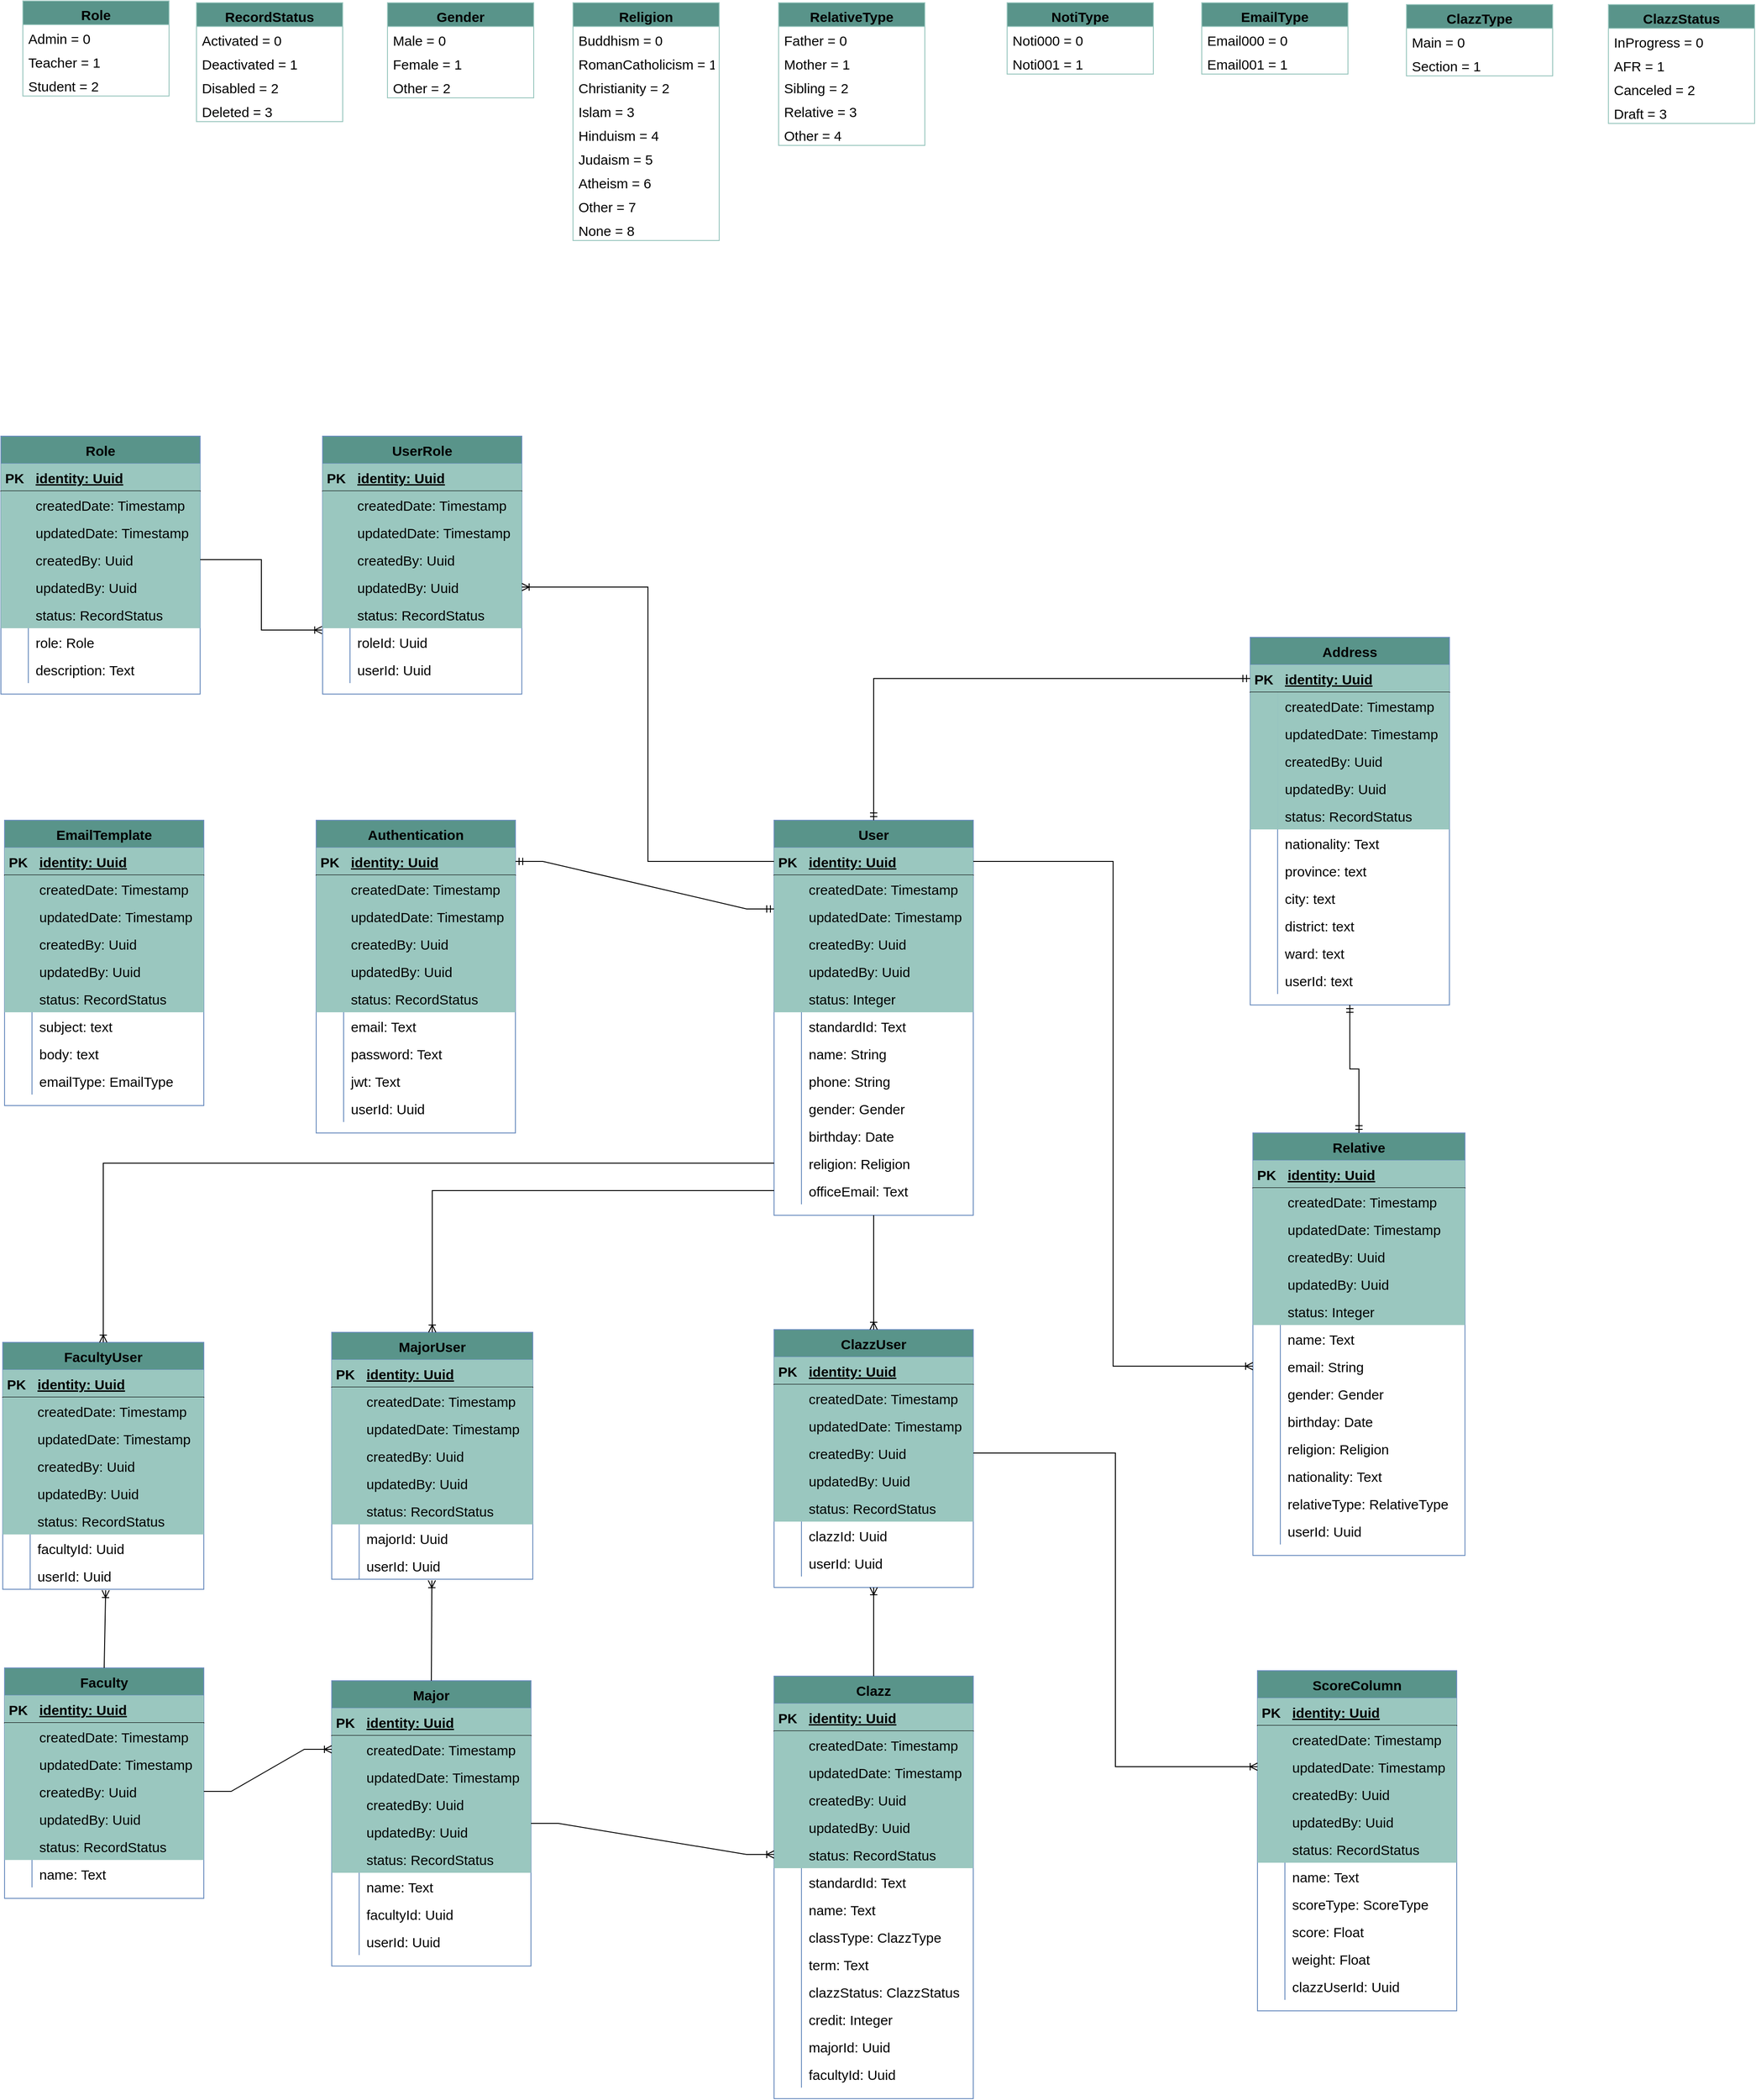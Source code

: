 <mxfile version="19.0.3" type="device"><diagram id="wMxbrgcgJGEefhiA-3l1" name="Database"><mxGraphModel dx="2844" dy="1756" grid="0" gridSize="10" guides="1" tooltips="1" connect="1" arrows="1" fold="1" page="1" pageScale="1" pageWidth="4681" pageHeight="3300" math="0" shadow="0"><root><mxCell id="0"/><mxCell id="1" parent="0"/><mxCell id="Kz7hjURYVTitY3lrCXcC-14" value="User" style="shape=table;startSize=30;container=1;collapsible=1;childLayout=tableLayout;fixedRows=1;rowLines=0;fontStyle=1;align=center;resizeLast=1;fontSize=15;fillColor=#59948A;strokeColor=#6c8ebf;" parent="1" vertex="1"><mxGeometry x="1568" y="1495" width="218" height="432" as="geometry"/></mxCell><mxCell id="Kz7hjURYVTitY3lrCXcC-15" value="" style="shape=tableRow;horizontal=0;startSize=0;swimlaneHead=0;swimlaneBody=0;fillColor=#9AC7BF;collapsible=0;dropTarget=0;points=[[0,0.5],[1,0.5]];portConstraint=eastwest;top=0;left=0;right=0;bottom=1;fontSize=15;" parent="Kz7hjURYVTitY3lrCXcC-14" vertex="1"><mxGeometry y="30" width="218" height="30" as="geometry"/></mxCell><mxCell id="Kz7hjURYVTitY3lrCXcC-16" value="PK" style="shape=partialRectangle;connectable=0;fillColor=none;top=0;left=0;bottom=0;right=0;fontStyle=1;overflow=hidden;fontSize=15;" parent="Kz7hjURYVTitY3lrCXcC-15" vertex="1"><mxGeometry width="30" height="30" as="geometry"><mxRectangle width="30" height="30" as="alternateBounds"/></mxGeometry></mxCell><mxCell id="Kz7hjURYVTitY3lrCXcC-17" value="identity: Uuid" style="shape=partialRectangle;connectable=0;fillColor=none;top=0;left=0;bottom=0;right=0;align=left;spacingLeft=6;fontStyle=5;overflow=hidden;fontSize=15;" parent="Kz7hjURYVTitY3lrCXcC-15" vertex="1"><mxGeometry x="30" width="188" height="30" as="geometry"><mxRectangle width="188" height="30" as="alternateBounds"/></mxGeometry></mxCell><mxCell id="Kz7hjURYVTitY3lrCXcC-18" value="" style="shape=tableRow;horizontal=0;startSize=0;swimlaneHead=0;swimlaneBody=0;fillColor=none;collapsible=0;dropTarget=0;points=[[0,0.5],[1,0.5]];portConstraint=eastwest;top=0;left=0;right=0;bottom=0;fontSize=15;" parent="Kz7hjURYVTitY3lrCXcC-14" vertex="1"><mxGeometry y="60" width="218" height="30" as="geometry"/></mxCell><mxCell id="Kz7hjURYVTitY3lrCXcC-19" value="" style="shape=partialRectangle;connectable=0;fillColor=#9AC7BF;top=0;left=0;bottom=0;right=0;editable=1;overflow=hidden;fontSize=15;" parent="Kz7hjURYVTitY3lrCXcC-18" vertex="1"><mxGeometry width="30" height="30" as="geometry"><mxRectangle width="30" height="30" as="alternateBounds"/></mxGeometry></mxCell><mxCell id="Kz7hjURYVTitY3lrCXcC-20" value="createdDate: Timestamp" style="shape=partialRectangle;connectable=0;fillColor=#9AC7BF;top=0;left=0;bottom=0;right=0;align=left;spacingLeft=6;overflow=hidden;fontSize=15;" parent="Kz7hjURYVTitY3lrCXcC-18" vertex="1"><mxGeometry x="30" width="188" height="30" as="geometry"><mxRectangle width="188" height="30" as="alternateBounds"/></mxGeometry></mxCell><mxCell id="Kz7hjURYVTitY3lrCXcC-46" value="" style="shape=tableRow;horizontal=0;startSize=0;swimlaneHead=0;swimlaneBody=0;fillColor=none;collapsible=0;dropTarget=0;points=[[0,0.5],[1,0.5]];portConstraint=eastwest;top=0;left=0;right=0;bottom=0;fontSize=15;" parent="Kz7hjURYVTitY3lrCXcC-14" vertex="1"><mxGeometry y="90" width="218" height="30" as="geometry"/></mxCell><mxCell id="Kz7hjURYVTitY3lrCXcC-47" value="" style="shape=partialRectangle;connectable=0;fillColor=#9AC7BF;top=0;left=0;bottom=0;right=0;editable=1;overflow=hidden;fontSize=15;" parent="Kz7hjURYVTitY3lrCXcC-46" vertex="1"><mxGeometry width="30" height="30" as="geometry"><mxRectangle width="30" height="30" as="alternateBounds"/></mxGeometry></mxCell><mxCell id="Kz7hjURYVTitY3lrCXcC-48" value="updatedDate: Timestamp" style="shape=partialRectangle;connectable=0;fillColor=#9AC7BF;top=0;left=0;bottom=0;right=0;align=left;spacingLeft=6;overflow=hidden;fontSize=15;" parent="Kz7hjURYVTitY3lrCXcC-46" vertex="1"><mxGeometry x="30" width="188" height="30" as="geometry"><mxRectangle width="188" height="30" as="alternateBounds"/></mxGeometry></mxCell><mxCell id="Kz7hjURYVTitY3lrCXcC-49" value="" style="shape=tableRow;horizontal=0;startSize=0;swimlaneHead=0;swimlaneBody=0;fillColor=none;collapsible=0;dropTarget=0;points=[[0,0.5],[1,0.5]];portConstraint=eastwest;top=0;left=0;right=0;bottom=0;fontSize=15;" parent="Kz7hjURYVTitY3lrCXcC-14" vertex="1"><mxGeometry y="120" width="218" height="30" as="geometry"/></mxCell><mxCell id="Kz7hjURYVTitY3lrCXcC-50" value="" style="shape=partialRectangle;connectable=0;fillColor=#9AC7BF;top=0;left=0;bottom=0;right=0;editable=1;overflow=hidden;fontSize=15;" parent="Kz7hjURYVTitY3lrCXcC-49" vertex="1"><mxGeometry width="30" height="30" as="geometry"><mxRectangle width="30" height="30" as="alternateBounds"/></mxGeometry></mxCell><mxCell id="Kz7hjURYVTitY3lrCXcC-51" value="createdBy: Uuid" style="shape=partialRectangle;connectable=0;fillColor=#9AC7BF;top=0;left=0;bottom=0;right=0;align=left;spacingLeft=6;overflow=hidden;fontSize=15;" parent="Kz7hjURYVTitY3lrCXcC-49" vertex="1"><mxGeometry x="30" width="188" height="30" as="geometry"><mxRectangle width="188" height="30" as="alternateBounds"/></mxGeometry></mxCell><mxCell id="Kz7hjURYVTitY3lrCXcC-52" value="" style="shape=tableRow;horizontal=0;startSize=0;swimlaneHead=0;swimlaneBody=0;fillColor=none;collapsible=0;dropTarget=0;points=[[0,0.5],[1,0.5]];portConstraint=eastwest;top=0;left=0;right=0;bottom=0;fontSize=15;" parent="Kz7hjURYVTitY3lrCXcC-14" vertex="1"><mxGeometry y="150" width="218" height="30" as="geometry"/></mxCell><mxCell id="Kz7hjURYVTitY3lrCXcC-53" value="" style="shape=partialRectangle;connectable=0;fillColor=#9AC7BF;top=0;left=0;bottom=0;right=0;editable=1;overflow=hidden;fontSize=15;" parent="Kz7hjURYVTitY3lrCXcC-52" vertex="1"><mxGeometry width="30" height="30" as="geometry"><mxRectangle width="30" height="30" as="alternateBounds"/></mxGeometry></mxCell><mxCell id="Kz7hjURYVTitY3lrCXcC-54" value="updatedBy: Uuid" style="shape=partialRectangle;connectable=0;fillColor=#9AC7BF;top=0;left=0;bottom=0;right=0;align=left;spacingLeft=6;overflow=hidden;fontSize=15;" parent="Kz7hjURYVTitY3lrCXcC-52" vertex="1"><mxGeometry x="30" width="188" height="30" as="geometry"><mxRectangle width="188" height="30" as="alternateBounds"/></mxGeometry></mxCell><mxCell id="Kz7hjURYVTitY3lrCXcC-55" value="" style="shape=tableRow;horizontal=0;startSize=0;swimlaneHead=0;swimlaneBody=0;fillColor=none;collapsible=0;dropTarget=0;points=[[0,0.5],[1,0.5]];portConstraint=eastwest;top=0;left=0;right=0;bottom=0;fontSize=15;" parent="Kz7hjURYVTitY3lrCXcC-14" vertex="1"><mxGeometry y="180" width="218" height="30" as="geometry"/></mxCell><mxCell id="Kz7hjURYVTitY3lrCXcC-56" value="" style="shape=partialRectangle;connectable=0;fillColor=#9AC7BF;top=0;left=0;bottom=0;right=0;editable=1;overflow=hidden;fontSize=15;" parent="Kz7hjURYVTitY3lrCXcC-55" vertex="1"><mxGeometry width="30" height="30" as="geometry"><mxRectangle width="30" height="30" as="alternateBounds"/></mxGeometry></mxCell><mxCell id="Kz7hjURYVTitY3lrCXcC-57" value="status: Integer" style="shape=partialRectangle;connectable=0;fillColor=#9AC7BF;top=0;left=0;bottom=0;right=0;align=left;spacingLeft=6;overflow=hidden;fontSize=15;" parent="Kz7hjURYVTitY3lrCXcC-55" vertex="1"><mxGeometry x="30" width="188" height="30" as="geometry"><mxRectangle width="188" height="30" as="alternateBounds"/></mxGeometry></mxCell><mxCell id="Kz7hjURYVTitY3lrCXcC-43" value="" style="shape=tableRow;horizontal=0;startSize=0;swimlaneHead=0;swimlaneBody=0;fillColor=none;collapsible=0;dropTarget=0;points=[[0,0.5],[1,0.5]];portConstraint=eastwest;top=0;left=0;right=0;bottom=0;fontSize=15;" parent="Kz7hjURYVTitY3lrCXcC-14" vertex="1"><mxGeometry y="210" width="218" height="30" as="geometry"/></mxCell><mxCell id="Kz7hjURYVTitY3lrCXcC-44" value="" style="shape=partialRectangle;connectable=0;fillColor=none;top=0;left=0;bottom=0;right=0;editable=1;overflow=hidden;fontSize=15;" parent="Kz7hjURYVTitY3lrCXcC-43" vertex="1"><mxGeometry width="30" height="30" as="geometry"><mxRectangle width="30" height="30" as="alternateBounds"/></mxGeometry></mxCell><mxCell id="Kz7hjURYVTitY3lrCXcC-45" value="standardId: Text" style="shape=partialRectangle;connectable=0;fillColor=none;top=0;left=0;bottom=0;right=0;align=left;spacingLeft=6;overflow=hidden;fontSize=15;" parent="Kz7hjURYVTitY3lrCXcC-43" vertex="1"><mxGeometry x="30" width="188" height="30" as="geometry"><mxRectangle width="188" height="30" as="alternateBounds"/></mxGeometry></mxCell><mxCell id="Kz7hjURYVTitY3lrCXcC-24" value="" style="shape=tableRow;horizontal=0;startSize=0;swimlaneHead=0;swimlaneBody=0;fillColor=none;collapsible=0;dropTarget=0;points=[[0,0.5],[1,0.5]];portConstraint=eastwest;top=0;left=0;right=0;bottom=0;fontSize=15;" parent="Kz7hjURYVTitY3lrCXcC-14" vertex="1"><mxGeometry y="240" width="218" height="30" as="geometry"/></mxCell><mxCell id="Kz7hjURYVTitY3lrCXcC-25" value="" style="shape=partialRectangle;connectable=0;fillColor=none;top=0;left=0;bottom=0;right=0;editable=1;overflow=hidden;fontSize=15;" parent="Kz7hjURYVTitY3lrCXcC-24" vertex="1"><mxGeometry width="30" height="30" as="geometry"><mxRectangle width="30" height="30" as="alternateBounds"/></mxGeometry></mxCell><mxCell id="Kz7hjURYVTitY3lrCXcC-26" value="name: String" style="shape=partialRectangle;connectable=0;fillColor=none;top=0;left=0;bottom=0;right=0;align=left;spacingLeft=6;overflow=hidden;fontSize=15;" parent="Kz7hjURYVTitY3lrCXcC-24" vertex="1"><mxGeometry x="30" width="188" height="30" as="geometry"><mxRectangle width="188" height="30" as="alternateBounds"/></mxGeometry></mxCell><mxCell id="Kz7hjURYVTitY3lrCXcC-58" value="" style="shape=tableRow;horizontal=0;startSize=0;swimlaneHead=0;swimlaneBody=0;fillColor=none;collapsible=0;dropTarget=0;points=[[0,0.5],[1,0.5]];portConstraint=eastwest;top=0;left=0;right=0;bottom=0;fontSize=15;" parent="Kz7hjURYVTitY3lrCXcC-14" vertex="1"><mxGeometry y="270" width="218" height="30" as="geometry"/></mxCell><mxCell id="Kz7hjURYVTitY3lrCXcC-59" value="" style="shape=partialRectangle;connectable=0;fillColor=none;top=0;left=0;bottom=0;right=0;editable=1;overflow=hidden;fontSize=15;" parent="Kz7hjURYVTitY3lrCXcC-58" vertex="1"><mxGeometry width="30" height="30" as="geometry"><mxRectangle width="30" height="30" as="alternateBounds"/></mxGeometry></mxCell><mxCell id="Kz7hjURYVTitY3lrCXcC-60" value="phone: String" style="shape=partialRectangle;connectable=0;fillColor=none;top=0;left=0;bottom=0;right=0;align=left;spacingLeft=6;overflow=hidden;fontSize=15;" parent="Kz7hjURYVTitY3lrCXcC-58" vertex="1"><mxGeometry x="30" width="188" height="30" as="geometry"><mxRectangle width="188" height="30" as="alternateBounds"/></mxGeometry></mxCell><mxCell id="Kz7hjURYVTitY3lrCXcC-61" value="" style="shape=tableRow;horizontal=0;startSize=0;swimlaneHead=0;swimlaneBody=0;fillColor=none;collapsible=0;dropTarget=0;points=[[0,0.5],[1,0.5]];portConstraint=eastwest;top=0;left=0;right=0;bottom=0;fontSize=15;" parent="Kz7hjURYVTitY3lrCXcC-14" vertex="1"><mxGeometry y="300" width="218" height="30" as="geometry"/></mxCell><mxCell id="Kz7hjURYVTitY3lrCXcC-62" value="" style="shape=partialRectangle;connectable=0;fillColor=none;top=0;left=0;bottom=0;right=0;editable=1;overflow=hidden;fontSize=15;" parent="Kz7hjURYVTitY3lrCXcC-61" vertex="1"><mxGeometry width="30" height="30" as="geometry"><mxRectangle width="30" height="30" as="alternateBounds"/></mxGeometry></mxCell><mxCell id="Kz7hjURYVTitY3lrCXcC-63" value="gender: Gender" style="shape=partialRectangle;connectable=0;fillColor=none;top=0;left=0;bottom=0;right=0;align=left;spacingLeft=6;overflow=hidden;fontSize=15;" parent="Kz7hjURYVTitY3lrCXcC-61" vertex="1"><mxGeometry x="30" width="188" height="30" as="geometry"><mxRectangle width="188" height="30" as="alternateBounds"/></mxGeometry></mxCell><mxCell id="Kz7hjURYVTitY3lrCXcC-109" value="" style="shape=tableRow;horizontal=0;startSize=0;swimlaneHead=0;swimlaneBody=0;fillColor=none;collapsible=0;dropTarget=0;points=[[0,0.5],[1,0.5]];portConstraint=eastwest;top=0;left=0;right=0;bottom=0;fontSize=15;" parent="Kz7hjURYVTitY3lrCXcC-14" vertex="1"><mxGeometry y="330" width="218" height="30" as="geometry"/></mxCell><mxCell id="Kz7hjURYVTitY3lrCXcC-110" value="" style="shape=partialRectangle;connectable=0;fillColor=none;top=0;left=0;bottom=0;right=0;editable=1;overflow=hidden;fontSize=15;" parent="Kz7hjURYVTitY3lrCXcC-109" vertex="1"><mxGeometry width="30" height="30" as="geometry"><mxRectangle width="30" height="30" as="alternateBounds"/></mxGeometry></mxCell><mxCell id="Kz7hjURYVTitY3lrCXcC-111" value="birthday: Date" style="shape=partialRectangle;connectable=0;fillColor=none;top=0;left=0;bottom=0;right=0;align=left;spacingLeft=6;overflow=hidden;fontSize=15;" parent="Kz7hjURYVTitY3lrCXcC-109" vertex="1"><mxGeometry x="30" width="188" height="30" as="geometry"><mxRectangle width="188" height="30" as="alternateBounds"/></mxGeometry></mxCell><mxCell id="Kz7hjURYVTitY3lrCXcC-127" value="" style="shape=tableRow;horizontal=0;startSize=0;swimlaneHead=0;swimlaneBody=0;fillColor=none;collapsible=0;dropTarget=0;points=[[0,0.5],[1,0.5]];portConstraint=eastwest;top=0;left=0;right=0;bottom=0;fontSize=15;" parent="Kz7hjURYVTitY3lrCXcC-14" vertex="1"><mxGeometry y="360" width="218" height="30" as="geometry"/></mxCell><mxCell id="Kz7hjURYVTitY3lrCXcC-128" value="" style="shape=partialRectangle;connectable=0;fillColor=none;top=0;left=0;bottom=0;right=0;editable=1;overflow=hidden;fontSize=15;" parent="Kz7hjURYVTitY3lrCXcC-127" vertex="1"><mxGeometry width="30" height="30" as="geometry"><mxRectangle width="30" height="30" as="alternateBounds"/></mxGeometry></mxCell><mxCell id="Kz7hjURYVTitY3lrCXcC-129" value="religion: Religion" style="shape=partialRectangle;connectable=0;fillColor=none;top=0;left=0;bottom=0;right=0;align=left;spacingLeft=6;overflow=hidden;fontSize=15;" parent="Kz7hjURYVTitY3lrCXcC-127" vertex="1"><mxGeometry x="30" width="188" height="30" as="geometry"><mxRectangle width="188" height="30" as="alternateBounds"/></mxGeometry></mxCell><mxCell id="Kz7hjURYVTitY3lrCXcC-142" value="" style="shape=tableRow;horizontal=0;startSize=0;swimlaneHead=0;swimlaneBody=0;fillColor=none;collapsible=0;dropTarget=0;points=[[0,0.5],[1,0.5]];portConstraint=eastwest;top=0;left=0;right=0;bottom=0;fontSize=15;" parent="Kz7hjURYVTitY3lrCXcC-14" vertex="1"><mxGeometry y="390" width="218" height="30" as="geometry"/></mxCell><mxCell id="Kz7hjURYVTitY3lrCXcC-143" value="" style="shape=partialRectangle;connectable=0;fillColor=none;top=0;left=0;bottom=0;right=0;editable=1;overflow=hidden;fontSize=15;" parent="Kz7hjURYVTitY3lrCXcC-142" vertex="1"><mxGeometry width="30" height="30" as="geometry"><mxRectangle width="30" height="30" as="alternateBounds"/></mxGeometry></mxCell><mxCell id="Kz7hjURYVTitY3lrCXcC-144" value="officeEmail: Text" style="shape=partialRectangle;connectable=0;fillColor=none;top=0;left=0;bottom=0;right=0;align=left;spacingLeft=6;overflow=hidden;fontSize=15;" parent="Kz7hjURYVTitY3lrCXcC-142" vertex="1"><mxGeometry x="30" width="188" height="30" as="geometry"><mxRectangle width="188" height="30" as="alternateBounds"/></mxGeometry></mxCell><mxCell id="Kz7hjURYVTitY3lrCXcC-67" value="Authentication" style="shape=table;startSize=30;container=1;collapsible=1;childLayout=tableLayout;fixedRows=1;rowLines=0;fontStyle=1;align=center;resizeLast=1;fontSize=15;fillColor=#59948A;strokeColor=#6c8ebf;" parent="1" vertex="1"><mxGeometry x="1067" y="1495" width="218" height="342" as="geometry"/></mxCell><mxCell id="Kz7hjURYVTitY3lrCXcC-68" value="" style="shape=tableRow;horizontal=0;startSize=0;swimlaneHead=0;swimlaneBody=0;fillColor=#9AC7BF;collapsible=0;dropTarget=0;points=[[0,0.5],[1,0.5]];portConstraint=eastwest;top=0;left=0;right=0;bottom=1;fontSize=15;" parent="Kz7hjURYVTitY3lrCXcC-67" vertex="1"><mxGeometry y="30" width="218" height="30" as="geometry"/></mxCell><mxCell id="Kz7hjURYVTitY3lrCXcC-69" value="PK" style="shape=partialRectangle;connectable=0;fillColor=none;top=0;left=0;bottom=0;right=0;fontStyle=1;overflow=hidden;fontSize=15;" parent="Kz7hjURYVTitY3lrCXcC-68" vertex="1"><mxGeometry width="30" height="30" as="geometry"><mxRectangle width="30" height="30" as="alternateBounds"/></mxGeometry></mxCell><mxCell id="Kz7hjURYVTitY3lrCXcC-70" value="identity: Uuid" style="shape=partialRectangle;connectable=0;fillColor=none;top=0;left=0;bottom=0;right=0;align=left;spacingLeft=6;fontStyle=5;overflow=hidden;fontSize=15;" parent="Kz7hjURYVTitY3lrCXcC-68" vertex="1"><mxGeometry x="30" width="188" height="30" as="geometry"><mxRectangle width="188" height="30" as="alternateBounds"/></mxGeometry></mxCell><mxCell id="Kz7hjURYVTitY3lrCXcC-71" value="" style="shape=tableRow;horizontal=0;startSize=0;swimlaneHead=0;swimlaneBody=0;fillColor=none;collapsible=0;dropTarget=0;points=[[0,0.5],[1,0.5]];portConstraint=eastwest;top=0;left=0;right=0;bottom=0;fontSize=15;" parent="Kz7hjURYVTitY3lrCXcC-67" vertex="1"><mxGeometry y="60" width="218" height="30" as="geometry"/></mxCell><mxCell id="Kz7hjURYVTitY3lrCXcC-72" value="" style="shape=partialRectangle;connectable=0;fillColor=#9AC7BF;top=0;left=0;bottom=0;right=0;editable=1;overflow=hidden;fontSize=15;" parent="Kz7hjURYVTitY3lrCXcC-71" vertex="1"><mxGeometry width="30" height="30" as="geometry"><mxRectangle width="30" height="30" as="alternateBounds"/></mxGeometry></mxCell><mxCell id="Kz7hjURYVTitY3lrCXcC-73" value="createdDate: Timestamp" style="shape=partialRectangle;connectable=0;fillColor=#9AC7BF;top=0;left=0;bottom=0;right=0;align=left;spacingLeft=6;overflow=hidden;fontSize=15;" parent="Kz7hjURYVTitY3lrCXcC-71" vertex="1"><mxGeometry x="30" width="188" height="30" as="geometry"><mxRectangle width="188" height="30" as="alternateBounds"/></mxGeometry></mxCell><mxCell id="Kz7hjURYVTitY3lrCXcC-74" value="" style="shape=tableRow;horizontal=0;startSize=0;swimlaneHead=0;swimlaneBody=0;fillColor=none;collapsible=0;dropTarget=0;points=[[0,0.5],[1,0.5]];portConstraint=eastwest;top=0;left=0;right=0;bottom=0;fontSize=15;" parent="Kz7hjURYVTitY3lrCXcC-67" vertex="1"><mxGeometry y="90" width="218" height="30" as="geometry"/></mxCell><mxCell id="Kz7hjURYVTitY3lrCXcC-75" value="" style="shape=partialRectangle;connectable=0;fillColor=#9AC7BF;top=0;left=0;bottom=0;right=0;editable=1;overflow=hidden;fontSize=15;" parent="Kz7hjURYVTitY3lrCXcC-74" vertex="1"><mxGeometry width="30" height="30" as="geometry"><mxRectangle width="30" height="30" as="alternateBounds"/></mxGeometry></mxCell><mxCell id="Kz7hjURYVTitY3lrCXcC-76" value="updatedDate: Timestamp" style="shape=partialRectangle;connectable=0;fillColor=#9AC7BF;top=0;left=0;bottom=0;right=0;align=left;spacingLeft=6;overflow=hidden;fontSize=15;" parent="Kz7hjURYVTitY3lrCXcC-74" vertex="1"><mxGeometry x="30" width="188" height="30" as="geometry"><mxRectangle width="188" height="30" as="alternateBounds"/></mxGeometry></mxCell><mxCell id="Kz7hjURYVTitY3lrCXcC-77" value="" style="shape=tableRow;horizontal=0;startSize=0;swimlaneHead=0;swimlaneBody=0;fillColor=none;collapsible=0;dropTarget=0;points=[[0,0.5],[1,0.5]];portConstraint=eastwest;top=0;left=0;right=0;bottom=0;fontSize=15;" parent="Kz7hjURYVTitY3lrCXcC-67" vertex="1"><mxGeometry y="120" width="218" height="30" as="geometry"/></mxCell><mxCell id="Kz7hjURYVTitY3lrCXcC-78" value="" style="shape=partialRectangle;connectable=0;fillColor=#9AC7BF;top=0;left=0;bottom=0;right=0;editable=1;overflow=hidden;fontSize=15;" parent="Kz7hjURYVTitY3lrCXcC-77" vertex="1"><mxGeometry width="30" height="30" as="geometry"><mxRectangle width="30" height="30" as="alternateBounds"/></mxGeometry></mxCell><mxCell id="Kz7hjURYVTitY3lrCXcC-79" value="createdBy: Uuid" style="shape=partialRectangle;connectable=0;fillColor=#9AC7BF;top=0;left=0;bottom=0;right=0;align=left;spacingLeft=6;overflow=hidden;fontSize=15;" parent="Kz7hjURYVTitY3lrCXcC-77" vertex="1"><mxGeometry x="30" width="188" height="30" as="geometry"><mxRectangle width="188" height="30" as="alternateBounds"/></mxGeometry></mxCell><mxCell id="Kz7hjURYVTitY3lrCXcC-80" value="" style="shape=tableRow;horizontal=0;startSize=0;swimlaneHead=0;swimlaneBody=0;fillColor=none;collapsible=0;dropTarget=0;points=[[0,0.5],[1,0.5]];portConstraint=eastwest;top=0;left=0;right=0;bottom=0;fontSize=15;" parent="Kz7hjURYVTitY3lrCXcC-67" vertex="1"><mxGeometry y="150" width="218" height="30" as="geometry"/></mxCell><mxCell id="Kz7hjURYVTitY3lrCXcC-81" value="" style="shape=partialRectangle;connectable=0;fillColor=#9AC7BF;top=0;left=0;bottom=0;right=0;editable=1;overflow=hidden;fontSize=15;" parent="Kz7hjURYVTitY3lrCXcC-80" vertex="1"><mxGeometry width="30" height="30" as="geometry"><mxRectangle width="30" height="30" as="alternateBounds"/></mxGeometry></mxCell><mxCell id="Kz7hjURYVTitY3lrCXcC-82" value="updatedBy: Uuid" style="shape=partialRectangle;connectable=0;fillColor=#9AC7BF;top=0;left=0;bottom=0;right=0;align=left;spacingLeft=6;overflow=hidden;fontSize=15;" parent="Kz7hjURYVTitY3lrCXcC-80" vertex="1"><mxGeometry x="30" width="188" height="30" as="geometry"><mxRectangle width="188" height="30" as="alternateBounds"/></mxGeometry></mxCell><mxCell id="Kz7hjURYVTitY3lrCXcC-83" value="" style="shape=tableRow;horizontal=0;startSize=0;swimlaneHead=0;swimlaneBody=0;fillColor=none;collapsible=0;dropTarget=0;points=[[0,0.5],[1,0.5]];portConstraint=eastwest;top=0;left=0;right=0;bottom=0;fontSize=15;" parent="Kz7hjURYVTitY3lrCXcC-67" vertex="1"><mxGeometry y="180" width="218" height="30" as="geometry"/></mxCell><mxCell id="Kz7hjURYVTitY3lrCXcC-84" value="" style="shape=partialRectangle;connectable=0;fillColor=#9AC7BF;top=0;left=0;bottom=0;right=0;editable=1;overflow=hidden;fontSize=15;" parent="Kz7hjURYVTitY3lrCXcC-83" vertex="1"><mxGeometry width="30" height="30" as="geometry"><mxRectangle width="30" height="30" as="alternateBounds"/></mxGeometry></mxCell><mxCell id="Kz7hjURYVTitY3lrCXcC-85" value="status: RecordStatus" style="shape=partialRectangle;connectable=0;fillColor=#9AC7BF;top=0;left=0;bottom=0;right=0;align=left;spacingLeft=6;overflow=hidden;fontSize=15;" parent="Kz7hjURYVTitY3lrCXcC-83" vertex="1"><mxGeometry x="30" width="188" height="30" as="geometry"><mxRectangle width="188" height="30" as="alternateBounds"/></mxGeometry></mxCell><mxCell id="Kz7hjURYVTitY3lrCXcC-89" value="" style="shape=tableRow;horizontal=0;startSize=0;swimlaneHead=0;swimlaneBody=0;fillColor=none;collapsible=0;dropTarget=0;points=[[0,0.5],[1,0.5]];portConstraint=eastwest;top=0;left=0;right=0;bottom=0;fontSize=15;" parent="Kz7hjURYVTitY3lrCXcC-67" vertex="1"><mxGeometry y="210" width="218" height="30" as="geometry"/></mxCell><mxCell id="Kz7hjURYVTitY3lrCXcC-90" value="" style="shape=partialRectangle;connectable=0;fillColor=none;top=0;left=0;bottom=0;right=0;editable=1;overflow=hidden;fontSize=15;" parent="Kz7hjURYVTitY3lrCXcC-89" vertex="1"><mxGeometry width="30" height="30" as="geometry"><mxRectangle width="30" height="30" as="alternateBounds"/></mxGeometry></mxCell><mxCell id="Kz7hjURYVTitY3lrCXcC-91" value="email: Text" style="shape=partialRectangle;connectable=0;fillColor=none;top=0;left=0;bottom=0;right=0;align=left;spacingLeft=6;overflow=hidden;fontSize=15;" parent="Kz7hjURYVTitY3lrCXcC-89" vertex="1"><mxGeometry x="30" width="188" height="30" as="geometry"><mxRectangle width="188" height="30" as="alternateBounds"/></mxGeometry></mxCell><mxCell id="Kz7hjURYVTitY3lrCXcC-92" value="" style="shape=tableRow;horizontal=0;startSize=0;swimlaneHead=0;swimlaneBody=0;fillColor=none;collapsible=0;dropTarget=0;points=[[0,0.5],[1,0.5]];portConstraint=eastwest;top=0;left=0;right=0;bottom=0;fontSize=15;" parent="Kz7hjURYVTitY3lrCXcC-67" vertex="1"><mxGeometry y="240" width="218" height="30" as="geometry"/></mxCell><mxCell id="Kz7hjURYVTitY3lrCXcC-93" value="" style="shape=partialRectangle;connectable=0;fillColor=none;top=0;left=0;bottom=0;right=0;editable=1;overflow=hidden;fontSize=15;" parent="Kz7hjURYVTitY3lrCXcC-92" vertex="1"><mxGeometry width="30" height="30" as="geometry"><mxRectangle width="30" height="30" as="alternateBounds"/></mxGeometry></mxCell><mxCell id="Kz7hjURYVTitY3lrCXcC-94" value="password: Text" style="shape=partialRectangle;connectable=0;fillColor=none;top=0;left=0;bottom=0;right=0;align=left;spacingLeft=6;overflow=hidden;fontSize=15;" parent="Kz7hjURYVTitY3lrCXcC-92" vertex="1"><mxGeometry x="30" width="188" height="30" as="geometry"><mxRectangle width="188" height="30" as="alternateBounds"/></mxGeometry></mxCell><mxCell id="Kz7hjURYVTitY3lrCXcC-104" value="" style="shape=tableRow;horizontal=0;startSize=0;swimlaneHead=0;swimlaneBody=0;fillColor=none;collapsible=0;dropTarget=0;points=[[0,0.5],[1,0.5]];portConstraint=eastwest;top=0;left=0;right=0;bottom=0;fontSize=15;" parent="Kz7hjURYVTitY3lrCXcC-67" vertex="1"><mxGeometry y="270" width="218" height="30" as="geometry"/></mxCell><mxCell id="Kz7hjURYVTitY3lrCXcC-105" value="" style="shape=partialRectangle;connectable=0;fillColor=none;top=0;left=0;bottom=0;right=0;editable=1;overflow=hidden;fontSize=15;" parent="Kz7hjURYVTitY3lrCXcC-104" vertex="1"><mxGeometry width="30" height="30" as="geometry"><mxRectangle width="30" height="30" as="alternateBounds"/></mxGeometry></mxCell><mxCell id="Kz7hjURYVTitY3lrCXcC-106" value="jwt: Text" style="shape=partialRectangle;connectable=0;fillColor=none;top=0;left=0;bottom=0;right=0;align=left;spacingLeft=6;overflow=hidden;fontSize=15;" parent="Kz7hjURYVTitY3lrCXcC-104" vertex="1"><mxGeometry x="30" width="188" height="30" as="geometry"><mxRectangle width="188" height="30" as="alternateBounds"/></mxGeometry></mxCell><mxCell id="Kz7hjURYVTitY3lrCXcC-101" value="" style="shape=tableRow;horizontal=0;startSize=0;swimlaneHead=0;swimlaneBody=0;fillColor=none;collapsible=0;dropTarget=0;points=[[0,0.5],[1,0.5]];portConstraint=eastwest;top=0;left=0;right=0;bottom=0;fontSize=15;" parent="Kz7hjURYVTitY3lrCXcC-67" vertex="1"><mxGeometry y="300" width="218" height="30" as="geometry"/></mxCell><mxCell id="Kz7hjURYVTitY3lrCXcC-102" value="" style="shape=partialRectangle;connectable=0;fillColor=none;top=0;left=0;bottom=0;right=0;editable=1;overflow=hidden;fontSize=15;" parent="Kz7hjURYVTitY3lrCXcC-101" vertex="1"><mxGeometry width="30" height="30" as="geometry"><mxRectangle width="30" height="30" as="alternateBounds"/></mxGeometry></mxCell><mxCell id="Kz7hjURYVTitY3lrCXcC-103" value="userId: Uuid" style="shape=partialRectangle;connectable=0;fillColor=none;top=0;left=0;bottom=0;right=0;align=left;spacingLeft=6;overflow=hidden;fontSize=15;" parent="Kz7hjURYVTitY3lrCXcC-101" vertex="1"><mxGeometry x="30" width="188" height="30" as="geometry"><mxRectangle width="188" height="30" as="alternateBounds"/></mxGeometry></mxCell><mxCell id="Kz7hjURYVTitY3lrCXcC-108" value="" style="edgeStyle=entityRelationEdgeStyle;fontSize=12;html=1;endArrow=ERmandOne;startArrow=ERmandOne;rounded=0;exitX=1;exitY=0.5;exitDx=0;exitDy=0;entryX=0;entryY=0.233;entryDx=0;entryDy=0;entryPerimeter=0;" parent="1" source="Kz7hjURYVTitY3lrCXcC-68" target="Kz7hjURYVTitY3lrCXcC-46" edge="1"><mxGeometry width="100" height="100" relative="1" as="geometry"><mxPoint x="1549" y="1658" as="sourcePoint"/><mxPoint x="1649" y="1558" as="targetPoint"/></mxGeometry></mxCell><mxCell id="Kz7hjURYVTitY3lrCXcC-112" value="RecordStatus" style="swimlane;fontStyle=1;align=center;verticalAlign=top;childLayout=stackLayout;horizontal=1;startSize=26;horizontalStack=0;resizeParent=1;resizeParentMax=0;resizeLast=0;collapsible=1;marginBottom=0;fontSize=15;strokeColor=#9AC7BF;fillColor=#59948A;" parent="1" vertex="1"><mxGeometry x="936" y="601" width="160" height="130" as="geometry"/></mxCell><mxCell id="Kz7hjURYVTitY3lrCXcC-113" value="Activated = 0" style="text;strokeColor=none;fillColor=none;align=left;verticalAlign=top;spacingLeft=4;spacingRight=4;overflow=hidden;rotatable=0;points=[[0,0.5],[1,0.5]];portConstraint=eastwest;fontSize=15;" parent="Kz7hjURYVTitY3lrCXcC-112" vertex="1"><mxGeometry y="26" width="160" height="26" as="geometry"/></mxCell><mxCell id="Kz7hjURYVTitY3lrCXcC-116" value="Deactivated = 1" style="text;strokeColor=none;fillColor=none;align=left;verticalAlign=top;spacingLeft=4;spacingRight=4;overflow=hidden;rotatable=0;points=[[0,0.5],[1,0.5]];portConstraint=eastwest;fontSize=15;" parent="Kz7hjURYVTitY3lrCXcC-112" vertex="1"><mxGeometry y="52" width="160" height="26" as="geometry"/></mxCell><mxCell id="Kz7hjURYVTitY3lrCXcC-117" value="Disabled = 2" style="text;strokeColor=none;fillColor=none;align=left;verticalAlign=top;spacingLeft=4;spacingRight=4;overflow=hidden;rotatable=0;points=[[0,0.5],[1,0.5]];portConstraint=eastwest;fontSize=15;" parent="Kz7hjURYVTitY3lrCXcC-112" vertex="1"><mxGeometry y="78" width="160" height="26" as="geometry"/></mxCell><mxCell id="Kz7hjURYVTitY3lrCXcC-118" value="Deleted = 3" style="text;strokeColor=none;fillColor=none;align=left;verticalAlign=top;spacingLeft=4;spacingRight=4;overflow=hidden;rotatable=0;points=[[0,0.5],[1,0.5]];portConstraint=eastwest;fontSize=15;" parent="Kz7hjURYVTitY3lrCXcC-112" vertex="1"><mxGeometry y="104" width="160" height="26" as="geometry"/></mxCell><mxCell id="Kz7hjURYVTitY3lrCXcC-119" value="Gender" style="swimlane;fontStyle=1;align=center;verticalAlign=top;childLayout=stackLayout;horizontal=1;startSize=26;horizontalStack=0;resizeParent=1;resizeParentMax=0;resizeLast=0;collapsible=1;marginBottom=0;fontSize=15;strokeColor=#9AC7BF;fillColor=#59948A;" parent="1" vertex="1"><mxGeometry x="1145" y="601" width="160" height="104" as="geometry"/></mxCell><mxCell id="Kz7hjURYVTitY3lrCXcC-120" value="Male = 0" style="text;strokeColor=none;fillColor=none;align=left;verticalAlign=top;spacingLeft=4;spacingRight=4;overflow=hidden;rotatable=0;points=[[0,0.5],[1,0.5]];portConstraint=eastwest;fontSize=15;" parent="Kz7hjURYVTitY3lrCXcC-119" vertex="1"><mxGeometry y="26" width="160" height="26" as="geometry"/></mxCell><mxCell id="Kz7hjURYVTitY3lrCXcC-121" value="Female = 1" style="text;strokeColor=none;fillColor=none;align=left;verticalAlign=top;spacingLeft=4;spacingRight=4;overflow=hidden;rotatable=0;points=[[0,0.5],[1,0.5]];portConstraint=eastwest;fontSize=15;" parent="Kz7hjURYVTitY3lrCXcC-119" vertex="1"><mxGeometry y="52" width="160" height="26" as="geometry"/></mxCell><mxCell id="Kz7hjURYVTitY3lrCXcC-122" value="Other = 2" style="text;strokeColor=none;fillColor=none;align=left;verticalAlign=top;spacingLeft=4;spacingRight=4;overflow=hidden;rotatable=0;points=[[0,0.5],[1,0.5]];portConstraint=eastwest;fontSize=15;" parent="Kz7hjURYVTitY3lrCXcC-119" vertex="1"><mxGeometry y="78" width="160" height="26" as="geometry"/></mxCell><mxCell id="Kz7hjURYVTitY3lrCXcC-130" value="Religion" style="swimlane;fontStyle=1;align=center;verticalAlign=top;childLayout=stackLayout;horizontal=1;startSize=26;horizontalStack=0;resizeParent=1;resizeParentMax=0;resizeLast=0;collapsible=1;marginBottom=0;fontSize=15;strokeColor=#9AC7BF;fillColor=#59948A;" parent="1" vertex="1"><mxGeometry x="1348" y="601" width="160" height="260" as="geometry"/></mxCell><mxCell id="Kz7hjURYVTitY3lrCXcC-131" value="Buddhism = 0" style="text;strokeColor=none;fillColor=none;align=left;verticalAlign=top;spacingLeft=4;spacingRight=4;overflow=hidden;rotatable=0;points=[[0,0.5],[1,0.5]];portConstraint=eastwest;fontSize=15;" parent="Kz7hjURYVTitY3lrCXcC-130" vertex="1"><mxGeometry y="26" width="160" height="26" as="geometry"/></mxCell><mxCell id="Kz7hjURYVTitY3lrCXcC-132" value="RomanCatholicism = 1" style="text;strokeColor=none;fillColor=none;align=left;verticalAlign=top;spacingLeft=4;spacingRight=4;overflow=hidden;rotatable=0;points=[[0,0.5],[1,0.5]];portConstraint=eastwest;fontSize=15;" parent="Kz7hjURYVTitY3lrCXcC-130" vertex="1"><mxGeometry y="52" width="160" height="26" as="geometry"/></mxCell><mxCell id="Kz7hjURYVTitY3lrCXcC-133" value="Christianity = 2" style="text;strokeColor=none;fillColor=none;align=left;verticalAlign=top;spacingLeft=4;spacingRight=4;overflow=hidden;rotatable=0;points=[[0,0.5],[1,0.5]];portConstraint=eastwest;fontSize=15;" parent="Kz7hjURYVTitY3lrCXcC-130" vertex="1"><mxGeometry y="78" width="160" height="26" as="geometry"/></mxCell><mxCell id="Kz7hjURYVTitY3lrCXcC-134" value="Islam = 3" style="text;strokeColor=none;fillColor=none;align=left;verticalAlign=top;spacingLeft=4;spacingRight=4;overflow=hidden;rotatable=0;points=[[0,0.5],[1,0.5]];portConstraint=eastwest;fontSize=15;" parent="Kz7hjURYVTitY3lrCXcC-130" vertex="1"><mxGeometry y="104" width="160" height="26" as="geometry"/></mxCell><mxCell id="Kz7hjURYVTitY3lrCXcC-135" value="Hinduism = 4" style="text;strokeColor=none;fillColor=none;align=left;verticalAlign=top;spacingLeft=4;spacingRight=4;overflow=hidden;rotatable=0;points=[[0,0.5],[1,0.5]];portConstraint=eastwest;fontSize=15;" parent="Kz7hjURYVTitY3lrCXcC-130" vertex="1"><mxGeometry y="130" width="160" height="26" as="geometry"/></mxCell><mxCell id="Kz7hjURYVTitY3lrCXcC-136" value="Judaism = 5" style="text;strokeColor=none;fillColor=none;align=left;verticalAlign=top;spacingLeft=4;spacingRight=4;overflow=hidden;rotatable=0;points=[[0,0.5],[1,0.5]];portConstraint=eastwest;fontSize=15;" parent="Kz7hjURYVTitY3lrCXcC-130" vertex="1"><mxGeometry y="156" width="160" height="26" as="geometry"/></mxCell><mxCell id="Kz7hjURYVTitY3lrCXcC-206" value="Atheism = 6" style="text;strokeColor=none;fillColor=none;align=left;verticalAlign=top;spacingLeft=4;spacingRight=4;overflow=hidden;rotatable=0;points=[[0,0.5],[1,0.5]];portConstraint=eastwest;fontSize=15;" parent="Kz7hjURYVTitY3lrCXcC-130" vertex="1"><mxGeometry y="182" width="160" height="26" as="geometry"/></mxCell><mxCell id="Kz7hjURYVTitY3lrCXcC-137" value="Other = 7" style="text;strokeColor=none;fillColor=none;align=left;verticalAlign=top;spacingLeft=4;spacingRight=4;overflow=hidden;rotatable=0;points=[[0,0.5],[1,0.5]];portConstraint=eastwest;fontSize=15;" parent="Kz7hjURYVTitY3lrCXcC-130" vertex="1"><mxGeometry y="208" width="160" height="26" as="geometry"/></mxCell><mxCell id="Kz7hjURYVTitY3lrCXcC-138" value="None = 8" style="text;strokeColor=none;fillColor=none;align=left;verticalAlign=top;spacingLeft=4;spacingRight=4;overflow=hidden;rotatable=0;points=[[0,0.5],[1,0.5]];portConstraint=eastwest;fontSize=15;" parent="Kz7hjURYVTitY3lrCXcC-130" vertex="1"><mxGeometry y="234" width="160" height="26" as="geometry"/></mxCell><mxCell id="Kz7hjURYVTitY3lrCXcC-145" value="Relative" style="shape=table;startSize=30;container=1;collapsible=1;childLayout=tableLayout;fixedRows=1;rowLines=0;fontStyle=1;align=center;resizeLast=1;fontSize=15;fillColor=#59948A;strokeColor=#6c8ebf;" parent="1" vertex="1"><mxGeometry x="2092" y="1837" width="232.053" height="462" as="geometry"/></mxCell><mxCell id="Kz7hjURYVTitY3lrCXcC-146" value="" style="shape=tableRow;horizontal=0;startSize=0;swimlaneHead=0;swimlaneBody=0;fillColor=#9AC7BF;collapsible=0;dropTarget=0;points=[[0,0.5],[1,0.5]];portConstraint=eastwest;top=0;left=0;right=0;bottom=1;fontSize=15;" parent="Kz7hjURYVTitY3lrCXcC-145" vertex="1"><mxGeometry y="30" width="232.053" height="30" as="geometry"/></mxCell><mxCell id="Kz7hjURYVTitY3lrCXcC-147" value="PK" style="shape=partialRectangle;connectable=0;fillColor=none;top=0;left=0;bottom=0;right=0;fontStyle=1;overflow=hidden;fontSize=15;" parent="Kz7hjURYVTitY3lrCXcC-146" vertex="1"><mxGeometry width="30" height="30" as="geometry"><mxRectangle width="30" height="30" as="alternateBounds"/></mxGeometry></mxCell><mxCell id="Kz7hjURYVTitY3lrCXcC-148" value="identity: Uuid" style="shape=partialRectangle;connectable=0;fillColor=none;top=0;left=0;bottom=0;right=0;align=left;spacingLeft=6;fontStyle=5;overflow=hidden;fontSize=15;" parent="Kz7hjURYVTitY3lrCXcC-146" vertex="1"><mxGeometry x="30" width="202.053" height="30" as="geometry"><mxRectangle width="202.053" height="30" as="alternateBounds"/></mxGeometry></mxCell><mxCell id="Kz7hjURYVTitY3lrCXcC-149" value="" style="shape=tableRow;horizontal=0;startSize=0;swimlaneHead=0;swimlaneBody=0;fillColor=none;collapsible=0;dropTarget=0;points=[[0,0.5],[1,0.5]];portConstraint=eastwest;top=0;left=0;right=0;bottom=0;fontSize=15;" parent="Kz7hjURYVTitY3lrCXcC-145" vertex="1"><mxGeometry y="60" width="232.053" height="30" as="geometry"/></mxCell><mxCell id="Kz7hjURYVTitY3lrCXcC-150" value="" style="shape=partialRectangle;connectable=0;fillColor=#9AC7BF;top=0;left=0;bottom=0;right=0;editable=1;overflow=hidden;fontSize=15;" parent="Kz7hjURYVTitY3lrCXcC-149" vertex="1"><mxGeometry width="30" height="30" as="geometry"><mxRectangle width="30" height="30" as="alternateBounds"/></mxGeometry></mxCell><mxCell id="Kz7hjURYVTitY3lrCXcC-151" value="createdDate: Timestamp" style="shape=partialRectangle;connectable=0;fillColor=#9AC7BF;top=0;left=0;bottom=0;right=0;align=left;spacingLeft=6;overflow=hidden;fontSize=15;" parent="Kz7hjURYVTitY3lrCXcC-149" vertex="1"><mxGeometry x="30" width="202.053" height="30" as="geometry"><mxRectangle width="202.053" height="30" as="alternateBounds"/></mxGeometry></mxCell><mxCell id="Kz7hjURYVTitY3lrCXcC-152" value="" style="shape=tableRow;horizontal=0;startSize=0;swimlaneHead=0;swimlaneBody=0;fillColor=none;collapsible=0;dropTarget=0;points=[[0,0.5],[1,0.5]];portConstraint=eastwest;top=0;left=0;right=0;bottom=0;fontSize=15;" parent="Kz7hjURYVTitY3lrCXcC-145" vertex="1"><mxGeometry y="90" width="232.053" height="30" as="geometry"/></mxCell><mxCell id="Kz7hjURYVTitY3lrCXcC-153" value="" style="shape=partialRectangle;connectable=0;fillColor=#9AC7BF;top=0;left=0;bottom=0;right=0;editable=1;overflow=hidden;fontSize=15;" parent="Kz7hjURYVTitY3lrCXcC-152" vertex="1"><mxGeometry width="30" height="30" as="geometry"><mxRectangle width="30" height="30" as="alternateBounds"/></mxGeometry></mxCell><mxCell id="Kz7hjURYVTitY3lrCXcC-154" value="updatedDate: Timestamp" style="shape=partialRectangle;connectable=0;fillColor=#9AC7BF;top=0;left=0;bottom=0;right=0;align=left;spacingLeft=6;overflow=hidden;fontSize=15;" parent="Kz7hjURYVTitY3lrCXcC-152" vertex="1"><mxGeometry x="30" width="202.053" height="30" as="geometry"><mxRectangle width="202.053" height="30" as="alternateBounds"/></mxGeometry></mxCell><mxCell id="Kz7hjURYVTitY3lrCXcC-155" value="" style="shape=tableRow;horizontal=0;startSize=0;swimlaneHead=0;swimlaneBody=0;fillColor=none;collapsible=0;dropTarget=0;points=[[0,0.5],[1,0.5]];portConstraint=eastwest;top=0;left=0;right=0;bottom=0;fontSize=15;" parent="Kz7hjURYVTitY3lrCXcC-145" vertex="1"><mxGeometry y="120" width="232.053" height="30" as="geometry"/></mxCell><mxCell id="Kz7hjURYVTitY3lrCXcC-156" value="" style="shape=partialRectangle;connectable=0;fillColor=#9AC7BF;top=0;left=0;bottom=0;right=0;editable=1;overflow=hidden;fontSize=15;" parent="Kz7hjURYVTitY3lrCXcC-155" vertex="1"><mxGeometry width="30" height="30" as="geometry"><mxRectangle width="30" height="30" as="alternateBounds"/></mxGeometry></mxCell><mxCell id="Kz7hjURYVTitY3lrCXcC-157" value="createdBy: Uuid" style="shape=partialRectangle;connectable=0;fillColor=#9AC7BF;top=0;left=0;bottom=0;right=0;align=left;spacingLeft=6;overflow=hidden;fontSize=15;" parent="Kz7hjURYVTitY3lrCXcC-155" vertex="1"><mxGeometry x="30" width="202.053" height="30" as="geometry"><mxRectangle width="202.053" height="30" as="alternateBounds"/></mxGeometry></mxCell><mxCell id="Kz7hjURYVTitY3lrCXcC-158" value="" style="shape=tableRow;horizontal=0;startSize=0;swimlaneHead=0;swimlaneBody=0;fillColor=none;collapsible=0;dropTarget=0;points=[[0,0.5],[1,0.5]];portConstraint=eastwest;top=0;left=0;right=0;bottom=0;fontSize=15;" parent="Kz7hjURYVTitY3lrCXcC-145" vertex="1"><mxGeometry y="150" width="232.053" height="30" as="geometry"/></mxCell><mxCell id="Kz7hjURYVTitY3lrCXcC-159" value="" style="shape=partialRectangle;connectable=0;fillColor=#9AC7BF;top=0;left=0;bottom=0;right=0;editable=1;overflow=hidden;fontSize=15;" parent="Kz7hjURYVTitY3lrCXcC-158" vertex="1"><mxGeometry width="30" height="30" as="geometry"><mxRectangle width="30" height="30" as="alternateBounds"/></mxGeometry></mxCell><mxCell id="Kz7hjURYVTitY3lrCXcC-160" value="updatedBy: Uuid" style="shape=partialRectangle;connectable=0;fillColor=#9AC7BF;top=0;left=0;bottom=0;right=0;align=left;spacingLeft=6;overflow=hidden;fontSize=15;" parent="Kz7hjURYVTitY3lrCXcC-158" vertex="1"><mxGeometry x="30" width="202.053" height="30" as="geometry"><mxRectangle width="202.053" height="30" as="alternateBounds"/></mxGeometry></mxCell><mxCell id="Kz7hjURYVTitY3lrCXcC-161" value="" style="shape=tableRow;horizontal=0;startSize=0;swimlaneHead=0;swimlaneBody=0;fillColor=none;collapsible=0;dropTarget=0;points=[[0,0.5],[1,0.5]];portConstraint=eastwest;top=0;left=0;right=0;bottom=0;fontSize=15;" parent="Kz7hjURYVTitY3lrCXcC-145" vertex="1"><mxGeometry y="180" width="232.053" height="30" as="geometry"/></mxCell><mxCell id="Kz7hjURYVTitY3lrCXcC-162" value="" style="shape=partialRectangle;connectable=0;fillColor=#9AC7BF;top=0;left=0;bottom=0;right=0;editable=1;overflow=hidden;fontSize=15;" parent="Kz7hjURYVTitY3lrCXcC-161" vertex="1"><mxGeometry width="30" height="30" as="geometry"><mxRectangle width="30" height="30" as="alternateBounds"/></mxGeometry></mxCell><mxCell id="Kz7hjURYVTitY3lrCXcC-163" value="status: Integer" style="shape=partialRectangle;connectable=0;fillColor=#9AC7BF;top=0;left=0;bottom=0;right=0;align=left;spacingLeft=6;overflow=hidden;fontSize=15;" parent="Kz7hjURYVTitY3lrCXcC-161" vertex="1"><mxGeometry x="30" width="202.053" height="30" as="geometry"><mxRectangle width="202.053" height="30" as="alternateBounds"/></mxGeometry></mxCell><mxCell id="Kz7hjURYVTitY3lrCXcC-164" value="" style="shape=tableRow;horizontal=0;startSize=0;swimlaneHead=0;swimlaneBody=0;fillColor=none;collapsible=0;dropTarget=0;points=[[0,0.5],[1,0.5]];portConstraint=eastwest;top=0;left=0;right=0;bottom=0;fontSize=15;" parent="Kz7hjURYVTitY3lrCXcC-145" vertex="1"><mxGeometry y="210" width="232.053" height="30" as="geometry"/></mxCell><mxCell id="Kz7hjURYVTitY3lrCXcC-165" value="" style="shape=partialRectangle;connectable=0;fillColor=none;top=0;left=0;bottom=0;right=0;editable=1;overflow=hidden;fontSize=15;" parent="Kz7hjURYVTitY3lrCXcC-164" vertex="1"><mxGeometry width="30" height="30" as="geometry"><mxRectangle width="30" height="30" as="alternateBounds"/></mxGeometry></mxCell><mxCell id="Kz7hjURYVTitY3lrCXcC-166" value="name: Text" style="shape=partialRectangle;connectable=0;fillColor=none;top=0;left=0;bottom=0;right=0;align=left;spacingLeft=6;overflow=hidden;fontSize=15;" parent="Kz7hjURYVTitY3lrCXcC-164" vertex="1"><mxGeometry x="30" width="202.053" height="30" as="geometry"><mxRectangle width="202.053" height="30" as="alternateBounds"/></mxGeometry></mxCell><mxCell id="Kz7hjURYVTitY3lrCXcC-167" value="" style="shape=tableRow;horizontal=0;startSize=0;swimlaneHead=0;swimlaneBody=0;fillColor=none;collapsible=0;dropTarget=0;points=[[0,0.5],[1,0.5]];portConstraint=eastwest;top=0;left=0;right=0;bottom=0;fontSize=15;" parent="Kz7hjURYVTitY3lrCXcC-145" vertex="1"><mxGeometry y="240" width="232.053" height="30" as="geometry"/></mxCell><mxCell id="Kz7hjURYVTitY3lrCXcC-168" value="" style="shape=partialRectangle;connectable=0;fillColor=none;top=0;left=0;bottom=0;right=0;editable=1;overflow=hidden;fontSize=15;" parent="Kz7hjURYVTitY3lrCXcC-167" vertex="1"><mxGeometry width="30" height="30" as="geometry"><mxRectangle width="30" height="30" as="alternateBounds"/></mxGeometry></mxCell><mxCell id="Kz7hjURYVTitY3lrCXcC-169" value="email: String" style="shape=partialRectangle;connectable=0;fillColor=none;top=0;left=0;bottom=0;right=0;align=left;spacingLeft=6;overflow=hidden;fontSize=15;" parent="Kz7hjURYVTitY3lrCXcC-167" vertex="1"><mxGeometry x="30" width="202.053" height="30" as="geometry"><mxRectangle width="202.053" height="30" as="alternateBounds"/></mxGeometry></mxCell><mxCell id="Kz7hjURYVTitY3lrCXcC-173" value="" style="shape=tableRow;horizontal=0;startSize=0;swimlaneHead=0;swimlaneBody=0;fillColor=none;collapsible=0;dropTarget=0;points=[[0,0.5],[1,0.5]];portConstraint=eastwest;top=0;left=0;right=0;bottom=0;fontSize=15;" parent="Kz7hjURYVTitY3lrCXcC-145" vertex="1"><mxGeometry y="270" width="232.053" height="30" as="geometry"/></mxCell><mxCell id="Kz7hjURYVTitY3lrCXcC-174" value="" style="shape=partialRectangle;connectable=0;fillColor=none;top=0;left=0;bottom=0;right=0;editable=1;overflow=hidden;fontSize=15;" parent="Kz7hjURYVTitY3lrCXcC-173" vertex="1"><mxGeometry width="30" height="30" as="geometry"><mxRectangle width="30" height="30" as="alternateBounds"/></mxGeometry></mxCell><mxCell id="Kz7hjURYVTitY3lrCXcC-175" value="gender: Gender" style="shape=partialRectangle;connectable=0;fillColor=none;top=0;left=0;bottom=0;right=0;align=left;spacingLeft=6;overflow=hidden;fontSize=15;" parent="Kz7hjURYVTitY3lrCXcC-173" vertex="1"><mxGeometry x="30" width="202.053" height="30" as="geometry"><mxRectangle width="202.053" height="30" as="alternateBounds"/></mxGeometry></mxCell><mxCell id="Kz7hjURYVTitY3lrCXcC-176" value="" style="shape=tableRow;horizontal=0;startSize=0;swimlaneHead=0;swimlaneBody=0;fillColor=none;collapsible=0;dropTarget=0;points=[[0,0.5],[1,0.5]];portConstraint=eastwest;top=0;left=0;right=0;bottom=0;fontSize=15;" parent="Kz7hjURYVTitY3lrCXcC-145" vertex="1"><mxGeometry y="300" width="232.053" height="30" as="geometry"/></mxCell><mxCell id="Kz7hjURYVTitY3lrCXcC-177" value="" style="shape=partialRectangle;connectable=0;fillColor=none;top=0;left=0;bottom=0;right=0;editable=1;overflow=hidden;fontSize=15;" parent="Kz7hjURYVTitY3lrCXcC-176" vertex="1"><mxGeometry width="30" height="30" as="geometry"><mxRectangle width="30" height="30" as="alternateBounds"/></mxGeometry></mxCell><mxCell id="Kz7hjURYVTitY3lrCXcC-178" value="birthday: Date" style="shape=partialRectangle;connectable=0;fillColor=none;top=0;left=0;bottom=0;right=0;align=left;spacingLeft=6;overflow=hidden;fontSize=15;" parent="Kz7hjURYVTitY3lrCXcC-176" vertex="1"><mxGeometry x="30" width="202.053" height="30" as="geometry"><mxRectangle width="202.053" height="30" as="alternateBounds"/></mxGeometry></mxCell><mxCell id="Kz7hjURYVTitY3lrCXcC-182" value="" style="shape=tableRow;horizontal=0;startSize=0;swimlaneHead=0;swimlaneBody=0;fillColor=none;collapsible=0;dropTarget=0;points=[[0,0.5],[1,0.5]];portConstraint=eastwest;top=0;left=0;right=0;bottom=0;fontSize=15;" parent="Kz7hjURYVTitY3lrCXcC-145" vertex="1"><mxGeometry y="330" width="232.053" height="30" as="geometry"/></mxCell><mxCell id="Kz7hjURYVTitY3lrCXcC-183" value="" style="shape=partialRectangle;connectable=0;fillColor=none;top=0;left=0;bottom=0;right=0;editable=1;overflow=hidden;fontSize=15;" parent="Kz7hjURYVTitY3lrCXcC-182" vertex="1"><mxGeometry width="30" height="30" as="geometry"><mxRectangle width="30" height="30" as="alternateBounds"/></mxGeometry></mxCell><mxCell id="Kz7hjURYVTitY3lrCXcC-184" value="religion: Religion" style="shape=partialRectangle;connectable=0;fillColor=none;top=0;left=0;bottom=0;right=0;align=left;spacingLeft=6;overflow=hidden;fontSize=15;" parent="Kz7hjURYVTitY3lrCXcC-182" vertex="1"><mxGeometry x="30" width="202.053" height="30" as="geometry"><mxRectangle width="202.053" height="30" as="alternateBounds"/></mxGeometry></mxCell><mxCell id="Kz7hjURYVTitY3lrCXcC-185" value="" style="shape=tableRow;horizontal=0;startSize=0;swimlaneHead=0;swimlaneBody=0;fillColor=none;collapsible=0;dropTarget=0;points=[[0,0.5],[1,0.5]];portConstraint=eastwest;top=0;left=0;right=0;bottom=0;fontSize=15;" parent="Kz7hjURYVTitY3lrCXcC-145" vertex="1"><mxGeometry y="360" width="232.053" height="30" as="geometry"/></mxCell><mxCell id="Kz7hjURYVTitY3lrCXcC-186" value="" style="shape=partialRectangle;connectable=0;fillColor=none;top=0;left=0;bottom=0;right=0;editable=1;overflow=hidden;fontSize=15;" parent="Kz7hjURYVTitY3lrCXcC-185" vertex="1"><mxGeometry width="30" height="30" as="geometry"><mxRectangle width="30" height="30" as="alternateBounds"/></mxGeometry></mxCell><mxCell id="Kz7hjURYVTitY3lrCXcC-187" value="nationality: Text" style="shape=partialRectangle;connectable=0;fillColor=none;top=0;left=0;bottom=0;right=0;align=left;spacingLeft=6;overflow=hidden;fontSize=15;" parent="Kz7hjURYVTitY3lrCXcC-185" vertex="1"><mxGeometry x="30" width="202.053" height="30" as="geometry"><mxRectangle width="202.053" height="30" as="alternateBounds"/></mxGeometry></mxCell><mxCell id="Kz7hjURYVTitY3lrCXcC-207" value="" style="shape=tableRow;horizontal=0;startSize=0;swimlaneHead=0;swimlaneBody=0;fillColor=none;collapsible=0;dropTarget=0;points=[[0,0.5],[1,0.5]];portConstraint=eastwest;top=0;left=0;right=0;bottom=0;fontSize=15;" parent="Kz7hjURYVTitY3lrCXcC-145" vertex="1"><mxGeometry y="390" width="232.053" height="30" as="geometry"/></mxCell><mxCell id="Kz7hjURYVTitY3lrCXcC-208" value="" style="shape=partialRectangle;connectable=0;fillColor=none;top=0;left=0;bottom=0;right=0;editable=1;overflow=hidden;fontSize=15;" parent="Kz7hjURYVTitY3lrCXcC-207" vertex="1"><mxGeometry width="30" height="30" as="geometry"><mxRectangle width="30" height="30" as="alternateBounds"/></mxGeometry></mxCell><mxCell id="Kz7hjURYVTitY3lrCXcC-209" value="relativeType: RelativeType" style="shape=partialRectangle;connectable=0;fillColor=none;top=0;left=0;bottom=0;right=0;align=left;spacingLeft=6;overflow=hidden;fontSize=15;" parent="Kz7hjURYVTitY3lrCXcC-207" vertex="1"><mxGeometry x="30" width="202.053" height="30" as="geometry"><mxRectangle width="202.053" height="30" as="alternateBounds"/></mxGeometry></mxCell><mxCell id="Kz7hjURYVTitY3lrCXcC-210" value="" style="shape=tableRow;horizontal=0;startSize=0;swimlaneHead=0;swimlaneBody=0;fillColor=none;collapsible=0;dropTarget=0;points=[[0,0.5],[1,0.5]];portConstraint=eastwest;top=0;left=0;right=0;bottom=0;fontSize=15;" parent="Kz7hjURYVTitY3lrCXcC-145" vertex="1"><mxGeometry y="420" width="232.053" height="30" as="geometry"/></mxCell><mxCell id="Kz7hjURYVTitY3lrCXcC-211" value="" style="shape=partialRectangle;connectable=0;fillColor=none;top=0;left=0;bottom=0;right=0;editable=1;overflow=hidden;fontSize=15;" parent="Kz7hjURYVTitY3lrCXcC-210" vertex="1"><mxGeometry width="30" height="30" as="geometry"><mxRectangle width="30" height="30" as="alternateBounds"/></mxGeometry></mxCell><mxCell id="Kz7hjURYVTitY3lrCXcC-212" value="userId: Uuid" style="shape=partialRectangle;connectable=0;fillColor=none;top=0;left=0;bottom=0;right=0;align=left;spacingLeft=6;overflow=hidden;fontSize=15;" parent="Kz7hjURYVTitY3lrCXcC-210" vertex="1"><mxGeometry x="30" width="202.053" height="30" as="geometry"><mxRectangle width="202.053" height="30" as="alternateBounds"/></mxGeometry></mxCell><mxCell id="Kz7hjURYVTitY3lrCXcC-200" value="RelativeType" style="swimlane;fontStyle=1;align=center;verticalAlign=top;childLayout=stackLayout;horizontal=1;startSize=26;horizontalStack=0;resizeParent=1;resizeParentMax=0;resizeLast=0;collapsible=1;marginBottom=0;fontSize=15;strokeColor=#9AC7BF;fillColor=#59948A;" parent="1" vertex="1"><mxGeometry x="1573" y="601" width="160" height="156" as="geometry"/></mxCell><mxCell id="Kz7hjURYVTitY3lrCXcC-201" value="Father = 0" style="text;strokeColor=none;fillColor=none;align=left;verticalAlign=top;spacingLeft=4;spacingRight=4;overflow=hidden;rotatable=0;points=[[0,0.5],[1,0.5]];portConstraint=eastwest;fontSize=15;" parent="Kz7hjURYVTitY3lrCXcC-200" vertex="1"><mxGeometry y="26" width="160" height="26" as="geometry"/></mxCell><mxCell id="Kz7hjURYVTitY3lrCXcC-202" value="Mother = 1" style="text;strokeColor=none;fillColor=none;align=left;verticalAlign=top;spacingLeft=4;spacingRight=4;overflow=hidden;rotatable=0;points=[[0,0.5],[1,0.5]];portConstraint=eastwest;fontSize=15;" parent="Kz7hjURYVTitY3lrCXcC-200" vertex="1"><mxGeometry y="52" width="160" height="26" as="geometry"/></mxCell><mxCell id="Kz7hjURYVTitY3lrCXcC-203" value="Sibling = 2" style="text;strokeColor=none;fillColor=none;align=left;verticalAlign=top;spacingLeft=4;spacingRight=4;overflow=hidden;rotatable=0;points=[[0,0.5],[1,0.5]];portConstraint=eastwest;fontSize=15;" parent="Kz7hjURYVTitY3lrCXcC-200" vertex="1"><mxGeometry y="78" width="160" height="26" as="geometry"/></mxCell><mxCell id="Kz7hjURYVTitY3lrCXcC-204" value="Relative = 3" style="text;strokeColor=none;fillColor=none;align=left;verticalAlign=top;spacingLeft=4;spacingRight=4;overflow=hidden;rotatable=0;points=[[0,0.5],[1,0.5]];portConstraint=eastwest;fontSize=15;" parent="Kz7hjURYVTitY3lrCXcC-200" vertex="1"><mxGeometry y="104" width="160" height="26" as="geometry"/></mxCell><mxCell id="Kz7hjURYVTitY3lrCXcC-205" value="Other = 4" style="text;strokeColor=none;fillColor=none;align=left;verticalAlign=top;spacingLeft=4;spacingRight=4;overflow=hidden;rotatable=0;points=[[0,0.5],[1,0.5]];portConstraint=eastwest;fontSize=15;" parent="Kz7hjURYVTitY3lrCXcC-200" vertex="1"><mxGeometry y="130" width="160" height="26" as="geometry"/></mxCell><mxCell id="Kz7hjURYVTitY3lrCXcC-213" value="" style="edgeStyle=orthogonalEdgeStyle;fontSize=12;html=1;endArrow=ERoneToMany;rounded=0;exitX=1;exitY=0.5;exitDx=0;exitDy=0;entryX=0;entryY=0.5;entryDx=0;entryDy=0;" parent="1" source="Kz7hjURYVTitY3lrCXcC-15" target="Kz7hjURYVTitY3lrCXcC-167" edge="1"><mxGeometry width="100" height="100" relative="1" as="geometry"><mxPoint x="1920" y="1988" as="sourcePoint"/><mxPoint x="2020" y="1888" as="targetPoint"/></mxGeometry></mxCell><mxCell id="Kz7hjURYVTitY3lrCXcC-214" value="Address" style="shape=table;startSize=30;container=1;collapsible=1;childLayout=tableLayout;fixedRows=1;rowLines=0;fontStyle=1;align=center;resizeLast=1;fontSize=15;fillColor=#59948A;strokeColor=#6c8ebf;" parent="1" vertex="1"><mxGeometry x="2089.05" y="1295" width="218" height="402" as="geometry"/></mxCell><mxCell id="Kz7hjURYVTitY3lrCXcC-215" value="" style="shape=tableRow;horizontal=0;startSize=0;swimlaneHead=0;swimlaneBody=0;fillColor=#9AC7BF;collapsible=0;dropTarget=0;points=[[0,0.5],[1,0.5]];portConstraint=eastwest;top=0;left=0;right=0;bottom=1;fontSize=15;" parent="Kz7hjURYVTitY3lrCXcC-214" vertex="1"><mxGeometry y="30" width="218" height="30" as="geometry"/></mxCell><mxCell id="Kz7hjURYVTitY3lrCXcC-216" value="PK" style="shape=partialRectangle;connectable=0;fillColor=none;top=0;left=0;bottom=0;right=0;fontStyle=1;overflow=hidden;fontSize=15;" parent="Kz7hjURYVTitY3lrCXcC-215" vertex="1"><mxGeometry width="30" height="30" as="geometry"><mxRectangle width="30" height="30" as="alternateBounds"/></mxGeometry></mxCell><mxCell id="Kz7hjURYVTitY3lrCXcC-217" value="identity: Uuid" style="shape=partialRectangle;connectable=0;fillColor=none;top=0;left=0;bottom=0;right=0;align=left;spacingLeft=6;fontStyle=5;overflow=hidden;fontSize=15;" parent="Kz7hjURYVTitY3lrCXcC-215" vertex="1"><mxGeometry x="30" width="188" height="30" as="geometry"><mxRectangle width="188" height="30" as="alternateBounds"/></mxGeometry></mxCell><mxCell id="Kz7hjURYVTitY3lrCXcC-218" value="" style="shape=tableRow;horizontal=0;startSize=0;swimlaneHead=0;swimlaneBody=0;fillColor=none;collapsible=0;dropTarget=0;points=[[0,0.5],[1,0.5]];portConstraint=eastwest;top=0;left=0;right=0;bottom=0;fontSize=15;" parent="Kz7hjURYVTitY3lrCXcC-214" vertex="1"><mxGeometry y="60" width="218" height="30" as="geometry"/></mxCell><mxCell id="Kz7hjURYVTitY3lrCXcC-219" value="" style="shape=partialRectangle;connectable=0;fillColor=#9AC7BF;top=0;left=0;bottom=0;right=0;editable=1;overflow=hidden;fontSize=15;" parent="Kz7hjURYVTitY3lrCXcC-218" vertex="1"><mxGeometry width="30" height="30" as="geometry"><mxRectangle width="30" height="30" as="alternateBounds"/></mxGeometry></mxCell><mxCell id="Kz7hjURYVTitY3lrCXcC-220" value="createdDate: Timestamp" style="shape=partialRectangle;connectable=0;fillColor=#9AC7BF;top=0;left=0;bottom=0;right=0;align=left;spacingLeft=6;overflow=hidden;fontSize=15;" parent="Kz7hjURYVTitY3lrCXcC-218" vertex="1"><mxGeometry x="30" width="188" height="30" as="geometry"><mxRectangle width="188" height="30" as="alternateBounds"/></mxGeometry></mxCell><mxCell id="Kz7hjURYVTitY3lrCXcC-221" value="" style="shape=tableRow;horizontal=0;startSize=0;swimlaneHead=0;swimlaneBody=0;fillColor=none;collapsible=0;dropTarget=0;points=[[0,0.5],[1,0.5]];portConstraint=eastwest;top=0;left=0;right=0;bottom=0;fontSize=15;" parent="Kz7hjURYVTitY3lrCXcC-214" vertex="1"><mxGeometry y="90" width="218" height="30" as="geometry"/></mxCell><mxCell id="Kz7hjURYVTitY3lrCXcC-222" value="" style="shape=partialRectangle;connectable=0;fillColor=#9AC7BF;top=0;left=0;bottom=0;right=0;editable=1;overflow=hidden;fontSize=15;" parent="Kz7hjURYVTitY3lrCXcC-221" vertex="1"><mxGeometry width="30" height="30" as="geometry"><mxRectangle width="30" height="30" as="alternateBounds"/></mxGeometry></mxCell><mxCell id="Kz7hjURYVTitY3lrCXcC-223" value="updatedDate: Timestamp" style="shape=partialRectangle;connectable=0;fillColor=#9AC7BF;top=0;left=0;bottom=0;right=0;align=left;spacingLeft=6;overflow=hidden;fontSize=15;" parent="Kz7hjURYVTitY3lrCXcC-221" vertex="1"><mxGeometry x="30" width="188" height="30" as="geometry"><mxRectangle width="188" height="30" as="alternateBounds"/></mxGeometry></mxCell><mxCell id="Kz7hjURYVTitY3lrCXcC-224" value="" style="shape=tableRow;horizontal=0;startSize=0;swimlaneHead=0;swimlaneBody=0;fillColor=none;collapsible=0;dropTarget=0;points=[[0,0.5],[1,0.5]];portConstraint=eastwest;top=0;left=0;right=0;bottom=0;fontSize=15;" parent="Kz7hjURYVTitY3lrCXcC-214" vertex="1"><mxGeometry y="120" width="218" height="30" as="geometry"/></mxCell><mxCell id="Kz7hjURYVTitY3lrCXcC-225" value="" style="shape=partialRectangle;connectable=0;fillColor=#9AC7BF;top=0;left=0;bottom=0;right=0;editable=1;overflow=hidden;fontSize=15;" parent="Kz7hjURYVTitY3lrCXcC-224" vertex="1"><mxGeometry width="30" height="30" as="geometry"><mxRectangle width="30" height="30" as="alternateBounds"/></mxGeometry></mxCell><mxCell id="Kz7hjURYVTitY3lrCXcC-226" value="createdBy: Uuid" style="shape=partialRectangle;connectable=0;fillColor=#9AC7BF;top=0;left=0;bottom=0;right=0;align=left;spacingLeft=6;overflow=hidden;fontSize=15;" parent="Kz7hjURYVTitY3lrCXcC-224" vertex="1"><mxGeometry x="30" width="188" height="30" as="geometry"><mxRectangle width="188" height="30" as="alternateBounds"/></mxGeometry></mxCell><mxCell id="Kz7hjURYVTitY3lrCXcC-227" value="" style="shape=tableRow;horizontal=0;startSize=0;swimlaneHead=0;swimlaneBody=0;fillColor=none;collapsible=0;dropTarget=0;points=[[0,0.5],[1,0.5]];portConstraint=eastwest;top=0;left=0;right=0;bottom=0;fontSize=15;" parent="Kz7hjURYVTitY3lrCXcC-214" vertex="1"><mxGeometry y="150" width="218" height="30" as="geometry"/></mxCell><mxCell id="Kz7hjURYVTitY3lrCXcC-228" value="" style="shape=partialRectangle;connectable=0;fillColor=#9AC7BF;top=0;left=0;bottom=0;right=0;editable=1;overflow=hidden;fontSize=15;" parent="Kz7hjURYVTitY3lrCXcC-227" vertex="1"><mxGeometry width="30" height="30" as="geometry"><mxRectangle width="30" height="30" as="alternateBounds"/></mxGeometry></mxCell><mxCell id="Kz7hjURYVTitY3lrCXcC-229" value="updatedBy: Uuid" style="shape=partialRectangle;connectable=0;fillColor=#9AC7BF;top=0;left=0;bottom=0;right=0;align=left;spacingLeft=6;overflow=hidden;fontSize=15;" parent="Kz7hjURYVTitY3lrCXcC-227" vertex="1"><mxGeometry x="30" width="188" height="30" as="geometry"><mxRectangle width="188" height="30" as="alternateBounds"/></mxGeometry></mxCell><mxCell id="Kz7hjURYVTitY3lrCXcC-230" value="" style="shape=tableRow;horizontal=0;startSize=0;swimlaneHead=0;swimlaneBody=0;fillColor=none;collapsible=0;dropTarget=0;points=[[0,0.5],[1,0.5]];portConstraint=eastwest;top=0;left=0;right=0;bottom=0;fontSize=15;" parent="Kz7hjURYVTitY3lrCXcC-214" vertex="1"><mxGeometry y="180" width="218" height="30" as="geometry"/></mxCell><mxCell id="Kz7hjURYVTitY3lrCXcC-231" value="" style="shape=partialRectangle;connectable=0;fillColor=#9AC7BF;top=0;left=0;bottom=0;right=0;editable=1;overflow=hidden;fontSize=15;" parent="Kz7hjURYVTitY3lrCXcC-230" vertex="1"><mxGeometry width="30" height="30" as="geometry"><mxRectangle width="30" height="30" as="alternateBounds"/></mxGeometry></mxCell><mxCell id="Kz7hjURYVTitY3lrCXcC-232" value="status: RecordStatus" style="shape=partialRectangle;connectable=0;fillColor=#9AC7BF;top=0;left=0;bottom=0;right=0;align=left;spacingLeft=6;overflow=hidden;fontSize=15;" parent="Kz7hjURYVTitY3lrCXcC-230" vertex="1"><mxGeometry x="30" width="188" height="30" as="geometry"><mxRectangle width="188" height="30" as="alternateBounds"/></mxGeometry></mxCell><mxCell id="Kz7hjURYVTitY3lrCXcC-233" value="" style="shape=tableRow;horizontal=0;startSize=0;swimlaneHead=0;swimlaneBody=0;fillColor=none;collapsible=0;dropTarget=0;points=[[0,0.5],[1,0.5]];portConstraint=eastwest;top=0;left=0;right=0;bottom=0;fontSize=15;" parent="Kz7hjURYVTitY3lrCXcC-214" vertex="1"><mxGeometry y="210" width="218" height="30" as="geometry"/></mxCell><mxCell id="Kz7hjURYVTitY3lrCXcC-234" value="" style="shape=partialRectangle;connectable=0;fillColor=none;top=0;left=0;bottom=0;right=0;editable=1;overflow=hidden;fontSize=15;" parent="Kz7hjURYVTitY3lrCXcC-233" vertex="1"><mxGeometry width="30" height="30" as="geometry"><mxRectangle width="30" height="30" as="alternateBounds"/></mxGeometry></mxCell><mxCell id="Kz7hjURYVTitY3lrCXcC-235" value="nationality: Text" style="shape=partialRectangle;connectable=0;fillColor=none;top=0;left=0;bottom=0;right=0;align=left;spacingLeft=6;overflow=hidden;fontSize=15;" parent="Kz7hjURYVTitY3lrCXcC-233" vertex="1"><mxGeometry x="30" width="188" height="30" as="geometry"><mxRectangle width="188" height="30" as="alternateBounds"/></mxGeometry></mxCell><mxCell id="Kz7hjURYVTitY3lrCXcC-236" value="" style="shape=tableRow;horizontal=0;startSize=0;swimlaneHead=0;swimlaneBody=0;fillColor=none;collapsible=0;dropTarget=0;points=[[0,0.5],[1,0.5]];portConstraint=eastwest;top=0;left=0;right=0;bottom=0;fontSize=15;" parent="Kz7hjURYVTitY3lrCXcC-214" vertex="1"><mxGeometry y="240" width="218" height="30" as="geometry"/></mxCell><mxCell id="Kz7hjURYVTitY3lrCXcC-237" value="" style="shape=partialRectangle;connectable=0;fillColor=none;top=0;left=0;bottom=0;right=0;editable=1;overflow=hidden;fontSize=15;" parent="Kz7hjURYVTitY3lrCXcC-236" vertex="1"><mxGeometry width="30" height="30" as="geometry"><mxRectangle width="30" height="30" as="alternateBounds"/></mxGeometry></mxCell><mxCell id="Kz7hjURYVTitY3lrCXcC-238" value="province: text" style="shape=partialRectangle;connectable=0;fillColor=none;top=0;left=0;bottom=0;right=0;align=left;spacingLeft=6;overflow=hidden;fontSize=15;" parent="Kz7hjURYVTitY3lrCXcC-236" vertex="1"><mxGeometry x="30" width="188" height="30" as="geometry"><mxRectangle width="188" height="30" as="alternateBounds"/></mxGeometry></mxCell><mxCell id="Kz7hjURYVTitY3lrCXcC-248" value="" style="shape=tableRow;horizontal=0;startSize=0;swimlaneHead=0;swimlaneBody=0;fillColor=none;collapsible=0;dropTarget=0;points=[[0,0.5],[1,0.5]];portConstraint=eastwest;top=0;left=0;right=0;bottom=0;fontSize=15;" parent="Kz7hjURYVTitY3lrCXcC-214" vertex="1"><mxGeometry y="270" width="218" height="30" as="geometry"/></mxCell><mxCell id="Kz7hjURYVTitY3lrCXcC-249" value="" style="shape=partialRectangle;connectable=0;fillColor=none;top=0;left=0;bottom=0;right=0;editable=1;overflow=hidden;fontSize=15;" parent="Kz7hjURYVTitY3lrCXcC-248" vertex="1"><mxGeometry width="30" height="30" as="geometry"><mxRectangle width="30" height="30" as="alternateBounds"/></mxGeometry></mxCell><mxCell id="Kz7hjURYVTitY3lrCXcC-250" value="city: text" style="shape=partialRectangle;connectable=0;fillColor=none;top=0;left=0;bottom=0;right=0;align=left;spacingLeft=6;overflow=hidden;fontSize=15;" parent="Kz7hjURYVTitY3lrCXcC-248" vertex="1"><mxGeometry x="30" width="188" height="30" as="geometry"><mxRectangle width="188" height="30" as="alternateBounds"/></mxGeometry></mxCell><mxCell id="Kz7hjURYVTitY3lrCXcC-239" value="" style="shape=tableRow;horizontal=0;startSize=0;swimlaneHead=0;swimlaneBody=0;fillColor=none;collapsible=0;dropTarget=0;points=[[0,0.5],[1,0.5]];portConstraint=eastwest;top=0;left=0;right=0;bottom=0;fontSize=15;" parent="Kz7hjURYVTitY3lrCXcC-214" vertex="1"><mxGeometry y="300" width="218" height="30" as="geometry"/></mxCell><mxCell id="Kz7hjURYVTitY3lrCXcC-240" value="" style="shape=partialRectangle;connectable=0;fillColor=none;top=0;left=0;bottom=0;right=0;editable=1;overflow=hidden;fontSize=15;" parent="Kz7hjURYVTitY3lrCXcC-239" vertex="1"><mxGeometry width="30" height="30" as="geometry"><mxRectangle width="30" height="30" as="alternateBounds"/></mxGeometry></mxCell><mxCell id="Kz7hjURYVTitY3lrCXcC-241" value="district: text" style="shape=partialRectangle;connectable=0;fillColor=none;top=0;left=0;bottom=0;right=0;align=left;spacingLeft=6;overflow=hidden;fontSize=15;" parent="Kz7hjURYVTitY3lrCXcC-239" vertex="1"><mxGeometry x="30" width="188" height="30" as="geometry"><mxRectangle width="188" height="30" as="alternateBounds"/></mxGeometry></mxCell><mxCell id="Kz7hjURYVTitY3lrCXcC-242" value="" style="shape=tableRow;horizontal=0;startSize=0;swimlaneHead=0;swimlaneBody=0;fillColor=none;collapsible=0;dropTarget=0;points=[[0,0.5],[1,0.5]];portConstraint=eastwest;top=0;left=0;right=0;bottom=0;fontSize=15;" parent="Kz7hjURYVTitY3lrCXcC-214" vertex="1"><mxGeometry y="330" width="218" height="30" as="geometry"/></mxCell><mxCell id="Kz7hjURYVTitY3lrCXcC-243" value="" style="shape=partialRectangle;connectable=0;fillColor=none;top=0;left=0;bottom=0;right=0;editable=1;overflow=hidden;fontSize=15;" parent="Kz7hjURYVTitY3lrCXcC-242" vertex="1"><mxGeometry width="30" height="30" as="geometry"><mxRectangle width="30" height="30" as="alternateBounds"/></mxGeometry></mxCell><mxCell id="Kz7hjURYVTitY3lrCXcC-244" value="ward: text" style="shape=partialRectangle;connectable=0;fillColor=none;top=0;left=0;bottom=0;right=0;align=left;spacingLeft=6;overflow=hidden;fontSize=15;" parent="Kz7hjURYVTitY3lrCXcC-242" vertex="1"><mxGeometry x="30" width="188" height="30" as="geometry"><mxRectangle width="188" height="30" as="alternateBounds"/></mxGeometry></mxCell><mxCell id="Kz7hjURYVTitY3lrCXcC-251" value="" style="shape=tableRow;horizontal=0;startSize=0;swimlaneHead=0;swimlaneBody=0;fillColor=none;collapsible=0;dropTarget=0;points=[[0,0.5],[1,0.5]];portConstraint=eastwest;top=0;left=0;right=0;bottom=0;fontSize=15;" parent="Kz7hjURYVTitY3lrCXcC-214" vertex="1"><mxGeometry y="360" width="218" height="30" as="geometry"/></mxCell><mxCell id="Kz7hjURYVTitY3lrCXcC-252" value="" style="shape=partialRectangle;connectable=0;fillColor=none;top=0;left=0;bottom=0;right=0;editable=1;overflow=hidden;fontSize=15;" parent="Kz7hjURYVTitY3lrCXcC-251" vertex="1"><mxGeometry width="30" height="30" as="geometry"><mxRectangle width="30" height="30" as="alternateBounds"/></mxGeometry></mxCell><mxCell id="Kz7hjURYVTitY3lrCXcC-253" value="userId: text" style="shape=partialRectangle;connectable=0;fillColor=none;top=0;left=0;bottom=0;right=0;align=left;spacingLeft=6;overflow=hidden;fontSize=15;" parent="Kz7hjURYVTitY3lrCXcC-251" vertex="1"><mxGeometry x="30" width="188" height="30" as="geometry"><mxRectangle width="188" height="30" as="alternateBounds"/></mxGeometry></mxCell><mxCell id="Kz7hjURYVTitY3lrCXcC-254" value="" style="fontSize=12;html=1;endArrow=ERmandOne;startArrow=ERmandOne;rounded=0;exitX=0.5;exitY=0;exitDx=0;exitDy=0;entryX=0;entryY=0.5;entryDx=0;entryDy=0;edgeStyle=orthogonalEdgeStyle;" parent="1" source="Kz7hjURYVTitY3lrCXcC-14" target="Kz7hjURYVTitY3lrCXcC-215" edge="1"><mxGeometry width="100" height="100" relative="1" as="geometry"><mxPoint x="1772.0" y="1403" as="sourcePoint"/><mxPoint x="1956.0" y="1447.99" as="targetPoint"/></mxGeometry></mxCell><mxCell id="Kz7hjURYVTitY3lrCXcC-255" value="" style="fontSize=12;html=1;endArrow=ERmandOne;startArrow=ERmandOne;rounded=0;exitX=0.5;exitY=0;exitDx=0;exitDy=0;entryX=0.5;entryY=1;entryDx=0;entryDy=0;edgeStyle=orthogonalEdgeStyle;" parent="1" source="Kz7hjURYVTitY3lrCXcC-145" target="Kz7hjURYVTitY3lrCXcC-214" edge="1"><mxGeometry width="100" height="100" relative="1" as="geometry"><mxPoint x="2427" y="1745" as="sourcePoint"/><mxPoint x="2759.05" y="1510" as="targetPoint"/></mxGeometry></mxCell><mxCell id="Kz7hjURYVTitY3lrCXcC-256" value="EmailTemplate" style="shape=table;startSize=30;container=1;collapsible=1;childLayout=tableLayout;fixedRows=1;rowLines=0;fontStyle=1;align=center;resizeLast=1;fontSize=15;fillColor=#59948A;strokeColor=#6c8ebf;" parent="1" vertex="1"><mxGeometry x="726" y="1495" width="218" height="312" as="geometry"/></mxCell><mxCell id="Kz7hjURYVTitY3lrCXcC-257" value="" style="shape=tableRow;horizontal=0;startSize=0;swimlaneHead=0;swimlaneBody=0;fillColor=#9AC7BF;collapsible=0;dropTarget=0;points=[[0,0.5],[1,0.5]];portConstraint=eastwest;top=0;left=0;right=0;bottom=1;fontSize=15;" parent="Kz7hjURYVTitY3lrCXcC-256" vertex="1"><mxGeometry y="30" width="218" height="30" as="geometry"/></mxCell><mxCell id="Kz7hjURYVTitY3lrCXcC-258" value="PK" style="shape=partialRectangle;connectable=0;fillColor=none;top=0;left=0;bottom=0;right=0;fontStyle=1;overflow=hidden;fontSize=15;" parent="Kz7hjURYVTitY3lrCXcC-257" vertex="1"><mxGeometry width="30" height="30" as="geometry"><mxRectangle width="30" height="30" as="alternateBounds"/></mxGeometry></mxCell><mxCell id="Kz7hjURYVTitY3lrCXcC-259" value="identity: Uuid" style="shape=partialRectangle;connectable=0;fillColor=none;top=0;left=0;bottom=0;right=0;align=left;spacingLeft=6;fontStyle=5;overflow=hidden;fontSize=15;" parent="Kz7hjURYVTitY3lrCXcC-257" vertex="1"><mxGeometry x="30" width="188" height="30" as="geometry"><mxRectangle width="188" height="30" as="alternateBounds"/></mxGeometry></mxCell><mxCell id="Kz7hjURYVTitY3lrCXcC-260" value="" style="shape=tableRow;horizontal=0;startSize=0;swimlaneHead=0;swimlaneBody=0;fillColor=none;collapsible=0;dropTarget=0;points=[[0,0.5],[1,0.5]];portConstraint=eastwest;top=0;left=0;right=0;bottom=0;fontSize=15;" parent="Kz7hjURYVTitY3lrCXcC-256" vertex="1"><mxGeometry y="60" width="218" height="30" as="geometry"/></mxCell><mxCell id="Kz7hjURYVTitY3lrCXcC-261" value="" style="shape=partialRectangle;connectable=0;fillColor=#9AC7BF;top=0;left=0;bottom=0;right=0;editable=1;overflow=hidden;fontSize=15;" parent="Kz7hjURYVTitY3lrCXcC-260" vertex="1"><mxGeometry width="30" height="30" as="geometry"><mxRectangle width="30" height="30" as="alternateBounds"/></mxGeometry></mxCell><mxCell id="Kz7hjURYVTitY3lrCXcC-262" value="createdDate: Timestamp" style="shape=partialRectangle;connectable=0;fillColor=#9AC7BF;top=0;left=0;bottom=0;right=0;align=left;spacingLeft=6;overflow=hidden;fontSize=15;" parent="Kz7hjURYVTitY3lrCXcC-260" vertex="1"><mxGeometry x="30" width="188" height="30" as="geometry"><mxRectangle width="188" height="30" as="alternateBounds"/></mxGeometry></mxCell><mxCell id="Kz7hjURYVTitY3lrCXcC-263" value="" style="shape=tableRow;horizontal=0;startSize=0;swimlaneHead=0;swimlaneBody=0;fillColor=none;collapsible=0;dropTarget=0;points=[[0,0.5],[1,0.5]];portConstraint=eastwest;top=0;left=0;right=0;bottom=0;fontSize=15;" parent="Kz7hjURYVTitY3lrCXcC-256" vertex="1"><mxGeometry y="90" width="218" height="30" as="geometry"/></mxCell><mxCell id="Kz7hjURYVTitY3lrCXcC-264" value="" style="shape=partialRectangle;connectable=0;fillColor=#9AC7BF;top=0;left=0;bottom=0;right=0;editable=1;overflow=hidden;fontSize=15;" parent="Kz7hjURYVTitY3lrCXcC-263" vertex="1"><mxGeometry width="30" height="30" as="geometry"><mxRectangle width="30" height="30" as="alternateBounds"/></mxGeometry></mxCell><mxCell id="Kz7hjURYVTitY3lrCXcC-265" value="updatedDate: Timestamp" style="shape=partialRectangle;connectable=0;fillColor=#9AC7BF;top=0;left=0;bottom=0;right=0;align=left;spacingLeft=6;overflow=hidden;fontSize=15;" parent="Kz7hjURYVTitY3lrCXcC-263" vertex="1"><mxGeometry x="30" width="188" height="30" as="geometry"><mxRectangle width="188" height="30" as="alternateBounds"/></mxGeometry></mxCell><mxCell id="Kz7hjURYVTitY3lrCXcC-266" value="" style="shape=tableRow;horizontal=0;startSize=0;swimlaneHead=0;swimlaneBody=0;fillColor=none;collapsible=0;dropTarget=0;points=[[0,0.5],[1,0.5]];portConstraint=eastwest;top=0;left=0;right=0;bottom=0;fontSize=15;" parent="Kz7hjURYVTitY3lrCXcC-256" vertex="1"><mxGeometry y="120" width="218" height="30" as="geometry"/></mxCell><mxCell id="Kz7hjURYVTitY3lrCXcC-267" value="" style="shape=partialRectangle;connectable=0;fillColor=#9AC7BF;top=0;left=0;bottom=0;right=0;editable=1;overflow=hidden;fontSize=15;" parent="Kz7hjURYVTitY3lrCXcC-266" vertex="1"><mxGeometry width="30" height="30" as="geometry"><mxRectangle width="30" height="30" as="alternateBounds"/></mxGeometry></mxCell><mxCell id="Kz7hjURYVTitY3lrCXcC-268" value="createdBy: Uuid" style="shape=partialRectangle;connectable=0;fillColor=#9AC7BF;top=0;left=0;bottom=0;right=0;align=left;spacingLeft=6;overflow=hidden;fontSize=15;" parent="Kz7hjURYVTitY3lrCXcC-266" vertex="1"><mxGeometry x="30" width="188" height="30" as="geometry"><mxRectangle width="188" height="30" as="alternateBounds"/></mxGeometry></mxCell><mxCell id="Kz7hjURYVTitY3lrCXcC-269" value="" style="shape=tableRow;horizontal=0;startSize=0;swimlaneHead=0;swimlaneBody=0;fillColor=none;collapsible=0;dropTarget=0;points=[[0,0.5],[1,0.5]];portConstraint=eastwest;top=0;left=0;right=0;bottom=0;fontSize=15;" parent="Kz7hjURYVTitY3lrCXcC-256" vertex="1"><mxGeometry y="150" width="218" height="30" as="geometry"/></mxCell><mxCell id="Kz7hjURYVTitY3lrCXcC-270" value="" style="shape=partialRectangle;connectable=0;fillColor=#9AC7BF;top=0;left=0;bottom=0;right=0;editable=1;overflow=hidden;fontSize=15;" parent="Kz7hjURYVTitY3lrCXcC-269" vertex="1"><mxGeometry width="30" height="30" as="geometry"><mxRectangle width="30" height="30" as="alternateBounds"/></mxGeometry></mxCell><mxCell id="Kz7hjURYVTitY3lrCXcC-271" value="updatedBy: Uuid" style="shape=partialRectangle;connectable=0;fillColor=#9AC7BF;top=0;left=0;bottom=0;right=0;align=left;spacingLeft=6;overflow=hidden;fontSize=15;" parent="Kz7hjURYVTitY3lrCXcC-269" vertex="1"><mxGeometry x="30" width="188" height="30" as="geometry"><mxRectangle width="188" height="30" as="alternateBounds"/></mxGeometry></mxCell><mxCell id="Kz7hjURYVTitY3lrCXcC-272" value="" style="shape=tableRow;horizontal=0;startSize=0;swimlaneHead=0;swimlaneBody=0;fillColor=none;collapsible=0;dropTarget=0;points=[[0,0.5],[1,0.5]];portConstraint=eastwest;top=0;left=0;right=0;bottom=0;fontSize=15;" parent="Kz7hjURYVTitY3lrCXcC-256" vertex="1"><mxGeometry y="180" width="218" height="30" as="geometry"/></mxCell><mxCell id="Kz7hjURYVTitY3lrCXcC-273" value="" style="shape=partialRectangle;connectable=0;fillColor=#9AC7BF;top=0;left=0;bottom=0;right=0;editable=1;overflow=hidden;fontSize=15;" parent="Kz7hjURYVTitY3lrCXcC-272" vertex="1"><mxGeometry width="30" height="30" as="geometry"><mxRectangle width="30" height="30" as="alternateBounds"/></mxGeometry></mxCell><mxCell id="Kz7hjURYVTitY3lrCXcC-274" value="status: RecordStatus" style="shape=partialRectangle;connectable=0;fillColor=#9AC7BF;top=0;left=0;bottom=0;right=0;align=left;spacingLeft=6;overflow=hidden;fontSize=15;" parent="Kz7hjURYVTitY3lrCXcC-272" vertex="1"><mxGeometry x="30" width="188" height="30" as="geometry"><mxRectangle width="188" height="30" as="alternateBounds"/></mxGeometry></mxCell><mxCell id="Kz7hjURYVTitY3lrCXcC-275" value="" style="shape=tableRow;horizontal=0;startSize=0;swimlaneHead=0;swimlaneBody=0;fillColor=none;collapsible=0;dropTarget=0;points=[[0,0.5],[1,0.5]];portConstraint=eastwest;top=0;left=0;right=0;bottom=0;fontSize=15;" parent="Kz7hjURYVTitY3lrCXcC-256" vertex="1"><mxGeometry y="210" width="218" height="30" as="geometry"/></mxCell><mxCell id="Kz7hjURYVTitY3lrCXcC-276" value="" style="shape=partialRectangle;connectable=0;fillColor=none;top=0;left=0;bottom=0;right=0;editable=1;overflow=hidden;fontSize=15;" parent="Kz7hjURYVTitY3lrCXcC-275" vertex="1"><mxGeometry width="30" height="30" as="geometry"><mxRectangle width="30" height="30" as="alternateBounds"/></mxGeometry></mxCell><mxCell id="Kz7hjURYVTitY3lrCXcC-277" value="subject: text" style="shape=partialRectangle;connectable=0;fillColor=none;top=0;left=0;bottom=0;right=0;align=left;spacingLeft=6;overflow=hidden;fontSize=15;" parent="Kz7hjURYVTitY3lrCXcC-275" vertex="1"><mxGeometry x="30" width="188" height="30" as="geometry"><mxRectangle width="188" height="30" as="alternateBounds"/></mxGeometry></mxCell><mxCell id="Kz7hjURYVTitY3lrCXcC-287" value="" style="shape=tableRow;horizontal=0;startSize=0;swimlaneHead=0;swimlaneBody=0;fillColor=none;collapsible=0;dropTarget=0;points=[[0,0.5],[1,0.5]];portConstraint=eastwest;top=0;left=0;right=0;bottom=0;fontSize=15;" parent="Kz7hjURYVTitY3lrCXcC-256" vertex="1"><mxGeometry y="240" width="218" height="30" as="geometry"/></mxCell><mxCell id="Kz7hjURYVTitY3lrCXcC-288" value="" style="shape=partialRectangle;connectable=0;fillColor=none;top=0;left=0;bottom=0;right=0;editable=1;overflow=hidden;fontSize=15;" parent="Kz7hjURYVTitY3lrCXcC-287" vertex="1"><mxGeometry width="30" height="30" as="geometry"><mxRectangle width="30" height="30" as="alternateBounds"/></mxGeometry></mxCell><mxCell id="Kz7hjURYVTitY3lrCXcC-289" value="body: text" style="shape=partialRectangle;connectable=0;fillColor=none;top=0;left=0;bottom=0;right=0;align=left;spacingLeft=6;overflow=hidden;fontSize=15;" parent="Kz7hjURYVTitY3lrCXcC-287" vertex="1"><mxGeometry x="30" width="188" height="30" as="geometry"><mxRectangle width="188" height="30" as="alternateBounds"/></mxGeometry></mxCell><mxCell id="Kz7hjURYVTitY3lrCXcC-278" value="" style="shape=tableRow;horizontal=0;startSize=0;swimlaneHead=0;swimlaneBody=0;fillColor=none;collapsible=0;dropTarget=0;points=[[0,0.5],[1,0.5]];portConstraint=eastwest;top=0;left=0;right=0;bottom=0;fontSize=15;" parent="Kz7hjURYVTitY3lrCXcC-256" vertex="1"><mxGeometry y="270" width="218" height="30" as="geometry"/></mxCell><mxCell id="Kz7hjURYVTitY3lrCXcC-279" value="" style="shape=partialRectangle;connectable=0;fillColor=none;top=0;left=0;bottom=0;right=0;editable=1;overflow=hidden;fontSize=15;" parent="Kz7hjURYVTitY3lrCXcC-278" vertex="1"><mxGeometry width="30" height="30" as="geometry"><mxRectangle width="30" height="30" as="alternateBounds"/></mxGeometry></mxCell><mxCell id="Kz7hjURYVTitY3lrCXcC-280" value="emailType: EmailType" style="shape=partialRectangle;connectable=0;fillColor=none;top=0;left=0;bottom=0;right=0;align=left;spacingLeft=6;overflow=hidden;fontSize=15;" parent="Kz7hjURYVTitY3lrCXcC-278" vertex="1"><mxGeometry x="30" width="188" height="30" as="geometry"><mxRectangle width="188" height="30" as="alternateBounds"/></mxGeometry></mxCell><mxCell id="Kz7hjURYVTitY3lrCXcC-290" value="NotiType" style="swimlane;fontStyle=1;align=center;verticalAlign=top;childLayout=stackLayout;horizontal=1;startSize=26;horizontalStack=0;resizeParent=1;resizeParentMax=0;resizeLast=0;collapsible=1;marginBottom=0;fontSize=15;strokeColor=#9AC7BF;fillColor=#59948A;" parent="1" vertex="1"><mxGeometry x="1823.05" y="601" width="160" height="78" as="geometry"/></mxCell><mxCell id="Kz7hjURYVTitY3lrCXcC-295" value="Noti000 = 0 " style="text;strokeColor=none;fillColor=none;align=left;verticalAlign=top;spacingLeft=4;spacingRight=4;overflow=hidden;rotatable=0;points=[[0,0.5],[1,0.5]];portConstraint=eastwest;fontSize=15;" parent="Kz7hjURYVTitY3lrCXcC-290" vertex="1"><mxGeometry y="26" width="160" height="26" as="geometry"/></mxCell><mxCell id="Kz7hjURYVTitY3lrCXcC-296" value="Noti001 = 1" style="text;strokeColor=none;fillColor=none;align=left;verticalAlign=top;spacingLeft=4;spacingRight=4;overflow=hidden;rotatable=0;points=[[0,0.5],[1,0.5]];portConstraint=eastwest;fontSize=15;" parent="Kz7hjURYVTitY3lrCXcC-290" vertex="1"><mxGeometry y="52" width="160" height="26" as="geometry"/></mxCell><mxCell id="Kz7hjURYVTitY3lrCXcC-297" value="EmailType" style="swimlane;fontStyle=1;align=center;verticalAlign=top;childLayout=stackLayout;horizontal=1;startSize=26;horizontalStack=0;resizeParent=1;resizeParentMax=0;resizeLast=0;collapsible=1;marginBottom=0;fontSize=15;strokeColor=#9AC7BF;fillColor=#59948A;" parent="1" vertex="1"><mxGeometry x="2036" y="601" width="160" height="78" as="geometry"/></mxCell><mxCell id="Kz7hjURYVTitY3lrCXcC-298" value="Email000 = 0" style="text;strokeColor=none;fillColor=none;align=left;verticalAlign=top;spacingLeft=4;spacingRight=4;overflow=hidden;rotatable=0;points=[[0,0.5],[1,0.5]];portConstraint=eastwest;fontSize=15;" parent="Kz7hjURYVTitY3lrCXcC-297" vertex="1"><mxGeometry y="26" width="160" height="26" as="geometry"/></mxCell><mxCell id="Kz7hjURYVTitY3lrCXcC-299" value="Email001 = 1" style="text;strokeColor=none;fillColor=none;align=left;verticalAlign=top;spacingLeft=4;spacingRight=4;overflow=hidden;rotatable=0;points=[[0,0.5],[1,0.5]];portConstraint=eastwest;fontSize=15;" parent="Kz7hjURYVTitY3lrCXcC-297" vertex="1"><mxGeometry y="52" width="160" height="26" as="geometry"/></mxCell><mxCell id="Kz7hjURYVTitY3lrCXcC-301" value="Faculty" style="shape=table;startSize=30;container=1;collapsible=1;childLayout=tableLayout;fixedRows=1;rowLines=0;fontStyle=1;align=center;resizeLast=1;fontSize=15;fillColor=#59948A;strokeColor=#6c8ebf;" parent="1" vertex="1"><mxGeometry x="726" y="2422" width="218" height="252" as="geometry"/></mxCell><mxCell id="Kz7hjURYVTitY3lrCXcC-302" value="" style="shape=tableRow;horizontal=0;startSize=0;swimlaneHead=0;swimlaneBody=0;fillColor=#9AC7BF;collapsible=0;dropTarget=0;points=[[0,0.5],[1,0.5]];portConstraint=eastwest;top=0;left=0;right=0;bottom=1;fontSize=15;" parent="Kz7hjURYVTitY3lrCXcC-301" vertex="1"><mxGeometry y="30" width="218" height="30" as="geometry"/></mxCell><mxCell id="Kz7hjURYVTitY3lrCXcC-303" value="PK" style="shape=partialRectangle;connectable=0;fillColor=none;top=0;left=0;bottom=0;right=0;fontStyle=1;overflow=hidden;fontSize=15;" parent="Kz7hjURYVTitY3lrCXcC-302" vertex="1"><mxGeometry width="30" height="30" as="geometry"><mxRectangle width="30" height="30" as="alternateBounds"/></mxGeometry></mxCell><mxCell id="Kz7hjURYVTitY3lrCXcC-304" value="identity: Uuid" style="shape=partialRectangle;connectable=0;fillColor=none;top=0;left=0;bottom=0;right=0;align=left;spacingLeft=6;fontStyle=5;overflow=hidden;fontSize=15;" parent="Kz7hjURYVTitY3lrCXcC-302" vertex="1"><mxGeometry x="30" width="188" height="30" as="geometry"><mxRectangle width="188" height="30" as="alternateBounds"/></mxGeometry></mxCell><mxCell id="Kz7hjURYVTitY3lrCXcC-305" value="" style="shape=tableRow;horizontal=0;startSize=0;swimlaneHead=0;swimlaneBody=0;fillColor=none;collapsible=0;dropTarget=0;points=[[0,0.5],[1,0.5]];portConstraint=eastwest;top=0;left=0;right=0;bottom=0;fontSize=15;" parent="Kz7hjURYVTitY3lrCXcC-301" vertex="1"><mxGeometry y="60" width="218" height="30" as="geometry"/></mxCell><mxCell id="Kz7hjURYVTitY3lrCXcC-306" value="" style="shape=partialRectangle;connectable=0;fillColor=#9AC7BF;top=0;left=0;bottom=0;right=0;editable=1;overflow=hidden;fontSize=15;" parent="Kz7hjURYVTitY3lrCXcC-305" vertex="1"><mxGeometry width="30" height="30" as="geometry"><mxRectangle width="30" height="30" as="alternateBounds"/></mxGeometry></mxCell><mxCell id="Kz7hjURYVTitY3lrCXcC-307" value="createdDate: Timestamp" style="shape=partialRectangle;connectable=0;fillColor=#9AC7BF;top=0;left=0;bottom=0;right=0;align=left;spacingLeft=6;overflow=hidden;fontSize=15;" parent="Kz7hjURYVTitY3lrCXcC-305" vertex="1"><mxGeometry x="30" width="188" height="30" as="geometry"><mxRectangle width="188" height="30" as="alternateBounds"/></mxGeometry></mxCell><mxCell id="Kz7hjURYVTitY3lrCXcC-308" value="" style="shape=tableRow;horizontal=0;startSize=0;swimlaneHead=0;swimlaneBody=0;fillColor=none;collapsible=0;dropTarget=0;points=[[0,0.5],[1,0.5]];portConstraint=eastwest;top=0;left=0;right=0;bottom=0;fontSize=15;" parent="Kz7hjURYVTitY3lrCXcC-301" vertex="1"><mxGeometry y="90" width="218" height="30" as="geometry"/></mxCell><mxCell id="Kz7hjURYVTitY3lrCXcC-309" value="" style="shape=partialRectangle;connectable=0;fillColor=#9AC7BF;top=0;left=0;bottom=0;right=0;editable=1;overflow=hidden;fontSize=15;" parent="Kz7hjURYVTitY3lrCXcC-308" vertex="1"><mxGeometry width="30" height="30" as="geometry"><mxRectangle width="30" height="30" as="alternateBounds"/></mxGeometry></mxCell><mxCell id="Kz7hjURYVTitY3lrCXcC-310" value="updatedDate: Timestamp" style="shape=partialRectangle;connectable=0;fillColor=#9AC7BF;top=0;left=0;bottom=0;right=0;align=left;spacingLeft=6;overflow=hidden;fontSize=15;" parent="Kz7hjURYVTitY3lrCXcC-308" vertex="1"><mxGeometry x="30" width="188" height="30" as="geometry"><mxRectangle width="188" height="30" as="alternateBounds"/></mxGeometry></mxCell><mxCell id="Kz7hjURYVTitY3lrCXcC-311" value="" style="shape=tableRow;horizontal=0;startSize=0;swimlaneHead=0;swimlaneBody=0;fillColor=none;collapsible=0;dropTarget=0;points=[[0,0.5],[1,0.5]];portConstraint=eastwest;top=0;left=0;right=0;bottom=0;fontSize=15;" parent="Kz7hjURYVTitY3lrCXcC-301" vertex="1"><mxGeometry y="120" width="218" height="30" as="geometry"/></mxCell><mxCell id="Kz7hjURYVTitY3lrCXcC-312" value="" style="shape=partialRectangle;connectable=0;fillColor=#9AC7BF;top=0;left=0;bottom=0;right=0;editable=1;overflow=hidden;fontSize=15;" parent="Kz7hjURYVTitY3lrCXcC-311" vertex="1"><mxGeometry width="30" height="30" as="geometry"><mxRectangle width="30" height="30" as="alternateBounds"/></mxGeometry></mxCell><mxCell id="Kz7hjURYVTitY3lrCXcC-313" value="createdBy: Uuid" style="shape=partialRectangle;connectable=0;fillColor=#9AC7BF;top=0;left=0;bottom=0;right=0;align=left;spacingLeft=6;overflow=hidden;fontSize=15;" parent="Kz7hjURYVTitY3lrCXcC-311" vertex="1"><mxGeometry x="30" width="188" height="30" as="geometry"><mxRectangle width="188" height="30" as="alternateBounds"/></mxGeometry></mxCell><mxCell id="Kz7hjURYVTitY3lrCXcC-314" value="" style="shape=tableRow;horizontal=0;startSize=0;swimlaneHead=0;swimlaneBody=0;fillColor=none;collapsible=0;dropTarget=0;points=[[0,0.5],[1,0.5]];portConstraint=eastwest;top=0;left=0;right=0;bottom=0;fontSize=15;" parent="Kz7hjURYVTitY3lrCXcC-301" vertex="1"><mxGeometry y="150" width="218" height="30" as="geometry"/></mxCell><mxCell id="Kz7hjURYVTitY3lrCXcC-315" value="" style="shape=partialRectangle;connectable=0;fillColor=#9AC7BF;top=0;left=0;bottom=0;right=0;editable=1;overflow=hidden;fontSize=15;" parent="Kz7hjURYVTitY3lrCXcC-314" vertex="1"><mxGeometry width="30" height="30" as="geometry"><mxRectangle width="30" height="30" as="alternateBounds"/></mxGeometry></mxCell><mxCell id="Kz7hjURYVTitY3lrCXcC-316" value="updatedBy: Uuid" style="shape=partialRectangle;connectable=0;fillColor=#9AC7BF;top=0;left=0;bottom=0;right=0;align=left;spacingLeft=6;overflow=hidden;fontSize=15;" parent="Kz7hjURYVTitY3lrCXcC-314" vertex="1"><mxGeometry x="30" width="188" height="30" as="geometry"><mxRectangle width="188" height="30" as="alternateBounds"/></mxGeometry></mxCell><mxCell id="Kz7hjURYVTitY3lrCXcC-317" value="" style="shape=tableRow;horizontal=0;startSize=0;swimlaneHead=0;swimlaneBody=0;fillColor=none;collapsible=0;dropTarget=0;points=[[0,0.5],[1,0.5]];portConstraint=eastwest;top=0;left=0;right=0;bottom=0;fontSize=15;" parent="Kz7hjURYVTitY3lrCXcC-301" vertex="1"><mxGeometry y="180" width="218" height="30" as="geometry"/></mxCell><mxCell id="Kz7hjURYVTitY3lrCXcC-318" value="" style="shape=partialRectangle;connectable=0;fillColor=#9AC7BF;top=0;left=0;bottom=0;right=0;editable=1;overflow=hidden;fontSize=15;" parent="Kz7hjURYVTitY3lrCXcC-317" vertex="1"><mxGeometry width="30" height="30" as="geometry"><mxRectangle width="30" height="30" as="alternateBounds"/></mxGeometry></mxCell><mxCell id="Kz7hjURYVTitY3lrCXcC-319" value="status: RecordStatus" style="shape=partialRectangle;connectable=0;fillColor=#9AC7BF;top=0;left=0;bottom=0;right=0;align=left;spacingLeft=6;overflow=hidden;fontSize=15;" parent="Kz7hjURYVTitY3lrCXcC-317" vertex="1"><mxGeometry x="30" width="188" height="30" as="geometry"><mxRectangle width="188" height="30" as="alternateBounds"/></mxGeometry></mxCell><mxCell id="Kz7hjURYVTitY3lrCXcC-320" value="" style="shape=tableRow;horizontal=0;startSize=0;swimlaneHead=0;swimlaneBody=0;fillColor=none;collapsible=0;dropTarget=0;points=[[0,0.5],[1,0.5]];portConstraint=eastwest;top=0;left=0;right=0;bottom=0;fontSize=15;" parent="Kz7hjURYVTitY3lrCXcC-301" vertex="1"><mxGeometry y="210" width="218" height="30" as="geometry"/></mxCell><mxCell id="Kz7hjURYVTitY3lrCXcC-321" value="" style="shape=partialRectangle;connectable=0;fillColor=none;top=0;left=0;bottom=0;right=0;editable=1;overflow=hidden;fontSize=15;" parent="Kz7hjURYVTitY3lrCXcC-320" vertex="1"><mxGeometry width="30" height="30" as="geometry"><mxRectangle width="30" height="30" as="alternateBounds"/></mxGeometry></mxCell><mxCell id="Kz7hjURYVTitY3lrCXcC-322" value="name: Text" style="shape=partialRectangle;connectable=0;fillColor=none;top=0;left=0;bottom=0;right=0;align=left;spacingLeft=6;overflow=hidden;fontSize=15;" parent="Kz7hjURYVTitY3lrCXcC-320" vertex="1"><mxGeometry x="30" width="188" height="30" as="geometry"><mxRectangle width="188" height="30" as="alternateBounds"/></mxGeometry></mxCell><mxCell id="Kz7hjURYVTitY3lrCXcC-329" value="Clazz" style="shape=table;startSize=30;container=1;collapsible=1;childLayout=tableLayout;fixedRows=1;rowLines=0;fontStyle=1;align=center;resizeLast=1;fontSize=15;fillColor=#59948A;strokeColor=#6c8ebf;" parent="1" vertex="1"><mxGeometry x="1568" y="2431" width="218" height="462" as="geometry"/></mxCell><mxCell id="Kz7hjURYVTitY3lrCXcC-330" value="" style="shape=tableRow;horizontal=0;startSize=0;swimlaneHead=0;swimlaneBody=0;fillColor=#9AC7BF;collapsible=0;dropTarget=0;points=[[0,0.5],[1,0.5]];portConstraint=eastwest;top=0;left=0;right=0;bottom=1;fontSize=15;" parent="Kz7hjURYVTitY3lrCXcC-329" vertex="1"><mxGeometry y="30" width="218" height="30" as="geometry"/></mxCell><mxCell id="Kz7hjURYVTitY3lrCXcC-331" value="PK" style="shape=partialRectangle;connectable=0;fillColor=none;top=0;left=0;bottom=0;right=0;fontStyle=1;overflow=hidden;fontSize=15;" parent="Kz7hjURYVTitY3lrCXcC-330" vertex="1"><mxGeometry width="30" height="30" as="geometry"><mxRectangle width="30" height="30" as="alternateBounds"/></mxGeometry></mxCell><mxCell id="Kz7hjURYVTitY3lrCXcC-332" value="identity: Uuid" style="shape=partialRectangle;connectable=0;fillColor=none;top=0;left=0;bottom=0;right=0;align=left;spacingLeft=6;fontStyle=5;overflow=hidden;fontSize=15;" parent="Kz7hjURYVTitY3lrCXcC-330" vertex="1"><mxGeometry x="30" width="188" height="30" as="geometry"><mxRectangle width="188" height="30" as="alternateBounds"/></mxGeometry></mxCell><mxCell id="Kz7hjURYVTitY3lrCXcC-333" value="" style="shape=tableRow;horizontal=0;startSize=0;swimlaneHead=0;swimlaneBody=0;fillColor=none;collapsible=0;dropTarget=0;points=[[0,0.5],[1,0.5]];portConstraint=eastwest;top=0;left=0;right=0;bottom=0;fontSize=15;" parent="Kz7hjURYVTitY3lrCXcC-329" vertex="1"><mxGeometry y="60" width="218" height="30" as="geometry"/></mxCell><mxCell id="Kz7hjURYVTitY3lrCXcC-334" value="" style="shape=partialRectangle;connectable=0;fillColor=#9AC7BF;top=0;left=0;bottom=0;right=0;editable=1;overflow=hidden;fontSize=15;" parent="Kz7hjURYVTitY3lrCXcC-333" vertex="1"><mxGeometry width="30" height="30" as="geometry"><mxRectangle width="30" height="30" as="alternateBounds"/></mxGeometry></mxCell><mxCell id="Kz7hjURYVTitY3lrCXcC-335" value="createdDate: Timestamp" style="shape=partialRectangle;connectable=0;fillColor=#9AC7BF;top=0;left=0;bottom=0;right=0;align=left;spacingLeft=6;overflow=hidden;fontSize=15;" parent="Kz7hjURYVTitY3lrCXcC-333" vertex="1"><mxGeometry x="30" width="188" height="30" as="geometry"><mxRectangle width="188" height="30" as="alternateBounds"/></mxGeometry></mxCell><mxCell id="Kz7hjURYVTitY3lrCXcC-336" value="" style="shape=tableRow;horizontal=0;startSize=0;swimlaneHead=0;swimlaneBody=0;fillColor=none;collapsible=0;dropTarget=0;points=[[0,0.5],[1,0.5]];portConstraint=eastwest;top=0;left=0;right=0;bottom=0;fontSize=15;" parent="Kz7hjURYVTitY3lrCXcC-329" vertex="1"><mxGeometry y="90" width="218" height="30" as="geometry"/></mxCell><mxCell id="Kz7hjURYVTitY3lrCXcC-337" value="" style="shape=partialRectangle;connectable=0;fillColor=#9AC7BF;top=0;left=0;bottom=0;right=0;editable=1;overflow=hidden;fontSize=15;" parent="Kz7hjURYVTitY3lrCXcC-336" vertex="1"><mxGeometry width="30" height="30" as="geometry"><mxRectangle width="30" height="30" as="alternateBounds"/></mxGeometry></mxCell><mxCell id="Kz7hjURYVTitY3lrCXcC-338" value="updatedDate: Timestamp" style="shape=partialRectangle;connectable=0;fillColor=#9AC7BF;top=0;left=0;bottom=0;right=0;align=left;spacingLeft=6;overflow=hidden;fontSize=15;" parent="Kz7hjURYVTitY3lrCXcC-336" vertex="1"><mxGeometry x="30" width="188" height="30" as="geometry"><mxRectangle width="188" height="30" as="alternateBounds"/></mxGeometry></mxCell><mxCell id="Kz7hjURYVTitY3lrCXcC-339" value="" style="shape=tableRow;horizontal=0;startSize=0;swimlaneHead=0;swimlaneBody=0;fillColor=none;collapsible=0;dropTarget=0;points=[[0,0.5],[1,0.5]];portConstraint=eastwest;top=0;left=0;right=0;bottom=0;fontSize=15;" parent="Kz7hjURYVTitY3lrCXcC-329" vertex="1"><mxGeometry y="120" width="218" height="30" as="geometry"/></mxCell><mxCell id="Kz7hjURYVTitY3lrCXcC-340" value="" style="shape=partialRectangle;connectable=0;fillColor=#9AC7BF;top=0;left=0;bottom=0;right=0;editable=1;overflow=hidden;fontSize=15;" parent="Kz7hjURYVTitY3lrCXcC-339" vertex="1"><mxGeometry width="30" height="30" as="geometry"><mxRectangle width="30" height="30" as="alternateBounds"/></mxGeometry></mxCell><mxCell id="Kz7hjURYVTitY3lrCXcC-341" value="createdBy: Uuid" style="shape=partialRectangle;connectable=0;fillColor=#9AC7BF;top=0;left=0;bottom=0;right=0;align=left;spacingLeft=6;overflow=hidden;fontSize=15;" parent="Kz7hjURYVTitY3lrCXcC-339" vertex="1"><mxGeometry x="30" width="188" height="30" as="geometry"><mxRectangle width="188" height="30" as="alternateBounds"/></mxGeometry></mxCell><mxCell id="Kz7hjURYVTitY3lrCXcC-342" value="" style="shape=tableRow;horizontal=0;startSize=0;swimlaneHead=0;swimlaneBody=0;fillColor=none;collapsible=0;dropTarget=0;points=[[0,0.5],[1,0.5]];portConstraint=eastwest;top=0;left=0;right=0;bottom=0;fontSize=15;" parent="Kz7hjURYVTitY3lrCXcC-329" vertex="1"><mxGeometry y="150" width="218" height="30" as="geometry"/></mxCell><mxCell id="Kz7hjURYVTitY3lrCXcC-343" value="" style="shape=partialRectangle;connectable=0;fillColor=#9AC7BF;top=0;left=0;bottom=0;right=0;editable=1;overflow=hidden;fontSize=15;" parent="Kz7hjURYVTitY3lrCXcC-342" vertex="1"><mxGeometry width="30" height="30" as="geometry"><mxRectangle width="30" height="30" as="alternateBounds"/></mxGeometry></mxCell><mxCell id="Kz7hjURYVTitY3lrCXcC-344" value="updatedBy: Uuid" style="shape=partialRectangle;connectable=0;fillColor=#9AC7BF;top=0;left=0;bottom=0;right=0;align=left;spacingLeft=6;overflow=hidden;fontSize=15;" parent="Kz7hjURYVTitY3lrCXcC-342" vertex="1"><mxGeometry x="30" width="188" height="30" as="geometry"><mxRectangle width="188" height="30" as="alternateBounds"/></mxGeometry></mxCell><mxCell id="Kz7hjURYVTitY3lrCXcC-345" value="" style="shape=tableRow;horizontal=0;startSize=0;swimlaneHead=0;swimlaneBody=0;fillColor=none;collapsible=0;dropTarget=0;points=[[0,0.5],[1,0.5]];portConstraint=eastwest;top=0;left=0;right=0;bottom=0;fontSize=15;" parent="Kz7hjURYVTitY3lrCXcC-329" vertex="1"><mxGeometry y="180" width="218" height="30" as="geometry"/></mxCell><mxCell id="Kz7hjURYVTitY3lrCXcC-346" value="" style="shape=partialRectangle;connectable=0;fillColor=#9AC7BF;top=0;left=0;bottom=0;right=0;editable=1;overflow=hidden;fontSize=15;" parent="Kz7hjURYVTitY3lrCXcC-345" vertex="1"><mxGeometry width="30" height="30" as="geometry"><mxRectangle width="30" height="30" as="alternateBounds"/></mxGeometry></mxCell><mxCell id="Kz7hjURYVTitY3lrCXcC-347" value="status: RecordStatus" style="shape=partialRectangle;connectable=0;fillColor=#9AC7BF;top=0;left=0;bottom=0;right=0;align=left;spacingLeft=6;overflow=hidden;fontSize=15;" parent="Kz7hjURYVTitY3lrCXcC-345" vertex="1"><mxGeometry x="30" width="188" height="30" as="geometry"><mxRectangle width="188" height="30" as="alternateBounds"/></mxGeometry></mxCell><mxCell id="Kz7hjURYVTitY3lrCXcC-376" value="" style="shape=tableRow;horizontal=0;startSize=0;swimlaneHead=0;swimlaneBody=0;fillColor=none;collapsible=0;dropTarget=0;points=[[0,0.5],[1,0.5]];portConstraint=eastwest;top=0;left=0;right=0;bottom=0;fontSize=15;" parent="Kz7hjURYVTitY3lrCXcC-329" vertex="1"><mxGeometry y="210" width="218" height="30" as="geometry"/></mxCell><mxCell id="Kz7hjURYVTitY3lrCXcC-377" value="" style="shape=partialRectangle;connectable=0;fillColor=none;top=0;left=0;bottom=0;right=0;editable=1;overflow=hidden;fontSize=15;" parent="Kz7hjURYVTitY3lrCXcC-376" vertex="1"><mxGeometry width="30" height="30" as="geometry"><mxRectangle width="30" height="30" as="alternateBounds"/></mxGeometry></mxCell><mxCell id="Kz7hjURYVTitY3lrCXcC-378" value="standardId: Text" style="shape=partialRectangle;connectable=0;fillColor=none;top=0;left=0;bottom=0;right=0;align=left;spacingLeft=6;overflow=hidden;fontSize=15;" parent="Kz7hjURYVTitY3lrCXcC-376" vertex="1"><mxGeometry x="30" width="188" height="30" as="geometry"><mxRectangle width="188" height="30" as="alternateBounds"/></mxGeometry></mxCell><mxCell id="Kz7hjURYVTitY3lrCXcC-382" value="" style="shape=tableRow;horizontal=0;startSize=0;swimlaneHead=0;swimlaneBody=0;fillColor=none;collapsible=0;dropTarget=0;points=[[0,0.5],[1,0.5]];portConstraint=eastwest;top=0;left=0;right=0;bottom=0;fontSize=15;" parent="Kz7hjURYVTitY3lrCXcC-329" vertex="1"><mxGeometry y="240" width="218" height="30" as="geometry"/></mxCell><mxCell id="Kz7hjURYVTitY3lrCXcC-383" value="" style="shape=partialRectangle;connectable=0;fillColor=none;top=0;left=0;bottom=0;right=0;editable=1;overflow=hidden;fontSize=15;" parent="Kz7hjURYVTitY3lrCXcC-382" vertex="1"><mxGeometry width="30" height="30" as="geometry"><mxRectangle width="30" height="30" as="alternateBounds"/></mxGeometry></mxCell><mxCell id="Kz7hjURYVTitY3lrCXcC-384" value="name: Text" style="shape=partialRectangle;connectable=0;fillColor=none;top=0;left=0;bottom=0;right=0;align=left;spacingLeft=6;overflow=hidden;fontSize=15;" parent="Kz7hjURYVTitY3lrCXcC-382" vertex="1"><mxGeometry x="30" width="188" height="30" as="geometry"><mxRectangle width="188" height="30" as="alternateBounds"/></mxGeometry></mxCell><mxCell id="Kz7hjURYVTitY3lrCXcC-348" value="" style="shape=tableRow;horizontal=0;startSize=0;swimlaneHead=0;swimlaneBody=0;fillColor=none;collapsible=0;dropTarget=0;points=[[0,0.5],[1,0.5]];portConstraint=eastwest;top=0;left=0;right=0;bottom=0;fontSize=15;" parent="Kz7hjURYVTitY3lrCXcC-329" vertex="1"><mxGeometry y="270" width="218" height="30" as="geometry"/></mxCell><mxCell id="Kz7hjURYVTitY3lrCXcC-349" value="" style="shape=partialRectangle;connectable=0;fillColor=none;top=0;left=0;bottom=0;right=0;editable=1;overflow=hidden;fontSize=15;" parent="Kz7hjURYVTitY3lrCXcC-348" vertex="1"><mxGeometry width="30" height="30" as="geometry"><mxRectangle width="30" height="30" as="alternateBounds"/></mxGeometry></mxCell><mxCell id="Kz7hjURYVTitY3lrCXcC-350" value="classType: ClazzType" style="shape=partialRectangle;connectable=0;fillColor=none;top=0;left=0;bottom=0;right=0;align=left;spacingLeft=6;overflow=hidden;fontSize=15;" parent="Kz7hjURYVTitY3lrCXcC-348" vertex="1"><mxGeometry x="30" width="188" height="30" as="geometry"><mxRectangle width="188" height="30" as="alternateBounds"/></mxGeometry></mxCell><mxCell id="Kz7hjURYVTitY3lrCXcC-441" value="" style="shape=tableRow;horizontal=0;startSize=0;swimlaneHead=0;swimlaneBody=0;fillColor=none;collapsible=0;dropTarget=0;points=[[0,0.5],[1,0.5]];portConstraint=eastwest;top=0;left=0;right=0;bottom=0;fontSize=15;" parent="Kz7hjURYVTitY3lrCXcC-329" vertex="1"><mxGeometry y="300" width="218" height="30" as="geometry"/></mxCell><mxCell id="Kz7hjURYVTitY3lrCXcC-442" value="" style="shape=partialRectangle;connectable=0;fillColor=none;top=0;left=0;bottom=0;right=0;editable=1;overflow=hidden;fontSize=15;" parent="Kz7hjURYVTitY3lrCXcC-441" vertex="1"><mxGeometry width="30" height="30" as="geometry"><mxRectangle width="30" height="30" as="alternateBounds"/></mxGeometry></mxCell><mxCell id="Kz7hjURYVTitY3lrCXcC-443" value="term: Text" style="shape=partialRectangle;connectable=0;fillColor=none;top=0;left=0;bottom=0;right=0;align=left;spacingLeft=6;overflow=hidden;fontSize=15;" parent="Kz7hjURYVTitY3lrCXcC-441" vertex="1"><mxGeometry x="30" width="188" height="30" as="geometry"><mxRectangle width="188" height="30" as="alternateBounds"/></mxGeometry></mxCell><mxCell id="Kz7hjURYVTitY3lrCXcC-534" value="" style="shape=tableRow;horizontal=0;startSize=0;swimlaneHead=0;swimlaneBody=0;fillColor=none;collapsible=0;dropTarget=0;points=[[0,0.5],[1,0.5]];portConstraint=eastwest;top=0;left=0;right=0;bottom=0;fontSize=15;" parent="Kz7hjURYVTitY3lrCXcC-329" vertex="1"><mxGeometry y="330" width="218" height="30" as="geometry"/></mxCell><mxCell id="Kz7hjURYVTitY3lrCXcC-535" value="" style="shape=partialRectangle;connectable=0;fillColor=none;top=0;left=0;bottom=0;right=0;editable=1;overflow=hidden;fontSize=15;" parent="Kz7hjURYVTitY3lrCXcC-534" vertex="1"><mxGeometry width="30" height="30" as="geometry"><mxRectangle width="30" height="30" as="alternateBounds"/></mxGeometry></mxCell><mxCell id="Kz7hjURYVTitY3lrCXcC-536" value="clazzStatus: ClazzStatus" style="shape=partialRectangle;connectable=0;fillColor=none;top=0;left=0;bottom=0;right=0;align=left;spacingLeft=6;overflow=hidden;fontSize=15;" parent="Kz7hjURYVTitY3lrCXcC-534" vertex="1"><mxGeometry x="30" width="188" height="30" as="geometry"><mxRectangle width="188" height="30" as="alternateBounds"/></mxGeometry></mxCell><mxCell id="Kz7hjURYVTitY3lrCXcC-575" value="" style="shape=tableRow;horizontal=0;startSize=0;swimlaneHead=0;swimlaneBody=0;fillColor=none;collapsible=0;dropTarget=0;points=[[0,0.5],[1,0.5]];portConstraint=eastwest;top=0;left=0;right=0;bottom=0;fontSize=15;" parent="Kz7hjURYVTitY3lrCXcC-329" vertex="1"><mxGeometry y="360" width="218" height="30" as="geometry"/></mxCell><mxCell id="Kz7hjURYVTitY3lrCXcC-576" value="" style="shape=partialRectangle;connectable=0;fillColor=none;top=0;left=0;bottom=0;right=0;editable=1;overflow=hidden;fontSize=15;" parent="Kz7hjURYVTitY3lrCXcC-575" vertex="1"><mxGeometry width="30" height="30" as="geometry"><mxRectangle width="30" height="30" as="alternateBounds"/></mxGeometry></mxCell><mxCell id="Kz7hjURYVTitY3lrCXcC-577" value="credit: Integer" style="shape=partialRectangle;connectable=0;fillColor=none;top=0;left=0;bottom=0;right=0;align=left;spacingLeft=6;overflow=hidden;fontSize=15;" parent="Kz7hjURYVTitY3lrCXcC-575" vertex="1"><mxGeometry x="30" width="188" height="30" as="geometry"><mxRectangle width="188" height="30" as="alternateBounds"/></mxGeometry></mxCell><mxCell id="Kz7hjURYVTitY3lrCXcC-396" value="" style="shape=tableRow;horizontal=0;startSize=0;swimlaneHead=0;swimlaneBody=0;fillColor=none;collapsible=0;dropTarget=0;points=[[0,0.5],[1,0.5]];portConstraint=eastwest;top=0;left=0;right=0;bottom=0;fontSize=15;" parent="Kz7hjURYVTitY3lrCXcC-329" vertex="1"><mxGeometry y="390" width="218" height="30" as="geometry"/></mxCell><mxCell id="Kz7hjURYVTitY3lrCXcC-397" value="" style="shape=partialRectangle;connectable=0;fillColor=none;top=0;left=0;bottom=0;right=0;editable=1;overflow=hidden;fontSize=15;" parent="Kz7hjURYVTitY3lrCXcC-396" vertex="1"><mxGeometry width="30" height="30" as="geometry"><mxRectangle width="30" height="30" as="alternateBounds"/></mxGeometry></mxCell><mxCell id="Kz7hjURYVTitY3lrCXcC-398" value="majorId: Uuid" style="shape=partialRectangle;connectable=0;fillColor=none;top=0;left=0;bottom=0;right=0;align=left;spacingLeft=6;overflow=hidden;fontSize=15;" parent="Kz7hjURYVTitY3lrCXcC-396" vertex="1"><mxGeometry x="30" width="188" height="30" as="geometry"><mxRectangle width="188" height="30" as="alternateBounds"/></mxGeometry></mxCell><mxCell id="Kz7hjURYVTitY3lrCXcC-399" value="" style="shape=tableRow;horizontal=0;startSize=0;swimlaneHead=0;swimlaneBody=0;fillColor=none;collapsible=0;dropTarget=0;points=[[0,0.5],[1,0.5]];portConstraint=eastwest;top=0;left=0;right=0;bottom=0;fontSize=15;" parent="Kz7hjURYVTitY3lrCXcC-329" vertex="1"><mxGeometry y="420" width="218" height="30" as="geometry"/></mxCell><mxCell id="Kz7hjURYVTitY3lrCXcC-400" value="" style="shape=partialRectangle;connectable=0;fillColor=none;top=0;left=0;bottom=0;right=0;editable=1;overflow=hidden;fontSize=15;" parent="Kz7hjURYVTitY3lrCXcC-399" vertex="1"><mxGeometry width="30" height="30" as="geometry"><mxRectangle width="30" height="30" as="alternateBounds"/></mxGeometry></mxCell><mxCell id="Kz7hjURYVTitY3lrCXcC-401" value="facultyId: Uuid" style="shape=partialRectangle;connectable=0;fillColor=none;top=0;left=0;bottom=0;right=0;align=left;spacingLeft=6;overflow=hidden;fontSize=15;" parent="Kz7hjURYVTitY3lrCXcC-399" vertex="1"><mxGeometry x="30" width="188" height="30" as="geometry"><mxRectangle width="188" height="30" as="alternateBounds"/></mxGeometry></mxCell><mxCell id="Kz7hjURYVTitY3lrCXcC-351" value="ClazzType" style="swimlane;fontStyle=1;align=center;verticalAlign=top;childLayout=stackLayout;horizontal=1;startSize=26;horizontalStack=0;resizeParent=1;resizeParentMax=0;resizeLast=0;collapsible=1;marginBottom=0;fontSize=15;strokeColor=#9AC7BF;fillColor=#59948A;" parent="1" vertex="1"><mxGeometry x="2260" y="603" width="160" height="78" as="geometry"/></mxCell><mxCell id="Kz7hjURYVTitY3lrCXcC-352" value="Main = 0" style="text;strokeColor=none;fillColor=none;align=left;verticalAlign=top;spacingLeft=4;spacingRight=4;overflow=hidden;rotatable=0;points=[[0,0.5],[1,0.5]];portConstraint=eastwest;fontSize=15;" parent="Kz7hjURYVTitY3lrCXcC-351" vertex="1"><mxGeometry y="26" width="160" height="26" as="geometry"/></mxCell><mxCell id="Kz7hjURYVTitY3lrCXcC-353" value="Section = 1" style="text;strokeColor=none;fillColor=none;align=left;verticalAlign=top;spacingLeft=4;spacingRight=4;overflow=hidden;rotatable=0;points=[[0,0.5],[1,0.5]];portConstraint=eastwest;fontSize=15;" parent="Kz7hjURYVTitY3lrCXcC-351" vertex="1"><mxGeometry y="52" width="160" height="26" as="geometry"/></mxCell><mxCell id="Kz7hjURYVTitY3lrCXcC-354" value="Major" style="shape=table;startSize=30;container=1;collapsible=1;childLayout=tableLayout;fixedRows=1;rowLines=0;fontStyle=1;align=center;resizeLast=1;fontSize=15;fillColor=#59948A;strokeColor=#6c8ebf;" parent="1" vertex="1"><mxGeometry x="1084" y="2436" width="218" height="312" as="geometry"/></mxCell><mxCell id="Kz7hjURYVTitY3lrCXcC-355" value="" style="shape=tableRow;horizontal=0;startSize=0;swimlaneHead=0;swimlaneBody=0;fillColor=#9AC7BF;collapsible=0;dropTarget=0;points=[[0,0.5],[1,0.5]];portConstraint=eastwest;top=0;left=0;right=0;bottom=1;fontSize=15;" parent="Kz7hjURYVTitY3lrCXcC-354" vertex="1"><mxGeometry y="30" width="218" height="30" as="geometry"/></mxCell><mxCell id="Kz7hjURYVTitY3lrCXcC-356" value="PK" style="shape=partialRectangle;connectable=0;fillColor=none;top=0;left=0;bottom=0;right=0;fontStyle=1;overflow=hidden;fontSize=15;" parent="Kz7hjURYVTitY3lrCXcC-355" vertex="1"><mxGeometry width="30" height="30" as="geometry"><mxRectangle width="30" height="30" as="alternateBounds"/></mxGeometry></mxCell><mxCell id="Kz7hjURYVTitY3lrCXcC-357" value="identity: Uuid" style="shape=partialRectangle;connectable=0;fillColor=none;top=0;left=0;bottom=0;right=0;align=left;spacingLeft=6;fontStyle=5;overflow=hidden;fontSize=15;" parent="Kz7hjURYVTitY3lrCXcC-355" vertex="1"><mxGeometry x="30" width="188" height="30" as="geometry"><mxRectangle width="188" height="30" as="alternateBounds"/></mxGeometry></mxCell><mxCell id="Kz7hjURYVTitY3lrCXcC-358" value="" style="shape=tableRow;horizontal=0;startSize=0;swimlaneHead=0;swimlaneBody=0;fillColor=none;collapsible=0;dropTarget=0;points=[[0,0.5],[1,0.5]];portConstraint=eastwest;top=0;left=0;right=0;bottom=0;fontSize=15;" parent="Kz7hjURYVTitY3lrCXcC-354" vertex="1"><mxGeometry y="60" width="218" height="30" as="geometry"/></mxCell><mxCell id="Kz7hjURYVTitY3lrCXcC-359" value="" style="shape=partialRectangle;connectable=0;fillColor=#9AC7BF;top=0;left=0;bottom=0;right=0;editable=1;overflow=hidden;fontSize=15;" parent="Kz7hjURYVTitY3lrCXcC-358" vertex="1"><mxGeometry width="30" height="30" as="geometry"><mxRectangle width="30" height="30" as="alternateBounds"/></mxGeometry></mxCell><mxCell id="Kz7hjURYVTitY3lrCXcC-360" value="createdDate: Timestamp" style="shape=partialRectangle;connectable=0;fillColor=#9AC7BF;top=0;left=0;bottom=0;right=0;align=left;spacingLeft=6;overflow=hidden;fontSize=15;" parent="Kz7hjURYVTitY3lrCXcC-358" vertex="1"><mxGeometry x="30" width="188" height="30" as="geometry"><mxRectangle width="188" height="30" as="alternateBounds"/></mxGeometry></mxCell><mxCell id="Kz7hjURYVTitY3lrCXcC-361" value="" style="shape=tableRow;horizontal=0;startSize=0;swimlaneHead=0;swimlaneBody=0;fillColor=none;collapsible=0;dropTarget=0;points=[[0,0.5],[1,0.5]];portConstraint=eastwest;top=0;left=0;right=0;bottom=0;fontSize=15;" parent="Kz7hjURYVTitY3lrCXcC-354" vertex="1"><mxGeometry y="90" width="218" height="30" as="geometry"/></mxCell><mxCell id="Kz7hjURYVTitY3lrCXcC-362" value="" style="shape=partialRectangle;connectable=0;fillColor=#9AC7BF;top=0;left=0;bottom=0;right=0;editable=1;overflow=hidden;fontSize=15;" parent="Kz7hjURYVTitY3lrCXcC-361" vertex="1"><mxGeometry width="30" height="30" as="geometry"><mxRectangle width="30" height="30" as="alternateBounds"/></mxGeometry></mxCell><mxCell id="Kz7hjURYVTitY3lrCXcC-363" value="updatedDate: Timestamp" style="shape=partialRectangle;connectable=0;fillColor=#9AC7BF;top=0;left=0;bottom=0;right=0;align=left;spacingLeft=6;overflow=hidden;fontSize=15;" parent="Kz7hjURYVTitY3lrCXcC-361" vertex="1"><mxGeometry x="30" width="188" height="30" as="geometry"><mxRectangle width="188" height="30" as="alternateBounds"/></mxGeometry></mxCell><mxCell id="Kz7hjURYVTitY3lrCXcC-364" value="" style="shape=tableRow;horizontal=0;startSize=0;swimlaneHead=0;swimlaneBody=0;fillColor=none;collapsible=0;dropTarget=0;points=[[0,0.5],[1,0.5]];portConstraint=eastwest;top=0;left=0;right=0;bottom=0;fontSize=15;" parent="Kz7hjURYVTitY3lrCXcC-354" vertex="1"><mxGeometry y="120" width="218" height="30" as="geometry"/></mxCell><mxCell id="Kz7hjURYVTitY3lrCXcC-365" value="" style="shape=partialRectangle;connectable=0;fillColor=#9AC7BF;top=0;left=0;bottom=0;right=0;editable=1;overflow=hidden;fontSize=15;" parent="Kz7hjURYVTitY3lrCXcC-364" vertex="1"><mxGeometry width="30" height="30" as="geometry"><mxRectangle width="30" height="30" as="alternateBounds"/></mxGeometry></mxCell><mxCell id="Kz7hjURYVTitY3lrCXcC-366" value="createdBy: Uuid" style="shape=partialRectangle;connectable=0;fillColor=#9AC7BF;top=0;left=0;bottom=0;right=0;align=left;spacingLeft=6;overflow=hidden;fontSize=15;" parent="Kz7hjURYVTitY3lrCXcC-364" vertex="1"><mxGeometry x="30" width="188" height="30" as="geometry"><mxRectangle width="188" height="30" as="alternateBounds"/></mxGeometry></mxCell><mxCell id="Kz7hjURYVTitY3lrCXcC-367" value="" style="shape=tableRow;horizontal=0;startSize=0;swimlaneHead=0;swimlaneBody=0;fillColor=none;collapsible=0;dropTarget=0;points=[[0,0.5],[1,0.5]];portConstraint=eastwest;top=0;left=0;right=0;bottom=0;fontSize=15;" parent="Kz7hjURYVTitY3lrCXcC-354" vertex="1"><mxGeometry y="150" width="218" height="30" as="geometry"/></mxCell><mxCell id="Kz7hjURYVTitY3lrCXcC-368" value="" style="shape=partialRectangle;connectable=0;fillColor=#9AC7BF;top=0;left=0;bottom=0;right=0;editable=1;overflow=hidden;fontSize=15;" parent="Kz7hjURYVTitY3lrCXcC-367" vertex="1"><mxGeometry width="30" height="30" as="geometry"><mxRectangle width="30" height="30" as="alternateBounds"/></mxGeometry></mxCell><mxCell id="Kz7hjURYVTitY3lrCXcC-369" value="updatedBy: Uuid" style="shape=partialRectangle;connectable=0;fillColor=#9AC7BF;top=0;left=0;bottom=0;right=0;align=left;spacingLeft=6;overflow=hidden;fontSize=15;" parent="Kz7hjURYVTitY3lrCXcC-367" vertex="1"><mxGeometry x="30" width="188" height="30" as="geometry"><mxRectangle width="188" height="30" as="alternateBounds"/></mxGeometry></mxCell><mxCell id="Kz7hjURYVTitY3lrCXcC-370" value="" style="shape=tableRow;horizontal=0;startSize=0;swimlaneHead=0;swimlaneBody=0;fillColor=none;collapsible=0;dropTarget=0;points=[[0,0.5],[1,0.5]];portConstraint=eastwest;top=0;left=0;right=0;bottom=0;fontSize=15;" parent="Kz7hjURYVTitY3lrCXcC-354" vertex="1"><mxGeometry y="180" width="218" height="30" as="geometry"/></mxCell><mxCell id="Kz7hjURYVTitY3lrCXcC-371" value="" style="shape=partialRectangle;connectable=0;fillColor=#9AC7BF;top=0;left=0;bottom=0;right=0;editable=1;overflow=hidden;fontSize=15;" parent="Kz7hjURYVTitY3lrCXcC-370" vertex="1"><mxGeometry width="30" height="30" as="geometry"><mxRectangle width="30" height="30" as="alternateBounds"/></mxGeometry></mxCell><mxCell id="Kz7hjURYVTitY3lrCXcC-372" value="status: RecordStatus" style="shape=partialRectangle;connectable=0;fillColor=#9AC7BF;top=0;left=0;bottom=0;right=0;align=left;spacingLeft=6;overflow=hidden;fontSize=15;" parent="Kz7hjURYVTitY3lrCXcC-370" vertex="1"><mxGeometry x="30" width="188" height="30" as="geometry"><mxRectangle width="188" height="30" as="alternateBounds"/></mxGeometry></mxCell><mxCell id="Kz7hjURYVTitY3lrCXcC-385" value="" style="shape=tableRow;horizontal=0;startSize=0;swimlaneHead=0;swimlaneBody=0;fillColor=none;collapsible=0;dropTarget=0;points=[[0,0.5],[1,0.5]];portConstraint=eastwest;top=0;left=0;right=0;bottom=0;fontSize=15;" parent="Kz7hjURYVTitY3lrCXcC-354" vertex="1"><mxGeometry y="210" width="218" height="30" as="geometry"/></mxCell><mxCell id="Kz7hjURYVTitY3lrCXcC-386" value="" style="shape=partialRectangle;connectable=0;fillColor=none;top=0;left=0;bottom=0;right=0;editable=1;overflow=hidden;fontSize=15;" parent="Kz7hjURYVTitY3lrCXcC-385" vertex="1"><mxGeometry width="30" height="30" as="geometry"><mxRectangle width="30" height="30" as="alternateBounds"/></mxGeometry></mxCell><mxCell id="Kz7hjURYVTitY3lrCXcC-387" value="name: Text" style="shape=partialRectangle;connectable=0;fillColor=none;top=0;left=0;bottom=0;right=0;align=left;spacingLeft=6;overflow=hidden;fontSize=15;" parent="Kz7hjURYVTitY3lrCXcC-385" vertex="1"><mxGeometry x="30" width="188" height="30" as="geometry"><mxRectangle width="188" height="30" as="alternateBounds"/></mxGeometry></mxCell><mxCell id="Kz7hjURYVTitY3lrCXcC-373" value="" style="shape=tableRow;horizontal=0;startSize=0;swimlaneHead=0;swimlaneBody=0;fillColor=none;collapsible=0;dropTarget=0;points=[[0,0.5],[1,0.5]];portConstraint=eastwest;top=0;left=0;right=0;bottom=0;fontSize=15;" parent="Kz7hjURYVTitY3lrCXcC-354" vertex="1"><mxGeometry y="240" width="218" height="30" as="geometry"/></mxCell><mxCell id="Kz7hjURYVTitY3lrCXcC-374" value="" style="shape=partialRectangle;connectable=0;fillColor=none;top=0;left=0;bottom=0;right=0;editable=1;overflow=hidden;fontSize=15;" parent="Kz7hjURYVTitY3lrCXcC-373" vertex="1"><mxGeometry width="30" height="30" as="geometry"><mxRectangle width="30" height="30" as="alternateBounds"/></mxGeometry></mxCell><mxCell id="Kz7hjURYVTitY3lrCXcC-375" value="facultyId: Uuid" style="shape=partialRectangle;connectable=0;fillColor=none;top=0;left=0;bottom=0;right=0;align=left;spacingLeft=6;overflow=hidden;fontSize=15;" parent="Kz7hjURYVTitY3lrCXcC-373" vertex="1"><mxGeometry x="30" width="188" height="30" as="geometry"><mxRectangle width="188" height="30" as="alternateBounds"/></mxGeometry></mxCell><mxCell id="Kz7hjURYVTitY3lrCXcC-388" value="" style="shape=tableRow;horizontal=0;startSize=0;swimlaneHead=0;swimlaneBody=0;fillColor=none;collapsible=0;dropTarget=0;points=[[0,0.5],[1,0.5]];portConstraint=eastwest;top=0;left=0;right=0;bottom=0;fontSize=15;" parent="Kz7hjURYVTitY3lrCXcC-354" vertex="1"><mxGeometry y="270" width="218" height="30" as="geometry"/></mxCell><mxCell id="Kz7hjURYVTitY3lrCXcC-389" value="" style="shape=partialRectangle;connectable=0;fillColor=none;top=0;left=0;bottom=0;right=0;editable=1;overflow=hidden;fontSize=15;" parent="Kz7hjURYVTitY3lrCXcC-388" vertex="1"><mxGeometry width="30" height="30" as="geometry"><mxRectangle width="30" height="30" as="alternateBounds"/></mxGeometry></mxCell><mxCell id="Kz7hjURYVTitY3lrCXcC-390" value="userId: Uuid" style="shape=partialRectangle;connectable=0;fillColor=none;top=0;left=0;bottom=0;right=0;align=left;spacingLeft=6;overflow=hidden;fontSize=15;" parent="Kz7hjURYVTitY3lrCXcC-388" vertex="1"><mxGeometry x="30" width="188" height="30" as="geometry"><mxRectangle width="188" height="30" as="alternateBounds"/></mxGeometry></mxCell><mxCell id="Kz7hjURYVTitY3lrCXcC-391" value="" style="edgeStyle=entityRelationEdgeStyle;fontSize=12;html=1;endArrow=ERoneToMany;rounded=0;exitX=1;exitY=0.5;exitDx=0;exitDy=0;entryX=0;entryY=0.5;entryDx=0;entryDy=0;" parent="1" source="Kz7hjURYVTitY3lrCXcC-311" target="Kz7hjURYVTitY3lrCXcC-358" edge="1"><mxGeometry width="100" height="100" relative="1" as="geometry"><mxPoint x="1562" y="2436" as="sourcePoint"/><mxPoint x="1785.05" y="2911" as="targetPoint"/></mxGeometry></mxCell><mxCell id="Kz7hjURYVTitY3lrCXcC-403" value="ClazzUser" style="shape=table;startSize=30;container=1;collapsible=1;childLayout=tableLayout;fixedRows=1;rowLines=0;fontStyle=1;align=center;resizeLast=1;fontSize=15;fillColor=#59948A;strokeColor=#6c8ebf;" parent="1" vertex="1"><mxGeometry x="1568" y="2052" width="218" height="282" as="geometry"/></mxCell><mxCell id="Kz7hjURYVTitY3lrCXcC-404" value="" style="shape=tableRow;horizontal=0;startSize=0;swimlaneHead=0;swimlaneBody=0;fillColor=#9AC7BF;collapsible=0;dropTarget=0;points=[[0,0.5],[1,0.5]];portConstraint=eastwest;top=0;left=0;right=0;bottom=1;fontSize=15;" parent="Kz7hjURYVTitY3lrCXcC-403" vertex="1"><mxGeometry y="30" width="218" height="30" as="geometry"/></mxCell><mxCell id="Kz7hjURYVTitY3lrCXcC-405" value="PK" style="shape=partialRectangle;connectable=0;fillColor=none;top=0;left=0;bottom=0;right=0;fontStyle=1;overflow=hidden;fontSize=15;" parent="Kz7hjURYVTitY3lrCXcC-404" vertex="1"><mxGeometry width="30" height="30" as="geometry"><mxRectangle width="30" height="30" as="alternateBounds"/></mxGeometry></mxCell><mxCell id="Kz7hjURYVTitY3lrCXcC-406" value="identity: Uuid" style="shape=partialRectangle;connectable=0;fillColor=none;top=0;left=0;bottom=0;right=0;align=left;spacingLeft=6;fontStyle=5;overflow=hidden;fontSize=15;" parent="Kz7hjURYVTitY3lrCXcC-404" vertex="1"><mxGeometry x="30" width="188" height="30" as="geometry"><mxRectangle width="188" height="30" as="alternateBounds"/></mxGeometry></mxCell><mxCell id="Kz7hjURYVTitY3lrCXcC-407" value="" style="shape=tableRow;horizontal=0;startSize=0;swimlaneHead=0;swimlaneBody=0;fillColor=none;collapsible=0;dropTarget=0;points=[[0,0.5],[1,0.5]];portConstraint=eastwest;top=0;left=0;right=0;bottom=0;fontSize=15;" parent="Kz7hjURYVTitY3lrCXcC-403" vertex="1"><mxGeometry y="60" width="218" height="30" as="geometry"/></mxCell><mxCell id="Kz7hjURYVTitY3lrCXcC-408" value="" style="shape=partialRectangle;connectable=0;fillColor=#9AC7BF;top=0;left=0;bottom=0;right=0;editable=1;overflow=hidden;fontSize=15;" parent="Kz7hjURYVTitY3lrCXcC-407" vertex="1"><mxGeometry width="30" height="30" as="geometry"><mxRectangle width="30" height="30" as="alternateBounds"/></mxGeometry></mxCell><mxCell id="Kz7hjURYVTitY3lrCXcC-409" value="createdDate: Timestamp" style="shape=partialRectangle;connectable=0;fillColor=#9AC7BF;top=0;left=0;bottom=0;right=0;align=left;spacingLeft=6;overflow=hidden;fontSize=15;" parent="Kz7hjURYVTitY3lrCXcC-407" vertex="1"><mxGeometry x="30" width="188" height="30" as="geometry"><mxRectangle width="188" height="30" as="alternateBounds"/></mxGeometry></mxCell><mxCell id="Kz7hjURYVTitY3lrCXcC-410" value="" style="shape=tableRow;horizontal=0;startSize=0;swimlaneHead=0;swimlaneBody=0;fillColor=none;collapsible=0;dropTarget=0;points=[[0,0.5],[1,0.5]];portConstraint=eastwest;top=0;left=0;right=0;bottom=0;fontSize=15;" parent="Kz7hjURYVTitY3lrCXcC-403" vertex="1"><mxGeometry y="90" width="218" height="30" as="geometry"/></mxCell><mxCell id="Kz7hjURYVTitY3lrCXcC-411" value="" style="shape=partialRectangle;connectable=0;fillColor=#9AC7BF;top=0;left=0;bottom=0;right=0;editable=1;overflow=hidden;fontSize=15;" parent="Kz7hjURYVTitY3lrCXcC-410" vertex="1"><mxGeometry width="30" height="30" as="geometry"><mxRectangle width="30" height="30" as="alternateBounds"/></mxGeometry></mxCell><mxCell id="Kz7hjURYVTitY3lrCXcC-412" value="updatedDate: Timestamp" style="shape=partialRectangle;connectable=0;fillColor=#9AC7BF;top=0;left=0;bottom=0;right=0;align=left;spacingLeft=6;overflow=hidden;fontSize=15;" parent="Kz7hjURYVTitY3lrCXcC-410" vertex="1"><mxGeometry x="30" width="188" height="30" as="geometry"><mxRectangle width="188" height="30" as="alternateBounds"/></mxGeometry></mxCell><mxCell id="Kz7hjURYVTitY3lrCXcC-413" value="" style="shape=tableRow;horizontal=0;startSize=0;swimlaneHead=0;swimlaneBody=0;fillColor=none;collapsible=0;dropTarget=0;points=[[0,0.5],[1,0.5]];portConstraint=eastwest;top=0;left=0;right=0;bottom=0;fontSize=15;" parent="Kz7hjURYVTitY3lrCXcC-403" vertex="1"><mxGeometry y="120" width="218" height="30" as="geometry"/></mxCell><mxCell id="Kz7hjURYVTitY3lrCXcC-414" value="" style="shape=partialRectangle;connectable=0;fillColor=#9AC7BF;top=0;left=0;bottom=0;right=0;editable=1;overflow=hidden;fontSize=15;" parent="Kz7hjURYVTitY3lrCXcC-413" vertex="1"><mxGeometry width="30" height="30" as="geometry"><mxRectangle width="30" height="30" as="alternateBounds"/></mxGeometry></mxCell><mxCell id="Kz7hjURYVTitY3lrCXcC-415" value="createdBy: Uuid" style="shape=partialRectangle;connectable=0;fillColor=#9AC7BF;top=0;left=0;bottom=0;right=0;align=left;spacingLeft=6;overflow=hidden;fontSize=15;" parent="Kz7hjURYVTitY3lrCXcC-413" vertex="1"><mxGeometry x="30" width="188" height="30" as="geometry"><mxRectangle width="188" height="30" as="alternateBounds"/></mxGeometry></mxCell><mxCell id="Kz7hjURYVTitY3lrCXcC-416" value="" style="shape=tableRow;horizontal=0;startSize=0;swimlaneHead=0;swimlaneBody=0;fillColor=none;collapsible=0;dropTarget=0;points=[[0,0.5],[1,0.5]];portConstraint=eastwest;top=0;left=0;right=0;bottom=0;fontSize=15;" parent="Kz7hjURYVTitY3lrCXcC-403" vertex="1"><mxGeometry y="150" width="218" height="30" as="geometry"/></mxCell><mxCell id="Kz7hjURYVTitY3lrCXcC-417" value="" style="shape=partialRectangle;connectable=0;fillColor=#9AC7BF;top=0;left=0;bottom=0;right=0;editable=1;overflow=hidden;fontSize=15;" parent="Kz7hjURYVTitY3lrCXcC-416" vertex="1"><mxGeometry width="30" height="30" as="geometry"><mxRectangle width="30" height="30" as="alternateBounds"/></mxGeometry></mxCell><mxCell id="Kz7hjURYVTitY3lrCXcC-418" value="updatedBy: Uuid" style="shape=partialRectangle;connectable=0;fillColor=#9AC7BF;top=0;left=0;bottom=0;right=0;align=left;spacingLeft=6;overflow=hidden;fontSize=15;" parent="Kz7hjURYVTitY3lrCXcC-416" vertex="1"><mxGeometry x="30" width="188" height="30" as="geometry"><mxRectangle width="188" height="30" as="alternateBounds"/></mxGeometry></mxCell><mxCell id="Kz7hjURYVTitY3lrCXcC-419" value="" style="shape=tableRow;horizontal=0;startSize=0;swimlaneHead=0;swimlaneBody=0;fillColor=none;collapsible=0;dropTarget=0;points=[[0,0.5],[1,0.5]];portConstraint=eastwest;top=0;left=0;right=0;bottom=0;fontSize=15;" parent="Kz7hjURYVTitY3lrCXcC-403" vertex="1"><mxGeometry y="180" width="218" height="30" as="geometry"/></mxCell><mxCell id="Kz7hjURYVTitY3lrCXcC-420" value="" style="shape=partialRectangle;connectable=0;fillColor=#9AC7BF;top=0;left=0;bottom=0;right=0;editable=1;overflow=hidden;fontSize=15;" parent="Kz7hjURYVTitY3lrCXcC-419" vertex="1"><mxGeometry width="30" height="30" as="geometry"><mxRectangle width="30" height="30" as="alternateBounds"/></mxGeometry></mxCell><mxCell id="Kz7hjURYVTitY3lrCXcC-421" value="status: RecordStatus" style="shape=partialRectangle;connectable=0;fillColor=#9AC7BF;top=0;left=0;bottom=0;right=0;align=left;spacingLeft=6;overflow=hidden;fontSize=15;" parent="Kz7hjURYVTitY3lrCXcC-419" vertex="1"><mxGeometry x="30" width="188" height="30" as="geometry"><mxRectangle width="188" height="30" as="alternateBounds"/></mxGeometry></mxCell><mxCell id="Kz7hjURYVTitY3lrCXcC-438" value="" style="shape=tableRow;horizontal=0;startSize=0;swimlaneHead=0;swimlaneBody=0;fillColor=none;collapsible=0;dropTarget=0;points=[[0,0.5],[1,0.5]];portConstraint=eastwest;top=0;left=0;right=0;bottom=0;fontSize=15;" parent="Kz7hjURYVTitY3lrCXcC-403" vertex="1"><mxGeometry y="210" width="218" height="30" as="geometry"/></mxCell><mxCell id="Kz7hjURYVTitY3lrCXcC-439" value="" style="shape=partialRectangle;connectable=0;fillColor=none;top=0;left=0;bottom=0;right=0;editable=1;overflow=hidden;fontSize=15;" parent="Kz7hjURYVTitY3lrCXcC-438" vertex="1"><mxGeometry width="30" height="30" as="geometry"><mxRectangle width="30" height="30" as="alternateBounds"/></mxGeometry></mxCell><mxCell id="Kz7hjURYVTitY3lrCXcC-440" value="clazzId: Uuid" style="shape=partialRectangle;connectable=0;fillColor=none;top=0;left=0;bottom=0;right=0;align=left;spacingLeft=6;overflow=hidden;fontSize=15;" parent="Kz7hjURYVTitY3lrCXcC-438" vertex="1"><mxGeometry x="30" width="188" height="30" as="geometry"><mxRectangle width="188" height="30" as="alternateBounds"/></mxGeometry></mxCell><mxCell id="Kz7hjURYVTitY3lrCXcC-428" value="" style="shape=tableRow;horizontal=0;startSize=0;swimlaneHead=0;swimlaneBody=0;fillColor=none;collapsible=0;dropTarget=0;points=[[0,0.5],[1,0.5]];portConstraint=eastwest;top=0;left=0;right=0;bottom=0;fontSize=15;" parent="Kz7hjURYVTitY3lrCXcC-403" vertex="1"><mxGeometry y="240" width="218" height="30" as="geometry"/></mxCell><mxCell id="Kz7hjURYVTitY3lrCXcC-429" value="" style="shape=partialRectangle;connectable=0;fillColor=none;top=0;left=0;bottom=0;right=0;editable=1;overflow=hidden;fontSize=15;" parent="Kz7hjURYVTitY3lrCXcC-428" vertex="1"><mxGeometry width="30" height="30" as="geometry"><mxRectangle width="30" height="30" as="alternateBounds"/></mxGeometry></mxCell><mxCell id="Kz7hjURYVTitY3lrCXcC-430" value="userId: Uuid" style="shape=partialRectangle;connectable=0;fillColor=none;top=0;left=0;bottom=0;right=0;align=left;spacingLeft=6;overflow=hidden;fontSize=15;" parent="Kz7hjURYVTitY3lrCXcC-428" vertex="1"><mxGeometry x="30" width="188" height="30" as="geometry"><mxRectangle width="188" height="30" as="alternateBounds"/></mxGeometry></mxCell><mxCell id="Kz7hjURYVTitY3lrCXcC-432" value="" style="edgeStyle=entityRelationEdgeStyle;fontSize=12;html=1;endArrow=ERoneToMany;rounded=0;entryX=0;entryY=0.5;entryDx=0;entryDy=0;exitX=1;exitY=0.5;exitDx=0;exitDy=0;" parent="1" source="Kz7hjURYVTitY3lrCXcC-354" target="Kz7hjURYVTitY3lrCXcC-345" edge="1"><mxGeometry width="100" height="100" relative="1" as="geometry"><mxPoint x="1376.002" y="2510.028" as="sourcePoint"/><mxPoint x="1455.13" y="2624.62" as="targetPoint"/></mxGeometry></mxCell><mxCell id="Kz7hjURYVTitY3lrCXcC-433" value="" style="edgeStyle=orthogonalEdgeStyle;fontSize=12;html=1;endArrow=ERoneToMany;rounded=0;entryX=0.5;entryY=1;entryDx=0;entryDy=0;exitX=0.5;exitY=0;exitDx=0;exitDy=0;" parent="1" source="Kz7hjURYVTitY3lrCXcC-329" target="Kz7hjURYVTitY3lrCXcC-403" edge="1"><mxGeometry width="100" height="100" relative="1" as="geometry"><mxPoint x="1350" y="2302" as="sourcePoint"/><mxPoint x="1540.0" y="2341" as="targetPoint"/></mxGeometry></mxCell><mxCell id="Kz7hjURYVTitY3lrCXcC-434" value="" style="fontSize=12;html=1;endArrow=ERoneToMany;rounded=0;entryX=0.5;entryY=0;entryDx=0;entryDy=0;exitX=0.5;exitY=1;exitDx=0;exitDy=0;edgeStyle=orthogonalEdgeStyle;" parent="1" source="Kz7hjURYVTitY3lrCXcC-14" target="Kz7hjURYVTitY3lrCXcC-403" edge="1"><mxGeometry width="100" height="100" relative="1" as="geometry"><mxPoint x="1412.0" y="2295" as="sourcePoint"/><mxPoint x="1482.5" y="2052" as="targetPoint"/></mxGeometry></mxCell><mxCell id="Kz7hjURYVTitY3lrCXcC-466" value="MajorUser" style="shape=table;startSize=30;container=1;collapsible=1;childLayout=tableLayout;fixedRows=1;rowLines=0;fontStyle=1;align=center;resizeLast=1;fontSize=15;fillColor=#59948A;strokeColor=#6c8ebf;" parent="1" vertex="1"><mxGeometry x="1084" y="2055" width="220" height="270" as="geometry"/></mxCell><mxCell id="Kz7hjURYVTitY3lrCXcC-467" value="" style="shape=tableRow;horizontal=0;startSize=0;swimlaneHead=0;swimlaneBody=0;fillColor=#9AC7BF;collapsible=0;dropTarget=0;points=[[0,0.5],[1,0.5]];portConstraint=eastwest;top=0;left=0;right=0;bottom=1;fontSize=15;" parent="Kz7hjURYVTitY3lrCXcC-466" vertex="1"><mxGeometry y="30" width="220" height="30" as="geometry"/></mxCell><mxCell id="Kz7hjURYVTitY3lrCXcC-468" value="PK" style="shape=partialRectangle;connectable=0;fillColor=none;top=0;left=0;bottom=0;right=0;fontStyle=1;overflow=hidden;fontSize=15;" parent="Kz7hjURYVTitY3lrCXcC-467" vertex="1"><mxGeometry width="30" height="30" as="geometry"><mxRectangle width="30" height="30" as="alternateBounds"/></mxGeometry></mxCell><mxCell id="Kz7hjURYVTitY3lrCXcC-469" value="identity: Uuid" style="shape=partialRectangle;connectable=0;fillColor=none;top=0;left=0;bottom=0;right=0;align=left;spacingLeft=6;fontStyle=5;overflow=hidden;fontSize=15;" parent="Kz7hjURYVTitY3lrCXcC-467" vertex="1"><mxGeometry x="30" width="190" height="30" as="geometry"><mxRectangle width="190" height="30" as="alternateBounds"/></mxGeometry></mxCell><mxCell id="Kz7hjURYVTitY3lrCXcC-470" value="" style="shape=tableRow;horizontal=0;startSize=0;swimlaneHead=0;swimlaneBody=0;fillColor=none;collapsible=0;dropTarget=0;points=[[0,0.5],[1,0.5]];portConstraint=eastwest;top=0;left=0;right=0;bottom=0;fontSize=15;" parent="Kz7hjURYVTitY3lrCXcC-466" vertex="1"><mxGeometry y="60" width="220" height="30" as="geometry"/></mxCell><mxCell id="Kz7hjURYVTitY3lrCXcC-471" value="" style="shape=partialRectangle;connectable=0;fillColor=#9AC7BF;top=0;left=0;bottom=0;right=0;editable=1;overflow=hidden;fontSize=15;" parent="Kz7hjURYVTitY3lrCXcC-470" vertex="1"><mxGeometry width="30" height="30" as="geometry"><mxRectangle width="30" height="30" as="alternateBounds"/></mxGeometry></mxCell><mxCell id="Kz7hjURYVTitY3lrCXcC-472" value="createdDate: Timestamp" style="shape=partialRectangle;connectable=0;fillColor=#9AC7BF;top=0;left=0;bottom=0;right=0;align=left;spacingLeft=6;overflow=hidden;fontSize=15;" parent="Kz7hjURYVTitY3lrCXcC-470" vertex="1"><mxGeometry x="30" width="190" height="30" as="geometry"><mxRectangle width="190" height="30" as="alternateBounds"/></mxGeometry></mxCell><mxCell id="Kz7hjURYVTitY3lrCXcC-473" value="" style="shape=tableRow;horizontal=0;startSize=0;swimlaneHead=0;swimlaneBody=0;fillColor=none;collapsible=0;dropTarget=0;points=[[0,0.5],[1,0.5]];portConstraint=eastwest;top=0;left=0;right=0;bottom=0;fontSize=15;" parent="Kz7hjURYVTitY3lrCXcC-466" vertex="1"><mxGeometry y="90" width="220" height="30" as="geometry"/></mxCell><mxCell id="Kz7hjURYVTitY3lrCXcC-474" value="" style="shape=partialRectangle;connectable=0;fillColor=#9AC7BF;top=0;left=0;bottom=0;right=0;editable=1;overflow=hidden;fontSize=15;" parent="Kz7hjURYVTitY3lrCXcC-473" vertex="1"><mxGeometry width="30" height="30" as="geometry"><mxRectangle width="30" height="30" as="alternateBounds"/></mxGeometry></mxCell><mxCell id="Kz7hjURYVTitY3lrCXcC-475" value="updatedDate: Timestamp" style="shape=partialRectangle;connectable=0;fillColor=#9AC7BF;top=0;left=0;bottom=0;right=0;align=left;spacingLeft=6;overflow=hidden;fontSize=15;" parent="Kz7hjURYVTitY3lrCXcC-473" vertex="1"><mxGeometry x="30" width="190" height="30" as="geometry"><mxRectangle width="190" height="30" as="alternateBounds"/></mxGeometry></mxCell><mxCell id="Kz7hjURYVTitY3lrCXcC-476" value="" style="shape=tableRow;horizontal=0;startSize=0;swimlaneHead=0;swimlaneBody=0;fillColor=none;collapsible=0;dropTarget=0;points=[[0,0.5],[1,0.5]];portConstraint=eastwest;top=0;left=0;right=0;bottom=0;fontSize=15;" parent="Kz7hjURYVTitY3lrCXcC-466" vertex="1"><mxGeometry y="120" width="220" height="30" as="geometry"/></mxCell><mxCell id="Kz7hjURYVTitY3lrCXcC-477" value="" style="shape=partialRectangle;connectable=0;fillColor=#9AC7BF;top=0;left=0;bottom=0;right=0;editable=1;overflow=hidden;fontSize=15;" parent="Kz7hjURYVTitY3lrCXcC-476" vertex="1"><mxGeometry width="30" height="30" as="geometry"><mxRectangle width="30" height="30" as="alternateBounds"/></mxGeometry></mxCell><mxCell id="Kz7hjURYVTitY3lrCXcC-478" value="createdBy: Uuid" style="shape=partialRectangle;connectable=0;fillColor=#9AC7BF;top=0;left=0;bottom=0;right=0;align=left;spacingLeft=6;overflow=hidden;fontSize=15;" parent="Kz7hjURYVTitY3lrCXcC-476" vertex="1"><mxGeometry x="30" width="190" height="30" as="geometry"><mxRectangle width="190" height="30" as="alternateBounds"/></mxGeometry></mxCell><mxCell id="Kz7hjURYVTitY3lrCXcC-479" value="" style="shape=tableRow;horizontal=0;startSize=0;swimlaneHead=0;swimlaneBody=0;fillColor=none;collapsible=0;dropTarget=0;points=[[0,0.5],[1,0.5]];portConstraint=eastwest;top=0;left=0;right=0;bottom=0;fontSize=15;" parent="Kz7hjURYVTitY3lrCXcC-466" vertex="1"><mxGeometry y="150" width="220" height="30" as="geometry"/></mxCell><mxCell id="Kz7hjURYVTitY3lrCXcC-480" value="" style="shape=partialRectangle;connectable=0;fillColor=#9AC7BF;top=0;left=0;bottom=0;right=0;editable=1;overflow=hidden;fontSize=15;" parent="Kz7hjURYVTitY3lrCXcC-479" vertex="1"><mxGeometry width="30" height="30" as="geometry"><mxRectangle width="30" height="30" as="alternateBounds"/></mxGeometry></mxCell><mxCell id="Kz7hjURYVTitY3lrCXcC-481" value="updatedBy: Uuid" style="shape=partialRectangle;connectable=0;fillColor=#9AC7BF;top=0;left=0;bottom=0;right=0;align=left;spacingLeft=6;overflow=hidden;fontSize=15;" parent="Kz7hjURYVTitY3lrCXcC-479" vertex="1"><mxGeometry x="30" width="190" height="30" as="geometry"><mxRectangle width="190" height="30" as="alternateBounds"/></mxGeometry></mxCell><mxCell id="Kz7hjURYVTitY3lrCXcC-482" value="" style="shape=tableRow;horizontal=0;startSize=0;swimlaneHead=0;swimlaneBody=0;fillColor=none;collapsible=0;dropTarget=0;points=[[0,0.5],[1,0.5]];portConstraint=eastwest;top=0;left=0;right=0;bottom=0;fontSize=15;" parent="Kz7hjURYVTitY3lrCXcC-466" vertex="1"><mxGeometry y="180" width="220" height="30" as="geometry"/></mxCell><mxCell id="Kz7hjURYVTitY3lrCXcC-483" value="" style="shape=partialRectangle;connectable=0;fillColor=#9AC7BF;top=0;left=0;bottom=0;right=0;editable=1;overflow=hidden;fontSize=15;" parent="Kz7hjURYVTitY3lrCXcC-482" vertex="1"><mxGeometry width="30" height="30" as="geometry"><mxRectangle width="30" height="30" as="alternateBounds"/></mxGeometry></mxCell><mxCell id="Kz7hjURYVTitY3lrCXcC-484" value="status: RecordStatus" style="shape=partialRectangle;connectable=0;fillColor=#9AC7BF;top=0;left=0;bottom=0;right=0;align=left;spacingLeft=6;overflow=hidden;fontSize=15;" parent="Kz7hjURYVTitY3lrCXcC-482" vertex="1"><mxGeometry x="30" width="190" height="30" as="geometry"><mxRectangle width="190" height="30" as="alternateBounds"/></mxGeometry></mxCell><mxCell id="Kz7hjURYVTitY3lrCXcC-488" value="" style="shape=tableRow;horizontal=0;startSize=0;swimlaneHead=0;swimlaneBody=0;fillColor=none;collapsible=0;dropTarget=0;points=[[0,0.5],[1,0.5]];portConstraint=eastwest;top=0;left=0;right=0;bottom=0;fontSize=15;" parent="Kz7hjURYVTitY3lrCXcC-466" vertex="1"><mxGeometry y="210" width="220" height="30" as="geometry"/></mxCell><mxCell id="Kz7hjURYVTitY3lrCXcC-489" value="" style="shape=partialRectangle;connectable=0;fillColor=none;top=0;left=0;bottom=0;right=0;editable=1;overflow=hidden;fontSize=15;" parent="Kz7hjURYVTitY3lrCXcC-488" vertex="1"><mxGeometry width="30" height="30" as="geometry"><mxRectangle width="30" height="30" as="alternateBounds"/></mxGeometry></mxCell><mxCell id="Kz7hjURYVTitY3lrCXcC-490" value="majorId: Uuid" style="shape=partialRectangle;connectable=0;fillColor=none;top=0;left=0;bottom=0;right=0;align=left;spacingLeft=6;overflow=hidden;fontSize=15;" parent="Kz7hjURYVTitY3lrCXcC-488" vertex="1"><mxGeometry x="30" width="190" height="30" as="geometry"><mxRectangle width="190" height="30" as="alternateBounds"/></mxGeometry></mxCell><mxCell id="Kz7hjURYVTitY3lrCXcC-491" value="" style="shape=tableRow;horizontal=0;startSize=0;swimlaneHead=0;swimlaneBody=0;fillColor=none;collapsible=0;dropTarget=0;points=[[0,0.5],[1,0.5]];portConstraint=eastwest;top=0;left=0;right=0;bottom=0;fontSize=15;" parent="Kz7hjURYVTitY3lrCXcC-466" vertex="1"><mxGeometry y="240" width="220" height="30" as="geometry"/></mxCell><mxCell id="Kz7hjURYVTitY3lrCXcC-492" value="" style="shape=partialRectangle;connectable=0;fillColor=none;top=0;left=0;bottom=0;right=0;editable=1;overflow=hidden;fontSize=15;" parent="Kz7hjURYVTitY3lrCXcC-491" vertex="1"><mxGeometry width="30" height="30" as="geometry"><mxRectangle width="30" height="30" as="alternateBounds"/></mxGeometry></mxCell><mxCell id="Kz7hjURYVTitY3lrCXcC-493" value="userId: Uuid" style="shape=partialRectangle;connectable=0;fillColor=none;top=0;left=0;bottom=0;right=0;align=left;spacingLeft=6;overflow=hidden;fontSize=15;" parent="Kz7hjURYVTitY3lrCXcC-491" vertex="1"><mxGeometry x="30" width="190" height="30" as="geometry"><mxRectangle width="190" height="30" as="alternateBounds"/></mxGeometry></mxCell><mxCell id="Kz7hjURYVTitY3lrCXcC-494" value="FacultyUser" style="shape=table;startSize=30;container=1;collapsible=1;childLayout=tableLayout;fixedRows=1;rowLines=0;fontStyle=1;align=center;resizeLast=1;fontSize=15;fillColor=#59948A;strokeColor=#6c8ebf;" parent="1" vertex="1"><mxGeometry x="724" y="2066" width="220" height="270" as="geometry"/></mxCell><mxCell id="Kz7hjURYVTitY3lrCXcC-495" value="" style="shape=tableRow;horizontal=0;startSize=0;swimlaneHead=0;swimlaneBody=0;fillColor=#9AC7BF;collapsible=0;dropTarget=0;points=[[0,0.5],[1,0.5]];portConstraint=eastwest;top=0;left=0;right=0;bottom=1;fontSize=15;" parent="Kz7hjURYVTitY3lrCXcC-494" vertex="1"><mxGeometry y="30" width="220" height="30" as="geometry"/></mxCell><mxCell id="Kz7hjURYVTitY3lrCXcC-496" value="PK" style="shape=partialRectangle;connectable=0;fillColor=none;top=0;left=0;bottom=0;right=0;fontStyle=1;overflow=hidden;fontSize=15;" parent="Kz7hjURYVTitY3lrCXcC-495" vertex="1"><mxGeometry width="30" height="30" as="geometry"><mxRectangle width="30" height="30" as="alternateBounds"/></mxGeometry></mxCell><mxCell id="Kz7hjURYVTitY3lrCXcC-497" value="identity: Uuid" style="shape=partialRectangle;connectable=0;fillColor=none;top=0;left=0;bottom=0;right=0;align=left;spacingLeft=6;fontStyle=5;overflow=hidden;fontSize=15;" parent="Kz7hjURYVTitY3lrCXcC-495" vertex="1"><mxGeometry x="30" width="190" height="30" as="geometry"><mxRectangle width="190" height="30" as="alternateBounds"/></mxGeometry></mxCell><mxCell id="Kz7hjURYVTitY3lrCXcC-498" value="" style="shape=tableRow;horizontal=0;startSize=0;swimlaneHead=0;swimlaneBody=0;fillColor=none;collapsible=0;dropTarget=0;points=[[0,0.5],[1,0.5]];portConstraint=eastwest;top=0;left=0;right=0;bottom=0;fontSize=15;" parent="Kz7hjURYVTitY3lrCXcC-494" vertex="1"><mxGeometry y="60" width="220" height="30" as="geometry"/></mxCell><mxCell id="Kz7hjURYVTitY3lrCXcC-499" value="" style="shape=partialRectangle;connectable=0;fillColor=#9AC7BF;top=0;left=0;bottom=0;right=0;editable=1;overflow=hidden;fontSize=15;" parent="Kz7hjURYVTitY3lrCXcC-498" vertex="1"><mxGeometry width="30" height="30" as="geometry"><mxRectangle width="30" height="30" as="alternateBounds"/></mxGeometry></mxCell><mxCell id="Kz7hjURYVTitY3lrCXcC-500" value="createdDate: Timestamp" style="shape=partialRectangle;connectable=0;fillColor=#9AC7BF;top=0;left=0;bottom=0;right=0;align=left;spacingLeft=6;overflow=hidden;fontSize=15;" parent="Kz7hjURYVTitY3lrCXcC-498" vertex="1"><mxGeometry x="30" width="190" height="30" as="geometry"><mxRectangle width="190" height="30" as="alternateBounds"/></mxGeometry></mxCell><mxCell id="Kz7hjURYVTitY3lrCXcC-501" value="" style="shape=tableRow;horizontal=0;startSize=0;swimlaneHead=0;swimlaneBody=0;fillColor=none;collapsible=0;dropTarget=0;points=[[0,0.5],[1,0.5]];portConstraint=eastwest;top=0;left=0;right=0;bottom=0;fontSize=15;" parent="Kz7hjURYVTitY3lrCXcC-494" vertex="1"><mxGeometry y="90" width="220" height="30" as="geometry"/></mxCell><mxCell id="Kz7hjURYVTitY3lrCXcC-502" value="" style="shape=partialRectangle;connectable=0;fillColor=#9AC7BF;top=0;left=0;bottom=0;right=0;editable=1;overflow=hidden;fontSize=15;" parent="Kz7hjURYVTitY3lrCXcC-501" vertex="1"><mxGeometry width="30" height="30" as="geometry"><mxRectangle width="30" height="30" as="alternateBounds"/></mxGeometry></mxCell><mxCell id="Kz7hjURYVTitY3lrCXcC-503" value="updatedDate: Timestamp" style="shape=partialRectangle;connectable=0;fillColor=#9AC7BF;top=0;left=0;bottom=0;right=0;align=left;spacingLeft=6;overflow=hidden;fontSize=15;" parent="Kz7hjURYVTitY3lrCXcC-501" vertex="1"><mxGeometry x="30" width="190" height="30" as="geometry"><mxRectangle width="190" height="30" as="alternateBounds"/></mxGeometry></mxCell><mxCell id="Kz7hjURYVTitY3lrCXcC-504" value="" style="shape=tableRow;horizontal=0;startSize=0;swimlaneHead=0;swimlaneBody=0;fillColor=none;collapsible=0;dropTarget=0;points=[[0,0.5],[1,0.5]];portConstraint=eastwest;top=0;left=0;right=0;bottom=0;fontSize=15;" parent="Kz7hjURYVTitY3lrCXcC-494" vertex="1"><mxGeometry y="120" width="220" height="30" as="geometry"/></mxCell><mxCell id="Kz7hjURYVTitY3lrCXcC-505" value="" style="shape=partialRectangle;connectable=0;fillColor=#9AC7BF;top=0;left=0;bottom=0;right=0;editable=1;overflow=hidden;fontSize=15;" parent="Kz7hjURYVTitY3lrCXcC-504" vertex="1"><mxGeometry width="30" height="30" as="geometry"><mxRectangle width="30" height="30" as="alternateBounds"/></mxGeometry></mxCell><mxCell id="Kz7hjURYVTitY3lrCXcC-506" value="createdBy: Uuid" style="shape=partialRectangle;connectable=0;fillColor=#9AC7BF;top=0;left=0;bottom=0;right=0;align=left;spacingLeft=6;overflow=hidden;fontSize=15;" parent="Kz7hjURYVTitY3lrCXcC-504" vertex="1"><mxGeometry x="30" width="190" height="30" as="geometry"><mxRectangle width="190" height="30" as="alternateBounds"/></mxGeometry></mxCell><mxCell id="Kz7hjURYVTitY3lrCXcC-507" value="" style="shape=tableRow;horizontal=0;startSize=0;swimlaneHead=0;swimlaneBody=0;fillColor=none;collapsible=0;dropTarget=0;points=[[0,0.5],[1,0.5]];portConstraint=eastwest;top=0;left=0;right=0;bottom=0;fontSize=15;" parent="Kz7hjURYVTitY3lrCXcC-494" vertex="1"><mxGeometry y="150" width="220" height="30" as="geometry"/></mxCell><mxCell id="Kz7hjURYVTitY3lrCXcC-508" value="" style="shape=partialRectangle;connectable=0;fillColor=#9AC7BF;top=0;left=0;bottom=0;right=0;editable=1;overflow=hidden;fontSize=15;" parent="Kz7hjURYVTitY3lrCXcC-507" vertex="1"><mxGeometry width="30" height="30" as="geometry"><mxRectangle width="30" height="30" as="alternateBounds"/></mxGeometry></mxCell><mxCell id="Kz7hjURYVTitY3lrCXcC-509" value="updatedBy: Uuid" style="shape=partialRectangle;connectable=0;fillColor=#9AC7BF;top=0;left=0;bottom=0;right=0;align=left;spacingLeft=6;overflow=hidden;fontSize=15;" parent="Kz7hjURYVTitY3lrCXcC-507" vertex="1"><mxGeometry x="30" width="190" height="30" as="geometry"><mxRectangle width="190" height="30" as="alternateBounds"/></mxGeometry></mxCell><mxCell id="Kz7hjURYVTitY3lrCXcC-510" value="" style="shape=tableRow;horizontal=0;startSize=0;swimlaneHead=0;swimlaneBody=0;fillColor=none;collapsible=0;dropTarget=0;points=[[0,0.5],[1,0.5]];portConstraint=eastwest;top=0;left=0;right=0;bottom=0;fontSize=15;" parent="Kz7hjURYVTitY3lrCXcC-494" vertex="1"><mxGeometry y="180" width="220" height="30" as="geometry"/></mxCell><mxCell id="Kz7hjURYVTitY3lrCXcC-511" value="" style="shape=partialRectangle;connectable=0;fillColor=#9AC7BF;top=0;left=0;bottom=0;right=0;editable=1;overflow=hidden;fontSize=15;" parent="Kz7hjURYVTitY3lrCXcC-510" vertex="1"><mxGeometry width="30" height="30" as="geometry"><mxRectangle width="30" height="30" as="alternateBounds"/></mxGeometry></mxCell><mxCell id="Kz7hjURYVTitY3lrCXcC-512" value="status: RecordStatus" style="shape=partialRectangle;connectable=0;fillColor=#9AC7BF;top=0;left=0;bottom=0;right=0;align=left;spacingLeft=6;overflow=hidden;fontSize=15;" parent="Kz7hjURYVTitY3lrCXcC-510" vertex="1"><mxGeometry x="30" width="190" height="30" as="geometry"><mxRectangle width="190" height="30" as="alternateBounds"/></mxGeometry></mxCell><mxCell id="Kz7hjURYVTitY3lrCXcC-513" value="" style="shape=tableRow;horizontal=0;startSize=0;swimlaneHead=0;swimlaneBody=0;fillColor=none;collapsible=0;dropTarget=0;points=[[0,0.5],[1,0.5]];portConstraint=eastwest;top=0;left=0;right=0;bottom=0;fontSize=15;" parent="Kz7hjURYVTitY3lrCXcC-494" vertex="1"><mxGeometry y="210" width="220" height="30" as="geometry"/></mxCell><mxCell id="Kz7hjURYVTitY3lrCXcC-514" value="" style="shape=partialRectangle;connectable=0;fillColor=none;top=0;left=0;bottom=0;right=0;editable=1;overflow=hidden;fontSize=15;" parent="Kz7hjURYVTitY3lrCXcC-513" vertex="1"><mxGeometry width="30" height="30" as="geometry"><mxRectangle width="30" height="30" as="alternateBounds"/></mxGeometry></mxCell><mxCell id="Kz7hjURYVTitY3lrCXcC-515" value="facultyId: Uuid" style="shape=partialRectangle;connectable=0;fillColor=none;top=0;left=0;bottom=0;right=0;align=left;spacingLeft=6;overflow=hidden;fontSize=15;" parent="Kz7hjURYVTitY3lrCXcC-513" vertex="1"><mxGeometry x="30" width="190" height="30" as="geometry"><mxRectangle width="190" height="30" as="alternateBounds"/></mxGeometry></mxCell><mxCell id="Kz7hjURYVTitY3lrCXcC-516" value="" style="shape=tableRow;horizontal=0;startSize=0;swimlaneHead=0;swimlaneBody=0;fillColor=none;collapsible=0;dropTarget=0;points=[[0,0.5],[1,0.5]];portConstraint=eastwest;top=0;left=0;right=0;bottom=0;fontSize=15;" parent="Kz7hjURYVTitY3lrCXcC-494" vertex="1"><mxGeometry y="240" width="220" height="30" as="geometry"/></mxCell><mxCell id="Kz7hjURYVTitY3lrCXcC-517" value="" style="shape=partialRectangle;connectable=0;fillColor=none;top=0;left=0;bottom=0;right=0;editable=1;overflow=hidden;fontSize=15;" parent="Kz7hjURYVTitY3lrCXcC-516" vertex="1"><mxGeometry width="30" height="30" as="geometry"><mxRectangle width="30" height="30" as="alternateBounds"/></mxGeometry></mxCell><mxCell id="Kz7hjURYVTitY3lrCXcC-518" value="userId: Uuid" style="shape=partialRectangle;connectable=0;fillColor=none;top=0;left=0;bottom=0;right=0;align=left;spacingLeft=6;overflow=hidden;fontSize=15;" parent="Kz7hjURYVTitY3lrCXcC-516" vertex="1"><mxGeometry x="30" width="190" height="30" as="geometry"><mxRectangle width="190" height="30" as="alternateBounds"/></mxGeometry></mxCell><mxCell id="Kz7hjURYVTitY3lrCXcC-522" value="" style="fontSize=12;html=1;endArrow=ERoneToMany;rounded=0;entryX=0.5;entryY=0;entryDx=0;entryDy=0;exitX=0;exitY=0.5;exitDx=0;exitDy=0;edgeStyle=orthogonalEdgeStyle;" parent="1" source="Kz7hjURYVTitY3lrCXcC-142" target="Kz7hjURYVTitY3lrCXcC-466" edge="1"><mxGeometry width="100" height="100" relative="1" as="geometry"><mxPoint x="1387" y="1862" as="sourcePoint"/><mxPoint x="1387" y="1987" as="targetPoint"/><Array as="points"><mxPoint x="1194" y="1900"/></Array></mxGeometry></mxCell><mxCell id="Kz7hjURYVTitY3lrCXcC-523" value="" style="fontSize=12;html=1;endArrow=ERoneToMany;rounded=0;entryX=0.5;entryY=0;entryDx=0;entryDy=0;exitX=0;exitY=0.5;exitDx=0;exitDy=0;edgeStyle=orthogonalEdgeStyle;" parent="1" source="Kz7hjURYVTitY3lrCXcC-127" target="Kz7hjURYVTitY3lrCXcC-494" edge="1"><mxGeometry width="100" height="100" relative="1" as="geometry"><mxPoint x="1527.0" y="1863" as="sourcePoint"/><mxPoint x="1153" y="2018" as="targetPoint"/></mxGeometry></mxCell><mxCell id="Kz7hjURYVTitY3lrCXcC-524" value="" style="fontSize=12;html=1;endArrow=ERoneToMany;rounded=0;exitX=0.5;exitY=0;exitDx=0;exitDy=0;entryX=0.512;entryY=1.033;entryDx=0;entryDy=0;entryPerimeter=0;" parent="1" source="Kz7hjURYVTitY3lrCXcC-301" target="Kz7hjURYVTitY3lrCXcC-516" edge="1"><mxGeometry width="100" height="100" relative="1" as="geometry"><mxPoint x="866" y="2414.0" as="sourcePoint"/><mxPoint x="852" y="2374" as="targetPoint"/></mxGeometry></mxCell><mxCell id="Kz7hjURYVTitY3lrCXcC-525" value="" style="fontSize=12;html=1;endArrow=ERoneToMany;rounded=0;entryX=0.498;entryY=1.041;entryDx=0;entryDy=0;entryPerimeter=0;exitX=0.5;exitY=0;exitDx=0;exitDy=0;" parent="1" source="Kz7hjURYVTitY3lrCXcC-354" target="Kz7hjURYVTitY3lrCXcC-491" edge="1"><mxGeometry width="100" height="100" relative="1" as="geometry"><mxPoint x="1255" y="2386" as="sourcePoint"/><mxPoint x="1194.82" y="2345.99" as="targetPoint"/></mxGeometry></mxCell><mxCell id="Kz7hjURYVTitY3lrCXcC-526" value="ClazzStatus" style="swimlane;fontStyle=1;align=center;verticalAlign=top;childLayout=stackLayout;horizontal=1;startSize=26;horizontalStack=0;resizeParent=1;resizeParentMax=0;resizeLast=0;collapsible=1;marginBottom=0;fontSize=15;strokeColor=#9AC7BF;fillColor=#59948A;" parent="1" vertex="1"><mxGeometry x="2481" y="603" width="160" height="130" as="geometry"/></mxCell><mxCell id="Kz7hjURYVTitY3lrCXcC-527" value="InProgress = 0" style="text;strokeColor=none;fillColor=none;align=left;verticalAlign=top;spacingLeft=4;spacingRight=4;overflow=hidden;rotatable=0;points=[[0,0.5],[1,0.5]];portConstraint=eastwest;fontSize=15;" parent="Kz7hjURYVTitY3lrCXcC-526" vertex="1"><mxGeometry y="26" width="160" height="26" as="geometry"/></mxCell><mxCell id="Kz7hjURYVTitY3lrCXcC-528" value="AFR = 1" style="text;strokeColor=none;fillColor=none;align=left;verticalAlign=top;spacingLeft=4;spacingRight=4;overflow=hidden;rotatable=0;points=[[0,0.5],[1,0.5]];portConstraint=eastwest;fontSize=15;" parent="Kz7hjURYVTitY3lrCXcC-526" vertex="1"><mxGeometry y="52" width="160" height="26" as="geometry"/></mxCell><mxCell id="Kz7hjURYVTitY3lrCXcC-529" value="Canceled = 2" style="text;strokeColor=none;fillColor=none;align=left;verticalAlign=top;spacingLeft=4;spacingRight=4;overflow=hidden;rotatable=0;points=[[0,0.5],[1,0.5]];portConstraint=eastwest;fontSize=15;" parent="Kz7hjURYVTitY3lrCXcC-526" vertex="1"><mxGeometry y="78" width="160" height="26" as="geometry"/></mxCell><mxCell id="Kz7hjURYVTitY3lrCXcC-530" value="Draft = 3" style="text;strokeColor=none;fillColor=none;align=left;verticalAlign=top;spacingLeft=4;spacingRight=4;overflow=hidden;rotatable=0;points=[[0,0.5],[1,0.5]];portConstraint=eastwest;fontSize=15;" parent="Kz7hjURYVTitY3lrCXcC-526" vertex="1"><mxGeometry y="104" width="160" height="26" as="geometry"/></mxCell><mxCell id="Kz7hjURYVTitY3lrCXcC-537" value="ScoreColumn" style="shape=table;startSize=30;container=1;collapsible=1;childLayout=tableLayout;fixedRows=1;rowLines=0;fontStyle=1;align=center;resizeLast=1;fontSize=15;fillColor=#59948A;strokeColor=#6c8ebf;" parent="1" vertex="1"><mxGeometry x="2097" y="2425" width="218" height="372" as="geometry"/></mxCell><mxCell id="Kz7hjURYVTitY3lrCXcC-538" value="" style="shape=tableRow;horizontal=0;startSize=0;swimlaneHead=0;swimlaneBody=0;fillColor=#9AC7BF;collapsible=0;dropTarget=0;points=[[0,0.5],[1,0.5]];portConstraint=eastwest;top=0;left=0;right=0;bottom=1;fontSize=15;" parent="Kz7hjURYVTitY3lrCXcC-537" vertex="1"><mxGeometry y="30" width="218" height="30" as="geometry"/></mxCell><mxCell id="Kz7hjURYVTitY3lrCXcC-539" value="PK" style="shape=partialRectangle;connectable=0;fillColor=none;top=0;left=0;bottom=0;right=0;fontStyle=1;overflow=hidden;fontSize=15;" parent="Kz7hjURYVTitY3lrCXcC-538" vertex="1"><mxGeometry width="30" height="30" as="geometry"><mxRectangle width="30" height="30" as="alternateBounds"/></mxGeometry></mxCell><mxCell id="Kz7hjURYVTitY3lrCXcC-540" value="identity: Uuid" style="shape=partialRectangle;connectable=0;fillColor=none;top=0;left=0;bottom=0;right=0;align=left;spacingLeft=6;fontStyle=5;overflow=hidden;fontSize=15;" parent="Kz7hjURYVTitY3lrCXcC-538" vertex="1"><mxGeometry x="30" width="188" height="30" as="geometry"><mxRectangle width="188" height="30" as="alternateBounds"/></mxGeometry></mxCell><mxCell id="Kz7hjURYVTitY3lrCXcC-541" value="" style="shape=tableRow;horizontal=0;startSize=0;swimlaneHead=0;swimlaneBody=0;fillColor=none;collapsible=0;dropTarget=0;points=[[0,0.5],[1,0.5]];portConstraint=eastwest;top=0;left=0;right=0;bottom=0;fontSize=15;" parent="Kz7hjURYVTitY3lrCXcC-537" vertex="1"><mxGeometry y="60" width="218" height="30" as="geometry"/></mxCell><mxCell id="Kz7hjURYVTitY3lrCXcC-542" value="" style="shape=partialRectangle;connectable=0;fillColor=#9AC7BF;top=0;left=0;bottom=0;right=0;editable=1;overflow=hidden;fontSize=15;" parent="Kz7hjURYVTitY3lrCXcC-541" vertex="1"><mxGeometry width="30" height="30" as="geometry"><mxRectangle width="30" height="30" as="alternateBounds"/></mxGeometry></mxCell><mxCell id="Kz7hjURYVTitY3lrCXcC-543" value="createdDate: Timestamp" style="shape=partialRectangle;connectable=0;fillColor=#9AC7BF;top=0;left=0;bottom=0;right=0;align=left;spacingLeft=6;overflow=hidden;fontSize=15;" parent="Kz7hjURYVTitY3lrCXcC-541" vertex="1"><mxGeometry x="30" width="188" height="30" as="geometry"><mxRectangle width="188" height="30" as="alternateBounds"/></mxGeometry></mxCell><mxCell id="Kz7hjURYVTitY3lrCXcC-544" value="" style="shape=tableRow;horizontal=0;startSize=0;swimlaneHead=0;swimlaneBody=0;fillColor=none;collapsible=0;dropTarget=0;points=[[0,0.5],[1,0.5]];portConstraint=eastwest;top=0;left=0;right=0;bottom=0;fontSize=15;" parent="Kz7hjURYVTitY3lrCXcC-537" vertex="1"><mxGeometry y="90" width="218" height="30" as="geometry"/></mxCell><mxCell id="Kz7hjURYVTitY3lrCXcC-545" value="" style="shape=partialRectangle;connectable=0;fillColor=#9AC7BF;top=0;left=0;bottom=0;right=0;editable=1;overflow=hidden;fontSize=15;" parent="Kz7hjURYVTitY3lrCXcC-544" vertex="1"><mxGeometry width="30" height="30" as="geometry"><mxRectangle width="30" height="30" as="alternateBounds"/></mxGeometry></mxCell><mxCell id="Kz7hjURYVTitY3lrCXcC-546" value="updatedDate: Timestamp" style="shape=partialRectangle;connectable=0;fillColor=#9AC7BF;top=0;left=0;bottom=0;right=0;align=left;spacingLeft=6;overflow=hidden;fontSize=15;" parent="Kz7hjURYVTitY3lrCXcC-544" vertex="1"><mxGeometry x="30" width="188" height="30" as="geometry"><mxRectangle width="188" height="30" as="alternateBounds"/></mxGeometry></mxCell><mxCell id="Kz7hjURYVTitY3lrCXcC-547" value="" style="shape=tableRow;horizontal=0;startSize=0;swimlaneHead=0;swimlaneBody=0;fillColor=none;collapsible=0;dropTarget=0;points=[[0,0.5],[1,0.5]];portConstraint=eastwest;top=0;left=0;right=0;bottom=0;fontSize=15;" parent="Kz7hjURYVTitY3lrCXcC-537" vertex="1"><mxGeometry y="120" width="218" height="30" as="geometry"/></mxCell><mxCell id="Kz7hjURYVTitY3lrCXcC-548" value="" style="shape=partialRectangle;connectable=0;fillColor=#9AC7BF;top=0;left=0;bottom=0;right=0;editable=1;overflow=hidden;fontSize=15;" parent="Kz7hjURYVTitY3lrCXcC-547" vertex="1"><mxGeometry width="30" height="30" as="geometry"><mxRectangle width="30" height="30" as="alternateBounds"/></mxGeometry></mxCell><mxCell id="Kz7hjURYVTitY3lrCXcC-549" value="createdBy: Uuid" style="shape=partialRectangle;connectable=0;fillColor=#9AC7BF;top=0;left=0;bottom=0;right=0;align=left;spacingLeft=6;overflow=hidden;fontSize=15;" parent="Kz7hjURYVTitY3lrCXcC-547" vertex="1"><mxGeometry x="30" width="188" height="30" as="geometry"><mxRectangle width="188" height="30" as="alternateBounds"/></mxGeometry></mxCell><mxCell id="Kz7hjURYVTitY3lrCXcC-550" value="" style="shape=tableRow;horizontal=0;startSize=0;swimlaneHead=0;swimlaneBody=0;fillColor=none;collapsible=0;dropTarget=0;points=[[0,0.5],[1,0.5]];portConstraint=eastwest;top=0;left=0;right=0;bottom=0;fontSize=15;" parent="Kz7hjURYVTitY3lrCXcC-537" vertex="1"><mxGeometry y="150" width="218" height="30" as="geometry"/></mxCell><mxCell id="Kz7hjURYVTitY3lrCXcC-551" value="" style="shape=partialRectangle;connectable=0;fillColor=#9AC7BF;top=0;left=0;bottom=0;right=0;editable=1;overflow=hidden;fontSize=15;" parent="Kz7hjURYVTitY3lrCXcC-550" vertex="1"><mxGeometry width="30" height="30" as="geometry"><mxRectangle width="30" height="30" as="alternateBounds"/></mxGeometry></mxCell><mxCell id="Kz7hjURYVTitY3lrCXcC-552" value="updatedBy: Uuid" style="shape=partialRectangle;connectable=0;fillColor=#9AC7BF;top=0;left=0;bottom=0;right=0;align=left;spacingLeft=6;overflow=hidden;fontSize=15;" parent="Kz7hjURYVTitY3lrCXcC-550" vertex="1"><mxGeometry x="30" width="188" height="30" as="geometry"><mxRectangle width="188" height="30" as="alternateBounds"/></mxGeometry></mxCell><mxCell id="Kz7hjURYVTitY3lrCXcC-553" value="" style="shape=tableRow;horizontal=0;startSize=0;swimlaneHead=0;swimlaneBody=0;fillColor=none;collapsible=0;dropTarget=0;points=[[0,0.5],[1,0.5]];portConstraint=eastwest;top=0;left=0;right=0;bottom=0;fontSize=15;" parent="Kz7hjURYVTitY3lrCXcC-537" vertex="1"><mxGeometry y="180" width="218" height="30" as="geometry"/></mxCell><mxCell id="Kz7hjURYVTitY3lrCXcC-554" value="" style="shape=partialRectangle;connectable=0;fillColor=#9AC7BF;top=0;left=0;bottom=0;right=0;editable=1;overflow=hidden;fontSize=15;" parent="Kz7hjURYVTitY3lrCXcC-553" vertex="1"><mxGeometry width="30" height="30" as="geometry"><mxRectangle width="30" height="30" as="alternateBounds"/></mxGeometry></mxCell><mxCell id="Kz7hjURYVTitY3lrCXcC-555" value="status: RecordStatus" style="shape=partialRectangle;connectable=0;fillColor=#9AC7BF;top=0;left=0;bottom=0;right=0;align=left;spacingLeft=6;overflow=hidden;fontSize=15;" parent="Kz7hjURYVTitY3lrCXcC-553" vertex="1"><mxGeometry x="30" width="188" height="30" as="geometry"><mxRectangle width="188" height="30" as="alternateBounds"/></mxGeometry></mxCell><mxCell id="Kz7hjURYVTitY3lrCXcC-556" value="" style="shape=tableRow;horizontal=0;startSize=0;swimlaneHead=0;swimlaneBody=0;fillColor=none;collapsible=0;dropTarget=0;points=[[0,0.5],[1,0.5]];portConstraint=eastwest;top=0;left=0;right=0;bottom=0;fontSize=15;" parent="Kz7hjURYVTitY3lrCXcC-537" vertex="1"><mxGeometry y="210" width="218" height="30" as="geometry"/></mxCell><mxCell id="Kz7hjURYVTitY3lrCXcC-557" value="" style="shape=partialRectangle;connectable=0;fillColor=none;top=0;left=0;bottom=0;right=0;editable=1;overflow=hidden;fontSize=15;" parent="Kz7hjURYVTitY3lrCXcC-556" vertex="1"><mxGeometry width="30" height="30" as="geometry"><mxRectangle width="30" height="30" as="alternateBounds"/></mxGeometry></mxCell><mxCell id="Kz7hjURYVTitY3lrCXcC-558" value="name: Text" style="shape=partialRectangle;connectable=0;fillColor=none;top=0;left=0;bottom=0;right=0;align=left;spacingLeft=6;overflow=hidden;fontSize=15;" parent="Kz7hjURYVTitY3lrCXcC-556" vertex="1"><mxGeometry x="30" width="188" height="30" as="geometry"><mxRectangle width="188" height="30" as="alternateBounds"/></mxGeometry></mxCell><mxCell id="Kz7hjURYVTitY3lrCXcC-638" value="" style="shape=tableRow;horizontal=0;startSize=0;swimlaneHead=0;swimlaneBody=0;fillColor=none;collapsible=0;dropTarget=0;points=[[0,0.5],[1,0.5]];portConstraint=eastwest;top=0;left=0;right=0;bottom=0;fontSize=15;" parent="Kz7hjURYVTitY3lrCXcC-537" vertex="1"><mxGeometry y="240" width="218" height="30" as="geometry"/></mxCell><mxCell id="Kz7hjURYVTitY3lrCXcC-639" value="" style="shape=partialRectangle;connectable=0;fillColor=none;top=0;left=0;bottom=0;right=0;editable=1;overflow=hidden;fontSize=15;" parent="Kz7hjURYVTitY3lrCXcC-638" vertex="1"><mxGeometry width="30" height="30" as="geometry"><mxRectangle width="30" height="30" as="alternateBounds"/></mxGeometry></mxCell><mxCell id="Kz7hjURYVTitY3lrCXcC-640" value="scoreType: ScoreType" style="shape=partialRectangle;connectable=0;fillColor=none;top=0;left=0;bottom=0;right=0;align=left;spacingLeft=6;overflow=hidden;fontSize=15;" parent="Kz7hjURYVTitY3lrCXcC-638" vertex="1"><mxGeometry x="30" width="188" height="30" as="geometry"><mxRectangle width="188" height="30" as="alternateBounds"/></mxGeometry></mxCell><mxCell id="Kz7hjURYVTitY3lrCXcC-572" value="" style="shape=tableRow;horizontal=0;startSize=0;swimlaneHead=0;swimlaneBody=0;fillColor=none;collapsible=0;dropTarget=0;points=[[0,0.5],[1,0.5]];portConstraint=eastwest;top=0;left=0;right=0;bottom=0;fontSize=15;" parent="Kz7hjURYVTitY3lrCXcC-537" vertex="1"><mxGeometry y="270" width="218" height="30" as="geometry"/></mxCell><mxCell id="Kz7hjURYVTitY3lrCXcC-573" value="" style="shape=partialRectangle;connectable=0;fillColor=none;top=0;left=0;bottom=0;right=0;editable=1;overflow=hidden;fontSize=15;" parent="Kz7hjURYVTitY3lrCXcC-572" vertex="1"><mxGeometry width="30" height="30" as="geometry"><mxRectangle width="30" height="30" as="alternateBounds"/></mxGeometry></mxCell><mxCell id="Kz7hjURYVTitY3lrCXcC-574" value="score: Float" style="shape=partialRectangle;connectable=0;fillColor=none;top=0;left=0;bottom=0;right=0;align=left;spacingLeft=6;overflow=hidden;fontSize=15;" parent="Kz7hjURYVTitY3lrCXcC-572" vertex="1"><mxGeometry x="30" width="188" height="30" as="geometry"><mxRectangle width="188" height="30" as="alternateBounds"/></mxGeometry></mxCell><mxCell id="Kz7hjURYVTitY3lrCXcC-566" value="" style="shape=tableRow;horizontal=0;startSize=0;swimlaneHead=0;swimlaneBody=0;fillColor=none;collapsible=0;dropTarget=0;points=[[0,0.5],[1,0.5]];portConstraint=eastwest;top=0;left=0;right=0;bottom=0;fontSize=15;" parent="Kz7hjURYVTitY3lrCXcC-537" vertex="1"><mxGeometry y="300" width="218" height="30" as="geometry"/></mxCell><mxCell id="Kz7hjURYVTitY3lrCXcC-567" value="" style="shape=partialRectangle;connectable=0;fillColor=none;top=0;left=0;bottom=0;right=0;editable=1;overflow=hidden;fontSize=15;" parent="Kz7hjURYVTitY3lrCXcC-566" vertex="1"><mxGeometry width="30" height="30" as="geometry"><mxRectangle width="30" height="30" as="alternateBounds"/></mxGeometry></mxCell><mxCell id="Kz7hjURYVTitY3lrCXcC-568" value="weight: Float" style="shape=partialRectangle;connectable=0;fillColor=none;top=0;left=0;bottom=0;right=0;align=left;spacingLeft=6;overflow=hidden;fontSize=15;" parent="Kz7hjURYVTitY3lrCXcC-566" vertex="1"><mxGeometry x="30" width="188" height="30" as="geometry"><mxRectangle width="188" height="30" as="alternateBounds"/></mxGeometry></mxCell><mxCell id="Kz7hjURYVTitY3lrCXcC-559" value="" style="shape=tableRow;horizontal=0;startSize=0;swimlaneHead=0;swimlaneBody=0;fillColor=none;collapsible=0;dropTarget=0;points=[[0,0.5],[1,0.5]];portConstraint=eastwest;top=0;left=0;right=0;bottom=0;fontSize=15;" parent="Kz7hjURYVTitY3lrCXcC-537" vertex="1"><mxGeometry y="330" width="218" height="30" as="geometry"/></mxCell><mxCell id="Kz7hjURYVTitY3lrCXcC-560" value="" style="shape=partialRectangle;connectable=0;fillColor=none;top=0;left=0;bottom=0;right=0;editable=1;overflow=hidden;fontSize=15;" parent="Kz7hjURYVTitY3lrCXcC-559" vertex="1"><mxGeometry width="30" height="30" as="geometry"><mxRectangle width="30" height="30" as="alternateBounds"/></mxGeometry></mxCell><mxCell id="Kz7hjURYVTitY3lrCXcC-561" value="clazzUserId: Uuid" style="shape=partialRectangle;connectable=0;fillColor=none;top=0;left=0;bottom=0;right=0;align=left;spacingLeft=6;overflow=hidden;fontSize=15;" parent="Kz7hjURYVTitY3lrCXcC-559" vertex="1"><mxGeometry x="30" width="188" height="30" as="geometry"><mxRectangle width="188" height="30" as="alternateBounds"/></mxGeometry></mxCell><mxCell id="Kz7hjURYVTitY3lrCXcC-565" value="" style="edgeStyle=orthogonalEdgeStyle;fontSize=12;html=1;endArrow=ERoneToMany;rounded=0;exitX=1;exitY=0.5;exitDx=0;exitDy=0;" parent="1" source="Kz7hjURYVTitY3lrCXcC-413" target="Kz7hjURYVTitY3lrCXcC-544" edge="1"><mxGeometry width="100" height="100" relative="1" as="geometry"><mxPoint x="1797" y="2192" as="sourcePoint"/><mxPoint x="1981" y="2299" as="targetPoint"/></mxGeometry></mxCell><mxCell id="Kz7hjURYVTitY3lrCXcC-578" value="Role" style="shape=table;startSize=30;container=1;collapsible=1;childLayout=tableLayout;fixedRows=1;rowLines=0;fontStyle=1;align=center;resizeLast=1;fontSize=15;fillColor=#59948A;strokeColor=#6c8ebf;" parent="1" vertex="1"><mxGeometry x="722" y="1075" width="218" height="282" as="geometry"/></mxCell><mxCell id="Kz7hjURYVTitY3lrCXcC-579" value="" style="shape=tableRow;horizontal=0;startSize=0;swimlaneHead=0;swimlaneBody=0;fillColor=#9AC7BF;collapsible=0;dropTarget=0;points=[[0,0.5],[1,0.5]];portConstraint=eastwest;top=0;left=0;right=0;bottom=1;fontSize=15;" parent="Kz7hjURYVTitY3lrCXcC-578" vertex="1"><mxGeometry y="30" width="218" height="30" as="geometry"/></mxCell><mxCell id="Kz7hjURYVTitY3lrCXcC-580" value="PK" style="shape=partialRectangle;connectable=0;fillColor=none;top=0;left=0;bottom=0;right=0;fontStyle=1;overflow=hidden;fontSize=15;" parent="Kz7hjURYVTitY3lrCXcC-579" vertex="1"><mxGeometry width="30" height="30" as="geometry"><mxRectangle width="30" height="30" as="alternateBounds"/></mxGeometry></mxCell><mxCell id="Kz7hjURYVTitY3lrCXcC-581" value="identity: Uuid" style="shape=partialRectangle;connectable=0;fillColor=none;top=0;left=0;bottom=0;right=0;align=left;spacingLeft=6;fontStyle=5;overflow=hidden;fontSize=15;" parent="Kz7hjURYVTitY3lrCXcC-579" vertex="1"><mxGeometry x="30" width="188" height="30" as="geometry"><mxRectangle width="188" height="30" as="alternateBounds"/></mxGeometry></mxCell><mxCell id="Kz7hjURYVTitY3lrCXcC-582" value="" style="shape=tableRow;horizontal=0;startSize=0;swimlaneHead=0;swimlaneBody=0;fillColor=none;collapsible=0;dropTarget=0;points=[[0,0.5],[1,0.5]];portConstraint=eastwest;top=0;left=0;right=0;bottom=0;fontSize=15;" parent="Kz7hjURYVTitY3lrCXcC-578" vertex="1"><mxGeometry y="60" width="218" height="30" as="geometry"/></mxCell><mxCell id="Kz7hjURYVTitY3lrCXcC-583" value="" style="shape=partialRectangle;connectable=0;fillColor=#9AC7BF;top=0;left=0;bottom=0;right=0;editable=1;overflow=hidden;fontSize=15;" parent="Kz7hjURYVTitY3lrCXcC-582" vertex="1"><mxGeometry width="30" height="30" as="geometry"><mxRectangle width="30" height="30" as="alternateBounds"/></mxGeometry></mxCell><mxCell id="Kz7hjURYVTitY3lrCXcC-584" value="createdDate: Timestamp" style="shape=partialRectangle;connectable=0;fillColor=#9AC7BF;top=0;left=0;bottom=0;right=0;align=left;spacingLeft=6;overflow=hidden;fontSize=15;" parent="Kz7hjURYVTitY3lrCXcC-582" vertex="1"><mxGeometry x="30" width="188" height="30" as="geometry"><mxRectangle width="188" height="30" as="alternateBounds"/></mxGeometry></mxCell><mxCell id="Kz7hjURYVTitY3lrCXcC-585" value="" style="shape=tableRow;horizontal=0;startSize=0;swimlaneHead=0;swimlaneBody=0;fillColor=none;collapsible=0;dropTarget=0;points=[[0,0.5],[1,0.5]];portConstraint=eastwest;top=0;left=0;right=0;bottom=0;fontSize=15;" parent="Kz7hjURYVTitY3lrCXcC-578" vertex="1"><mxGeometry y="90" width="218" height="30" as="geometry"/></mxCell><mxCell id="Kz7hjURYVTitY3lrCXcC-586" value="" style="shape=partialRectangle;connectable=0;fillColor=#9AC7BF;top=0;left=0;bottom=0;right=0;editable=1;overflow=hidden;fontSize=15;" parent="Kz7hjURYVTitY3lrCXcC-585" vertex="1"><mxGeometry width="30" height="30" as="geometry"><mxRectangle width="30" height="30" as="alternateBounds"/></mxGeometry></mxCell><mxCell id="Kz7hjURYVTitY3lrCXcC-587" value="updatedDate: Timestamp" style="shape=partialRectangle;connectable=0;fillColor=#9AC7BF;top=0;left=0;bottom=0;right=0;align=left;spacingLeft=6;overflow=hidden;fontSize=15;" parent="Kz7hjURYVTitY3lrCXcC-585" vertex="1"><mxGeometry x="30" width="188" height="30" as="geometry"><mxRectangle width="188" height="30" as="alternateBounds"/></mxGeometry></mxCell><mxCell id="Kz7hjURYVTitY3lrCXcC-588" value="" style="shape=tableRow;horizontal=0;startSize=0;swimlaneHead=0;swimlaneBody=0;fillColor=none;collapsible=0;dropTarget=0;points=[[0,0.5],[1,0.5]];portConstraint=eastwest;top=0;left=0;right=0;bottom=0;fontSize=15;" parent="Kz7hjURYVTitY3lrCXcC-578" vertex="1"><mxGeometry y="120" width="218" height="30" as="geometry"/></mxCell><mxCell id="Kz7hjURYVTitY3lrCXcC-589" value="" style="shape=partialRectangle;connectable=0;fillColor=#9AC7BF;top=0;left=0;bottom=0;right=0;editable=1;overflow=hidden;fontSize=15;" parent="Kz7hjURYVTitY3lrCXcC-588" vertex="1"><mxGeometry width="30" height="30" as="geometry"><mxRectangle width="30" height="30" as="alternateBounds"/></mxGeometry></mxCell><mxCell id="Kz7hjURYVTitY3lrCXcC-590" value="createdBy: Uuid" style="shape=partialRectangle;connectable=0;fillColor=#9AC7BF;top=0;left=0;bottom=0;right=0;align=left;spacingLeft=6;overflow=hidden;fontSize=15;" parent="Kz7hjURYVTitY3lrCXcC-588" vertex="1"><mxGeometry x="30" width="188" height="30" as="geometry"><mxRectangle width="188" height="30" as="alternateBounds"/></mxGeometry></mxCell><mxCell id="Kz7hjURYVTitY3lrCXcC-591" value="" style="shape=tableRow;horizontal=0;startSize=0;swimlaneHead=0;swimlaneBody=0;fillColor=none;collapsible=0;dropTarget=0;points=[[0,0.5],[1,0.5]];portConstraint=eastwest;top=0;left=0;right=0;bottom=0;fontSize=15;" parent="Kz7hjURYVTitY3lrCXcC-578" vertex="1"><mxGeometry y="150" width="218" height="30" as="geometry"/></mxCell><mxCell id="Kz7hjURYVTitY3lrCXcC-592" value="" style="shape=partialRectangle;connectable=0;fillColor=#9AC7BF;top=0;left=0;bottom=0;right=0;editable=1;overflow=hidden;fontSize=15;" parent="Kz7hjURYVTitY3lrCXcC-591" vertex="1"><mxGeometry width="30" height="30" as="geometry"><mxRectangle width="30" height="30" as="alternateBounds"/></mxGeometry></mxCell><mxCell id="Kz7hjURYVTitY3lrCXcC-593" value="updatedBy: Uuid" style="shape=partialRectangle;connectable=0;fillColor=#9AC7BF;top=0;left=0;bottom=0;right=0;align=left;spacingLeft=6;overflow=hidden;fontSize=15;" parent="Kz7hjURYVTitY3lrCXcC-591" vertex="1"><mxGeometry x="30" width="188" height="30" as="geometry"><mxRectangle width="188" height="30" as="alternateBounds"/></mxGeometry></mxCell><mxCell id="Kz7hjURYVTitY3lrCXcC-594" value="" style="shape=tableRow;horizontal=0;startSize=0;swimlaneHead=0;swimlaneBody=0;fillColor=none;collapsible=0;dropTarget=0;points=[[0,0.5],[1,0.5]];portConstraint=eastwest;top=0;left=0;right=0;bottom=0;fontSize=15;" parent="Kz7hjURYVTitY3lrCXcC-578" vertex="1"><mxGeometry y="180" width="218" height="30" as="geometry"/></mxCell><mxCell id="Kz7hjURYVTitY3lrCXcC-595" value="" style="shape=partialRectangle;connectable=0;fillColor=#9AC7BF;top=0;left=0;bottom=0;right=0;editable=1;overflow=hidden;fontSize=15;" parent="Kz7hjURYVTitY3lrCXcC-594" vertex="1"><mxGeometry width="30" height="30" as="geometry"><mxRectangle width="30" height="30" as="alternateBounds"/></mxGeometry></mxCell><mxCell id="Kz7hjURYVTitY3lrCXcC-596" value="status: RecordStatus" style="shape=partialRectangle;connectable=0;fillColor=#9AC7BF;top=0;left=0;bottom=0;right=0;align=left;spacingLeft=6;overflow=hidden;fontSize=15;" parent="Kz7hjURYVTitY3lrCXcC-594" vertex="1"><mxGeometry x="30" width="188" height="30" as="geometry"><mxRectangle width="188" height="30" as="alternateBounds"/></mxGeometry></mxCell><mxCell id="Kz7hjURYVTitY3lrCXcC-597" value="" style="shape=tableRow;horizontal=0;startSize=0;swimlaneHead=0;swimlaneBody=0;fillColor=none;collapsible=0;dropTarget=0;points=[[0,0.5],[1,0.5]];portConstraint=eastwest;top=0;left=0;right=0;bottom=0;fontSize=15;" parent="Kz7hjURYVTitY3lrCXcC-578" vertex="1"><mxGeometry y="210" width="218" height="30" as="geometry"/></mxCell><mxCell id="Kz7hjURYVTitY3lrCXcC-598" value="" style="shape=partialRectangle;connectable=0;fillColor=none;top=0;left=0;bottom=0;right=0;editable=1;overflow=hidden;fontSize=15;" parent="Kz7hjURYVTitY3lrCXcC-597" vertex="1"><mxGeometry width="30" height="30" as="geometry"><mxRectangle width="30" height="30" as="alternateBounds"/></mxGeometry></mxCell><mxCell id="Kz7hjURYVTitY3lrCXcC-599" value="role: Role" style="shape=partialRectangle;connectable=0;fillColor=none;top=0;left=0;bottom=0;right=0;align=left;spacingLeft=6;overflow=hidden;fontSize=15;" parent="Kz7hjURYVTitY3lrCXcC-597" vertex="1"><mxGeometry x="30" width="188" height="30" as="geometry"><mxRectangle width="188" height="30" as="alternateBounds"/></mxGeometry></mxCell><mxCell id="Kz7hjURYVTitY3lrCXcC-600" value="" style="shape=tableRow;horizontal=0;startSize=0;swimlaneHead=0;swimlaneBody=0;fillColor=none;collapsible=0;dropTarget=0;points=[[0,0.5],[1,0.5]];portConstraint=eastwest;top=0;left=0;right=0;bottom=0;fontSize=15;" parent="Kz7hjURYVTitY3lrCXcC-578" vertex="1"><mxGeometry y="240" width="218" height="30" as="geometry"/></mxCell><mxCell id="Kz7hjURYVTitY3lrCXcC-601" value="" style="shape=partialRectangle;connectable=0;fillColor=none;top=0;left=0;bottom=0;right=0;editable=1;overflow=hidden;fontSize=15;" parent="Kz7hjURYVTitY3lrCXcC-600" vertex="1"><mxGeometry width="30" height="30" as="geometry"><mxRectangle width="30" height="30" as="alternateBounds"/></mxGeometry></mxCell><mxCell id="Kz7hjURYVTitY3lrCXcC-602" value="description: Text" style="shape=partialRectangle;connectable=0;fillColor=none;top=0;left=0;bottom=0;right=0;align=left;spacingLeft=6;overflow=hidden;fontSize=15;" parent="Kz7hjURYVTitY3lrCXcC-600" vertex="1"><mxGeometry x="30" width="188" height="30" as="geometry"><mxRectangle width="188" height="30" as="alternateBounds"/></mxGeometry></mxCell><mxCell id="Kz7hjURYVTitY3lrCXcC-606" value="Role" style="swimlane;fontStyle=1;align=center;verticalAlign=top;childLayout=stackLayout;horizontal=1;startSize=26;horizontalStack=0;resizeParent=1;resizeParentMax=0;resizeLast=0;collapsible=1;marginBottom=0;fontSize=15;strokeColor=#9AC7BF;fillColor=#59948A;" parent="1" vertex="1"><mxGeometry x="746" y="599" width="160" height="104" as="geometry"/></mxCell><mxCell id="Kz7hjURYVTitY3lrCXcC-607" value="Admin = 0" style="text;strokeColor=none;fillColor=none;align=left;verticalAlign=top;spacingLeft=4;spacingRight=4;overflow=hidden;rotatable=0;points=[[0,0.5],[1,0.5]];portConstraint=eastwest;fontSize=15;" parent="Kz7hjURYVTitY3lrCXcC-606" vertex="1"><mxGeometry y="26" width="160" height="26" as="geometry"/></mxCell><mxCell id="Kz7hjURYVTitY3lrCXcC-608" value="Teacher = 1" style="text;strokeColor=none;fillColor=none;align=left;verticalAlign=top;spacingLeft=4;spacingRight=4;overflow=hidden;rotatable=0;points=[[0,0.5],[1,0.5]];portConstraint=eastwest;fontSize=15;" parent="Kz7hjURYVTitY3lrCXcC-606" vertex="1"><mxGeometry y="52" width="160" height="26" as="geometry"/></mxCell><mxCell id="Kz7hjURYVTitY3lrCXcC-609" value="Student = 2" style="text;strokeColor=none;fillColor=none;align=left;verticalAlign=top;spacingLeft=4;spacingRight=4;overflow=hidden;rotatable=0;points=[[0,0.5],[1,0.5]];portConstraint=eastwest;fontSize=15;" parent="Kz7hjURYVTitY3lrCXcC-606" vertex="1"><mxGeometry y="78" width="160" height="26" as="geometry"/></mxCell><mxCell id="Kz7hjURYVTitY3lrCXcC-611" value="UserRole" style="shape=table;startSize=30;container=1;collapsible=1;childLayout=tableLayout;fixedRows=1;rowLines=0;fontStyle=1;align=center;resizeLast=1;fontSize=15;fillColor=#59948A;strokeColor=#6c8ebf;" parent="1" vertex="1"><mxGeometry x="1074" y="1075" width="218" height="282" as="geometry"/></mxCell><mxCell id="Kz7hjURYVTitY3lrCXcC-612" value="" style="shape=tableRow;horizontal=0;startSize=0;swimlaneHead=0;swimlaneBody=0;fillColor=#9AC7BF;collapsible=0;dropTarget=0;points=[[0,0.5],[1,0.5]];portConstraint=eastwest;top=0;left=0;right=0;bottom=1;fontSize=15;" parent="Kz7hjURYVTitY3lrCXcC-611" vertex="1"><mxGeometry y="30" width="218" height="30" as="geometry"/></mxCell><mxCell id="Kz7hjURYVTitY3lrCXcC-613" value="PK" style="shape=partialRectangle;connectable=0;fillColor=none;top=0;left=0;bottom=0;right=0;fontStyle=1;overflow=hidden;fontSize=15;" parent="Kz7hjURYVTitY3lrCXcC-612" vertex="1"><mxGeometry width="30" height="30" as="geometry"><mxRectangle width="30" height="30" as="alternateBounds"/></mxGeometry></mxCell><mxCell id="Kz7hjURYVTitY3lrCXcC-614" value="identity: Uuid" style="shape=partialRectangle;connectable=0;fillColor=none;top=0;left=0;bottom=0;right=0;align=left;spacingLeft=6;fontStyle=5;overflow=hidden;fontSize=15;" parent="Kz7hjURYVTitY3lrCXcC-612" vertex="1"><mxGeometry x="30" width="188" height="30" as="geometry"><mxRectangle width="188" height="30" as="alternateBounds"/></mxGeometry></mxCell><mxCell id="Kz7hjURYVTitY3lrCXcC-615" value="" style="shape=tableRow;horizontal=0;startSize=0;swimlaneHead=0;swimlaneBody=0;fillColor=none;collapsible=0;dropTarget=0;points=[[0,0.5],[1,0.5]];portConstraint=eastwest;top=0;left=0;right=0;bottom=0;fontSize=15;" parent="Kz7hjURYVTitY3lrCXcC-611" vertex="1"><mxGeometry y="60" width="218" height="30" as="geometry"/></mxCell><mxCell id="Kz7hjURYVTitY3lrCXcC-616" value="" style="shape=partialRectangle;connectable=0;fillColor=#9AC7BF;top=0;left=0;bottom=0;right=0;editable=1;overflow=hidden;fontSize=15;" parent="Kz7hjURYVTitY3lrCXcC-615" vertex="1"><mxGeometry width="30" height="30" as="geometry"><mxRectangle width="30" height="30" as="alternateBounds"/></mxGeometry></mxCell><mxCell id="Kz7hjURYVTitY3lrCXcC-617" value="createdDate: Timestamp" style="shape=partialRectangle;connectable=0;fillColor=#9AC7BF;top=0;left=0;bottom=0;right=0;align=left;spacingLeft=6;overflow=hidden;fontSize=15;" parent="Kz7hjURYVTitY3lrCXcC-615" vertex="1"><mxGeometry x="30" width="188" height="30" as="geometry"><mxRectangle width="188" height="30" as="alternateBounds"/></mxGeometry></mxCell><mxCell id="Kz7hjURYVTitY3lrCXcC-618" value="" style="shape=tableRow;horizontal=0;startSize=0;swimlaneHead=0;swimlaneBody=0;fillColor=none;collapsible=0;dropTarget=0;points=[[0,0.5],[1,0.5]];portConstraint=eastwest;top=0;left=0;right=0;bottom=0;fontSize=15;" parent="Kz7hjURYVTitY3lrCXcC-611" vertex="1"><mxGeometry y="90" width="218" height="30" as="geometry"/></mxCell><mxCell id="Kz7hjURYVTitY3lrCXcC-619" value="" style="shape=partialRectangle;connectable=0;fillColor=#9AC7BF;top=0;left=0;bottom=0;right=0;editable=1;overflow=hidden;fontSize=15;" parent="Kz7hjURYVTitY3lrCXcC-618" vertex="1"><mxGeometry width="30" height="30" as="geometry"><mxRectangle width="30" height="30" as="alternateBounds"/></mxGeometry></mxCell><mxCell id="Kz7hjURYVTitY3lrCXcC-620" value="updatedDate: Timestamp" style="shape=partialRectangle;connectable=0;fillColor=#9AC7BF;top=0;left=0;bottom=0;right=0;align=left;spacingLeft=6;overflow=hidden;fontSize=15;" parent="Kz7hjURYVTitY3lrCXcC-618" vertex="1"><mxGeometry x="30" width="188" height="30" as="geometry"><mxRectangle width="188" height="30" as="alternateBounds"/></mxGeometry></mxCell><mxCell id="Kz7hjURYVTitY3lrCXcC-621" value="" style="shape=tableRow;horizontal=0;startSize=0;swimlaneHead=0;swimlaneBody=0;fillColor=none;collapsible=0;dropTarget=0;points=[[0,0.5],[1,0.5]];portConstraint=eastwest;top=0;left=0;right=0;bottom=0;fontSize=15;" parent="Kz7hjURYVTitY3lrCXcC-611" vertex="1"><mxGeometry y="120" width="218" height="30" as="geometry"/></mxCell><mxCell id="Kz7hjURYVTitY3lrCXcC-622" value="" style="shape=partialRectangle;connectable=0;fillColor=#9AC7BF;top=0;left=0;bottom=0;right=0;editable=1;overflow=hidden;fontSize=15;" parent="Kz7hjURYVTitY3lrCXcC-621" vertex="1"><mxGeometry width="30" height="30" as="geometry"><mxRectangle width="30" height="30" as="alternateBounds"/></mxGeometry></mxCell><mxCell id="Kz7hjURYVTitY3lrCXcC-623" value="createdBy: Uuid" style="shape=partialRectangle;connectable=0;fillColor=#9AC7BF;top=0;left=0;bottom=0;right=0;align=left;spacingLeft=6;overflow=hidden;fontSize=15;" parent="Kz7hjURYVTitY3lrCXcC-621" vertex="1"><mxGeometry x="30" width="188" height="30" as="geometry"><mxRectangle width="188" height="30" as="alternateBounds"/></mxGeometry></mxCell><mxCell id="Kz7hjURYVTitY3lrCXcC-624" value="" style="shape=tableRow;horizontal=0;startSize=0;swimlaneHead=0;swimlaneBody=0;fillColor=none;collapsible=0;dropTarget=0;points=[[0,0.5],[1,0.5]];portConstraint=eastwest;top=0;left=0;right=0;bottom=0;fontSize=15;" parent="Kz7hjURYVTitY3lrCXcC-611" vertex="1"><mxGeometry y="150" width="218" height="30" as="geometry"/></mxCell><mxCell id="Kz7hjURYVTitY3lrCXcC-625" value="" style="shape=partialRectangle;connectable=0;fillColor=#9AC7BF;top=0;left=0;bottom=0;right=0;editable=1;overflow=hidden;fontSize=15;" parent="Kz7hjURYVTitY3lrCXcC-624" vertex="1"><mxGeometry width="30" height="30" as="geometry"><mxRectangle width="30" height="30" as="alternateBounds"/></mxGeometry></mxCell><mxCell id="Kz7hjURYVTitY3lrCXcC-626" value="updatedBy: Uuid" style="shape=partialRectangle;connectable=0;fillColor=#9AC7BF;top=0;left=0;bottom=0;right=0;align=left;spacingLeft=6;overflow=hidden;fontSize=15;" parent="Kz7hjURYVTitY3lrCXcC-624" vertex="1"><mxGeometry x="30" width="188" height="30" as="geometry"><mxRectangle width="188" height="30" as="alternateBounds"/></mxGeometry></mxCell><mxCell id="Kz7hjURYVTitY3lrCXcC-627" value="" style="shape=tableRow;horizontal=0;startSize=0;swimlaneHead=0;swimlaneBody=0;fillColor=none;collapsible=0;dropTarget=0;points=[[0,0.5],[1,0.5]];portConstraint=eastwest;top=0;left=0;right=0;bottom=0;fontSize=15;" parent="Kz7hjURYVTitY3lrCXcC-611" vertex="1"><mxGeometry y="180" width="218" height="30" as="geometry"/></mxCell><mxCell id="Kz7hjURYVTitY3lrCXcC-628" value="" style="shape=partialRectangle;connectable=0;fillColor=#9AC7BF;top=0;left=0;bottom=0;right=0;editable=1;overflow=hidden;fontSize=15;" parent="Kz7hjURYVTitY3lrCXcC-627" vertex="1"><mxGeometry width="30" height="30" as="geometry"><mxRectangle width="30" height="30" as="alternateBounds"/></mxGeometry></mxCell><mxCell id="Kz7hjURYVTitY3lrCXcC-629" value="status: RecordStatus" style="shape=partialRectangle;connectable=0;fillColor=#9AC7BF;top=0;left=0;bottom=0;right=0;align=left;spacingLeft=6;overflow=hidden;fontSize=15;" parent="Kz7hjURYVTitY3lrCXcC-627" vertex="1"><mxGeometry x="30" width="188" height="30" as="geometry"><mxRectangle width="188" height="30" as="alternateBounds"/></mxGeometry></mxCell><mxCell id="Kz7hjURYVTitY3lrCXcC-630" value="" style="shape=tableRow;horizontal=0;startSize=0;swimlaneHead=0;swimlaneBody=0;fillColor=none;collapsible=0;dropTarget=0;points=[[0,0.5],[1,0.5]];portConstraint=eastwest;top=0;left=0;right=0;bottom=0;fontSize=15;" parent="Kz7hjURYVTitY3lrCXcC-611" vertex="1"><mxGeometry y="210" width="218" height="30" as="geometry"/></mxCell><mxCell id="Kz7hjURYVTitY3lrCXcC-631" value="" style="shape=partialRectangle;connectable=0;fillColor=none;top=0;left=0;bottom=0;right=0;editable=1;overflow=hidden;fontSize=15;" parent="Kz7hjURYVTitY3lrCXcC-630" vertex="1"><mxGeometry width="30" height="30" as="geometry"><mxRectangle width="30" height="30" as="alternateBounds"/></mxGeometry></mxCell><mxCell id="Kz7hjURYVTitY3lrCXcC-632" value="roleId: Uuid" style="shape=partialRectangle;connectable=0;fillColor=none;top=0;left=0;bottom=0;right=0;align=left;spacingLeft=6;overflow=hidden;fontSize=15;" parent="Kz7hjURYVTitY3lrCXcC-630" vertex="1"><mxGeometry x="30" width="188" height="30" as="geometry"><mxRectangle width="188" height="30" as="alternateBounds"/></mxGeometry></mxCell><mxCell id="Kz7hjURYVTitY3lrCXcC-633" value="" style="shape=tableRow;horizontal=0;startSize=0;swimlaneHead=0;swimlaneBody=0;fillColor=none;collapsible=0;dropTarget=0;points=[[0,0.5],[1,0.5]];portConstraint=eastwest;top=0;left=0;right=0;bottom=0;fontSize=15;" parent="Kz7hjURYVTitY3lrCXcC-611" vertex="1"><mxGeometry y="240" width="218" height="30" as="geometry"/></mxCell><mxCell id="Kz7hjURYVTitY3lrCXcC-634" value="" style="shape=partialRectangle;connectable=0;fillColor=none;top=0;left=0;bottom=0;right=0;editable=1;overflow=hidden;fontSize=15;" parent="Kz7hjURYVTitY3lrCXcC-633" vertex="1"><mxGeometry width="30" height="30" as="geometry"><mxRectangle width="30" height="30" as="alternateBounds"/></mxGeometry></mxCell><mxCell id="Kz7hjURYVTitY3lrCXcC-635" value="userId: Uuid" style="shape=partialRectangle;connectable=0;fillColor=none;top=0;left=0;bottom=0;right=0;align=left;spacingLeft=6;overflow=hidden;fontSize=15;" parent="Kz7hjURYVTitY3lrCXcC-633" vertex="1"><mxGeometry x="30" width="188" height="30" as="geometry"><mxRectangle width="188" height="30" as="alternateBounds"/></mxGeometry></mxCell><mxCell id="Kz7hjURYVTitY3lrCXcC-636" value="" style="fontSize=12;html=1;endArrow=ERoneToMany;rounded=0;entryX=-0.003;entryY=0.067;entryDx=0;entryDy=0;exitX=1;exitY=0.5;exitDx=0;exitDy=0;edgeStyle=orthogonalEdgeStyle;entryPerimeter=0;" parent="1" source="Kz7hjURYVTitY3lrCXcC-588" target="Kz7hjURYVTitY3lrCXcC-630" edge="1"><mxGeometry width="100" height="100" relative="1" as="geometry"><mxPoint x="1658.0" y="1402" as="sourcePoint"/><mxPoint x="924" y="1598.0" as="targetPoint"/></mxGeometry></mxCell><mxCell id="Kz7hjURYVTitY3lrCXcC-637" value="" style="fontSize=12;html=1;endArrow=ERoneToMany;rounded=0;entryX=1;entryY=0.5;entryDx=0;entryDy=0;exitX=0;exitY=0.5;exitDx=0;exitDy=0;edgeStyle=orthogonalEdgeStyle;" parent="1" source="Kz7hjURYVTitY3lrCXcC-15" target="Kz7hjURYVTitY3lrCXcC-624" edge="1"><mxGeometry width="100" height="100" relative="1" as="geometry"><mxPoint x="1323.0" y="1390" as="sourcePoint"/><mxPoint x="1456.346" y="1467.01" as="targetPoint"/></mxGeometry></mxCell></root></mxGraphModel></diagram></mxfile>